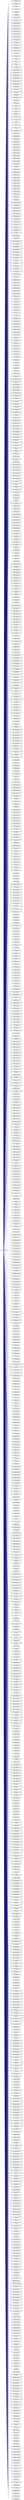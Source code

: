 digraph "Graphical Class Hierarchy"
{
 // LATEX_PDF_SIZE
  edge [fontname="Helvetica",fontsize="10",labelfontname="Helvetica",labelfontsize="10"];
  node [fontname="Helvetica",fontsize="10",shape=record];
  rankdir="LR";
  Node4156 [label="EnumeratedValidator",height=0.2,width=0.4,color="grey75", fillcolor="white", style="filled",tooltip=" "];
  Node4156 -> Node0 [dir="back",color="midnightblue",fontsize="10",style="solid",fontname="Helvetica"];
  Node0 [label="plotly.validators.area.hoverlabel.\lAlignValidator",height=0.2,width=0.4,color="black", fillcolor="white", style="filled",URL="$classplotly_1_1validators_1_1area_1_1hoverlabel_1_1_align_validator.html",tooltip=" "];
  Node4156 -> Node4158 [dir="back",color="midnightblue",fontsize="10",style="solid",fontname="Helvetica"];
  Node4158 [label="plotly.validators.area.marker.\lSymbolValidator",height=0.2,width=0.4,color="black", fillcolor="white", style="filled",URL="$classplotly_1_1validators_1_1area_1_1marker_1_1_symbol_validator.html",tooltip=" "];
  Node4156 -> Node4159 [dir="back",color="midnightblue",fontsize="10",style="solid",fontname="Helvetica"];
  Node4159 [label="plotly.validators.area.Visible\lValidator",height=0.2,width=0.4,color="black", fillcolor="white", style="filled",URL="$classplotly_1_1validators_1_1area_1_1_visible_validator.html",tooltip=" "];
  Node4156 -> Node4160 [dir="back",color="midnightblue",fontsize="10",style="solid",fontname="Helvetica"];
  Node4160 [label="plotly.validators.bar.Constraintext\lValidator",height=0.2,width=0.4,color="black", fillcolor="white", style="filled",URL="$classplotly_1_1validators_1_1bar_1_1_constraintext_validator.html",tooltip=" "];
  Node4156 -> Node4161 [dir="back",color="midnightblue",fontsize="10",style="solid",fontname="Helvetica"];
  Node4161 [label="plotly.validators.bar.error\l_x.TypeValidator",height=0.2,width=0.4,color="black", fillcolor="white", style="filled",URL="$classplotly_1_1validators_1_1bar_1_1error__x_1_1_type_validator.html",tooltip=" "];
  Node4156 -> Node4162 [dir="back",color="midnightblue",fontsize="10",style="solid",fontname="Helvetica"];
  Node4162 [label="plotly.validators.bar.error\l_y.TypeValidator",height=0.2,width=0.4,color="black", fillcolor="white", style="filled",URL="$classplotly_1_1validators_1_1bar_1_1error__y_1_1_type_validator.html",tooltip=" "];
  Node4156 -> Node4163 [dir="back",color="midnightblue",fontsize="10",style="solid",fontname="Helvetica"];
  Node4163 [label="plotly.validators.bar.hoverlabel.\lAlignValidator",height=0.2,width=0.4,color="black", fillcolor="white", style="filled",URL="$classplotly_1_1validators_1_1bar_1_1hoverlabel_1_1_align_validator.html",tooltip=" "];
  Node4156 -> Node4164 [dir="back",color="midnightblue",fontsize="10",style="solid",fontname="Helvetica"];
  Node4164 [label="plotly.validators.bar.Insidetextanchor\lValidator",height=0.2,width=0.4,color="black", fillcolor="white", style="filled",URL="$classplotly_1_1validators_1_1bar_1_1_insidetextanchor_validator.html",tooltip=" "];
  Node4156 -> Node4165 [dir="back",color="midnightblue",fontsize="10",style="solid",fontname="Helvetica"];
  Node4165 [label="plotly.validators.bar.marker.colorbar.\lExponentformatValidator",height=0.2,width=0.4,color="black", fillcolor="white", style="filled",URL="$classplotly_1_1validators_1_1bar_1_1marker_1_1colorbar_1_1_exponentformat_validator.html",tooltip=" "];
  Node4156 -> Node4166 [dir="back",color="midnightblue",fontsize="10",style="solid",fontname="Helvetica"];
  Node4166 [label="plotly.validators.bar.marker.colorbar.\lLenmodeValidator",height=0.2,width=0.4,color="black", fillcolor="white", style="filled",URL="$classplotly_1_1validators_1_1bar_1_1marker_1_1colorbar_1_1_lenmode_validator.html",tooltip=" "];
  Node4156 -> Node4167 [dir="back",color="midnightblue",fontsize="10",style="solid",fontname="Helvetica"];
  Node4167 [label="plotly.validators.bar.marker.colorbar.\lShowexponentValidator",height=0.2,width=0.4,color="black", fillcolor="white", style="filled",URL="$classplotly_1_1validators_1_1bar_1_1marker_1_1colorbar_1_1_showexponent_validator.html",tooltip=" "];
  Node4156 -> Node4168 [dir="back",color="midnightblue",fontsize="10",style="solid",fontname="Helvetica"];
  Node4168 [label="plotly.validators.bar.marker.colorbar.\lShowtickprefixValidator",height=0.2,width=0.4,color="black", fillcolor="white", style="filled",URL="$classplotly_1_1validators_1_1bar_1_1marker_1_1colorbar_1_1_showtickprefix_validator.html",tooltip=" "];
  Node4156 -> Node4169 [dir="back",color="midnightblue",fontsize="10",style="solid",fontname="Helvetica"];
  Node4169 [label="plotly.validators.bar.marker.colorbar.\lShowticksuffixValidator",height=0.2,width=0.4,color="black", fillcolor="white", style="filled",URL="$classplotly_1_1validators_1_1bar_1_1marker_1_1colorbar_1_1_showticksuffix_validator.html",tooltip=" "];
  Node4156 -> Node4170 [dir="back",color="midnightblue",fontsize="10",style="solid",fontname="Helvetica"];
  Node4170 [label="plotly.validators.bar.marker.colorbar.\lThicknessmodeValidator",height=0.2,width=0.4,color="black", fillcolor="white", style="filled",URL="$classplotly_1_1validators_1_1bar_1_1marker_1_1colorbar_1_1_thicknessmode_validator.html",tooltip=" "];
  Node4156 -> Node4171 [dir="back",color="midnightblue",fontsize="10",style="solid",fontname="Helvetica"];
  Node4171 [label="plotly.validators.bar.marker.colorbar.\lTickmodeValidator",height=0.2,width=0.4,color="black", fillcolor="white", style="filled",URL="$classplotly_1_1validators_1_1bar_1_1marker_1_1colorbar_1_1_tickmode_validator.html",tooltip=" "];
  Node4156 -> Node4172 [dir="back",color="midnightblue",fontsize="10",style="solid",fontname="Helvetica"];
  Node4172 [label="plotly.validators.bar.marker.colorbar.\lTicksValidator",height=0.2,width=0.4,color="black", fillcolor="white", style="filled",URL="$classplotly_1_1validators_1_1bar_1_1marker_1_1colorbar_1_1_ticks_validator.html",tooltip=" "];
  Node4156 -> Node4173 [dir="back",color="midnightblue",fontsize="10",style="solid",fontname="Helvetica"];
  Node4173 [label="plotly.validators.bar.marker.colorbar.title.\lSideValidator",height=0.2,width=0.4,color="black", fillcolor="white", style="filled",URL="$classplotly_1_1validators_1_1bar_1_1marker_1_1colorbar_1_1title_1_1_side_validator.html",tooltip=" "];
  Node4156 -> Node4174 [dir="back",color="midnightblue",fontsize="10",style="solid",fontname="Helvetica"];
  Node4174 [label="plotly.validators.bar.marker.colorbar.\lXanchorValidator",height=0.2,width=0.4,color="black", fillcolor="white", style="filled",URL="$classplotly_1_1validators_1_1bar_1_1marker_1_1colorbar_1_1_xanchor_validator.html",tooltip=" "];
  Node4156 -> Node4175 [dir="back",color="midnightblue",fontsize="10",style="solid",fontname="Helvetica"];
  Node4175 [label="plotly.validators.bar.marker.colorbar.\lYanchorValidator",height=0.2,width=0.4,color="black", fillcolor="white", style="filled",URL="$classplotly_1_1validators_1_1bar_1_1marker_1_1colorbar_1_1_yanchor_validator.html",tooltip=" "];
  Node4156 -> Node4176 [dir="back",color="midnightblue",fontsize="10",style="solid",fontname="Helvetica"];
  Node4176 [label="plotly.validators.bar.Orientation\lValidator",height=0.2,width=0.4,color="black", fillcolor="white", style="filled",URL="$classplotly_1_1validators_1_1bar_1_1_orientation_validator.html",tooltip=" "];
  Node4156 -> Node4177 [dir="back",color="midnightblue",fontsize="10",style="solid",fontname="Helvetica"];
  Node4177 [label="plotly.validators.bar.Textposition\lValidator",height=0.2,width=0.4,color="black", fillcolor="white", style="filled",URL="$classplotly_1_1validators_1_1bar_1_1_textposition_validator.html",tooltip=" "];
  Node4156 -> Node4178 [dir="back",color="midnightblue",fontsize="10",style="solid",fontname="Helvetica"];
  Node4178 [label="plotly.validators.bar.Visible\lValidator",height=0.2,width=0.4,color="black", fillcolor="white", style="filled",URL="$classplotly_1_1validators_1_1bar_1_1_visible_validator.html",tooltip=" "];
  Node4156 -> Node4179 [dir="back",color="midnightblue",fontsize="10",style="solid",fontname="Helvetica"];
  Node4179 [label="plotly.validators.bar.Xcalendar\lValidator",height=0.2,width=0.4,color="black", fillcolor="white", style="filled",URL="$classplotly_1_1validators_1_1bar_1_1_xcalendar_validator.html",tooltip=" "];
  Node4156 -> Node4180 [dir="back",color="midnightblue",fontsize="10",style="solid",fontname="Helvetica"];
  Node4180 [label="plotly.validators.bar.Ycalendar\lValidator",height=0.2,width=0.4,color="black", fillcolor="white", style="filled",URL="$classplotly_1_1validators_1_1bar_1_1_ycalendar_validator.html",tooltip=" "];
  Node4156 -> Node4181 [dir="back",color="midnightblue",fontsize="10",style="solid",fontname="Helvetica"];
  Node4181 [label="plotly.validators.barpolar.hoverlabel.\lAlignValidator",height=0.2,width=0.4,color="black", fillcolor="white", style="filled",URL="$classplotly_1_1validators_1_1barpolar_1_1hoverlabel_1_1_align_validator.html",tooltip=" "];
  Node4156 -> Node4182 [dir="back",color="midnightblue",fontsize="10",style="solid",fontname="Helvetica"];
  Node4182 [label="plotly.validators.barpolar.marker.colorbar.\lExponentformatValidator",height=0.2,width=0.4,color="black", fillcolor="white", style="filled",URL="$classplotly_1_1validators_1_1barpolar_1_1marker_1_1colorbar_1_1_exponentformat_validator.html",tooltip=" "];
  Node4156 -> Node4183 [dir="back",color="midnightblue",fontsize="10",style="solid",fontname="Helvetica"];
  Node4183 [label="plotly.validators.barpolar.marker.colorbar.\lLenmodeValidator",height=0.2,width=0.4,color="black", fillcolor="white", style="filled",URL="$classplotly_1_1validators_1_1barpolar_1_1marker_1_1colorbar_1_1_lenmode_validator.html",tooltip=" "];
  Node4156 -> Node4184 [dir="back",color="midnightblue",fontsize="10",style="solid",fontname="Helvetica"];
  Node4184 [label="plotly.validators.barpolar.marker.colorbar.\lShowexponentValidator",height=0.2,width=0.4,color="black", fillcolor="white", style="filled",URL="$classplotly_1_1validators_1_1barpolar_1_1marker_1_1colorbar_1_1_showexponent_validator.html",tooltip=" "];
  Node4156 -> Node4185 [dir="back",color="midnightblue",fontsize="10",style="solid",fontname="Helvetica"];
  Node4185 [label="plotly.validators.barpolar.marker.colorbar.\lShowtickprefixValidator",height=0.2,width=0.4,color="black", fillcolor="white", style="filled",URL="$classplotly_1_1validators_1_1barpolar_1_1marker_1_1colorbar_1_1_showtickprefix_validator.html",tooltip=" "];
  Node4156 -> Node4186 [dir="back",color="midnightblue",fontsize="10",style="solid",fontname="Helvetica"];
  Node4186 [label="plotly.validators.barpolar.marker.colorbar.\lShowticksuffixValidator",height=0.2,width=0.4,color="black", fillcolor="white", style="filled",URL="$classplotly_1_1validators_1_1barpolar_1_1marker_1_1colorbar_1_1_showticksuffix_validator.html",tooltip=" "];
  Node4156 -> Node4187 [dir="back",color="midnightblue",fontsize="10",style="solid",fontname="Helvetica"];
  Node4187 [label="plotly.validators.barpolar.marker.colorbar.\lThicknessmodeValidator",height=0.2,width=0.4,color="black", fillcolor="white", style="filled",URL="$classplotly_1_1validators_1_1barpolar_1_1marker_1_1colorbar_1_1_thicknessmode_validator.html",tooltip=" "];
  Node4156 -> Node4188 [dir="back",color="midnightblue",fontsize="10",style="solid",fontname="Helvetica"];
  Node4188 [label="plotly.validators.barpolar.marker.colorbar.\lTickmodeValidator",height=0.2,width=0.4,color="black", fillcolor="white", style="filled",URL="$classplotly_1_1validators_1_1barpolar_1_1marker_1_1colorbar_1_1_tickmode_validator.html",tooltip=" "];
  Node4156 -> Node4189 [dir="back",color="midnightblue",fontsize="10",style="solid",fontname="Helvetica"];
  Node4189 [label="plotly.validators.barpolar.marker.colorbar.\lTicksValidator",height=0.2,width=0.4,color="black", fillcolor="white", style="filled",URL="$classplotly_1_1validators_1_1barpolar_1_1marker_1_1colorbar_1_1_ticks_validator.html",tooltip=" "];
  Node4156 -> Node4190 [dir="back",color="midnightblue",fontsize="10",style="solid",fontname="Helvetica"];
  Node4190 [label="plotly.validators.barpolar.marker.colorbar.title.\lSideValidator",height=0.2,width=0.4,color="black", fillcolor="white", style="filled",URL="$classplotly_1_1validators_1_1barpolar_1_1marker_1_1colorbar_1_1title_1_1_side_validator.html",tooltip=" "];
  Node4156 -> Node4191 [dir="back",color="midnightblue",fontsize="10",style="solid",fontname="Helvetica"];
  Node4191 [label="plotly.validators.barpolar.marker.colorbar.\lXanchorValidator",height=0.2,width=0.4,color="black", fillcolor="white", style="filled",URL="$classplotly_1_1validators_1_1barpolar_1_1marker_1_1colorbar_1_1_xanchor_validator.html",tooltip=" "];
  Node4156 -> Node4192 [dir="back",color="midnightblue",fontsize="10",style="solid",fontname="Helvetica"];
  Node4192 [label="plotly.validators.barpolar.marker.colorbar.\lYanchorValidator",height=0.2,width=0.4,color="black", fillcolor="white", style="filled",URL="$classplotly_1_1validators_1_1barpolar_1_1marker_1_1colorbar_1_1_yanchor_validator.html",tooltip=" "];
  Node4156 -> Node4193 [dir="back",color="midnightblue",fontsize="10",style="solid",fontname="Helvetica"];
  Node4193 [label="plotly.validators.barpolar.\lThetaunitValidator",height=0.2,width=0.4,color="black", fillcolor="white", style="filled",URL="$classplotly_1_1validators_1_1barpolar_1_1_thetaunit_validator.html",tooltip=" "];
  Node4156 -> Node4194 [dir="back",color="midnightblue",fontsize="10",style="solid",fontname="Helvetica"];
  Node4194 [label="plotly.validators.barpolar.\lVisibleValidator",height=0.2,width=0.4,color="black", fillcolor="white", style="filled",URL="$classplotly_1_1validators_1_1barpolar_1_1_visible_validator.html",tooltip=" "];
  Node4156 -> Node4195 [dir="back",color="midnightblue",fontsize="10",style="solid",fontname="Helvetica"];
  Node4195 [label="plotly.validators.box.Boxmean\lValidator",height=0.2,width=0.4,color="black", fillcolor="white", style="filled",URL="$classplotly_1_1validators_1_1box_1_1_boxmean_validator.html",tooltip=" "];
  Node4156 -> Node4196 [dir="back",color="midnightblue",fontsize="10",style="solid",fontname="Helvetica"];
  Node4196 [label="plotly.validators.box.Boxpoints\lValidator",height=0.2,width=0.4,color="black", fillcolor="white", style="filled",URL="$classplotly_1_1validators_1_1box_1_1_boxpoints_validator.html",tooltip=" "];
  Node4156 -> Node4197 [dir="back",color="midnightblue",fontsize="10",style="solid",fontname="Helvetica"];
  Node4197 [label="plotly.validators.box.hoverlabel.\lAlignValidator",height=0.2,width=0.4,color="black", fillcolor="white", style="filled",URL="$classplotly_1_1validators_1_1box_1_1hoverlabel_1_1_align_validator.html",tooltip=" "];
  Node4156 -> Node4198 [dir="back",color="midnightblue",fontsize="10",style="solid",fontname="Helvetica"];
  Node4198 [label="plotly.validators.box.marker.\lSymbolValidator",height=0.2,width=0.4,color="black", fillcolor="white", style="filled",URL="$classplotly_1_1validators_1_1box_1_1marker_1_1_symbol_validator.html",tooltip=" "];
  Node4156 -> Node4199 [dir="back",color="midnightblue",fontsize="10",style="solid",fontname="Helvetica"];
  Node4199 [label="plotly.validators.box.Orientation\lValidator",height=0.2,width=0.4,color="black", fillcolor="white", style="filled",URL="$classplotly_1_1validators_1_1box_1_1_orientation_validator.html",tooltip=" "];
  Node4156 -> Node4200 [dir="back",color="midnightblue",fontsize="10",style="solid",fontname="Helvetica"];
  Node4200 [label="plotly.validators.box.Quartilemethod\lValidator",height=0.2,width=0.4,color="black", fillcolor="white", style="filled",URL="$classplotly_1_1validators_1_1box_1_1_quartilemethod_validator.html",tooltip=" "];
  Node4156 -> Node4201 [dir="back",color="midnightblue",fontsize="10",style="solid",fontname="Helvetica"];
  Node4201 [label="plotly.validators.box.Visible\lValidator",height=0.2,width=0.4,color="black", fillcolor="white", style="filled",URL="$classplotly_1_1validators_1_1box_1_1_visible_validator.html",tooltip=" "];
  Node4156 -> Node4202 [dir="back",color="midnightblue",fontsize="10",style="solid",fontname="Helvetica"];
  Node4202 [label="plotly.validators.box.Xcalendar\lValidator",height=0.2,width=0.4,color="black", fillcolor="white", style="filled",URL="$classplotly_1_1validators_1_1box_1_1_xcalendar_validator.html",tooltip=" "];
  Node4156 -> Node4203 [dir="back",color="midnightblue",fontsize="10",style="solid",fontname="Helvetica"];
  Node4203 [label="plotly.validators.box.Ycalendar\lValidator",height=0.2,width=0.4,color="black", fillcolor="white", style="filled",URL="$classplotly_1_1validators_1_1box_1_1_ycalendar_validator.html",tooltip=" "];
  Node4156 -> Node4204 [dir="back",color="midnightblue",fontsize="10",style="solid",fontname="Helvetica"];
  Node4204 [label="plotly.validators.candlestick.hoverlabel.\lAlignValidator",height=0.2,width=0.4,color="black", fillcolor="white", style="filled",URL="$classplotly_1_1validators_1_1candlestick_1_1hoverlabel_1_1_align_validator.html",tooltip=" "];
  Node4156 -> Node4205 [dir="back",color="midnightblue",fontsize="10",style="solid",fontname="Helvetica"];
  Node4205 [label="plotly.validators.candlestick.\lVisibleValidator",height=0.2,width=0.4,color="black", fillcolor="white", style="filled",URL="$classplotly_1_1validators_1_1candlestick_1_1_visible_validator.html",tooltip=" "];
  Node4156 -> Node4206 [dir="back",color="midnightblue",fontsize="10",style="solid",fontname="Helvetica"];
  Node4206 [label="plotly.validators.candlestick.\lXcalendarValidator",height=0.2,width=0.4,color="black", fillcolor="white", style="filled",URL="$classplotly_1_1validators_1_1candlestick_1_1_xcalendar_validator.html",tooltip=" "];
  Node4156 -> Node4207 [dir="back",color="midnightblue",fontsize="10",style="solid",fontname="Helvetica"];
  Node4207 [label="plotly.validators.carpet.aaxis.\lAutorangeValidator",height=0.2,width=0.4,color="black", fillcolor="white", style="filled",URL="$classplotly_1_1validators_1_1carpet_1_1aaxis_1_1_autorange_validator.html",tooltip=" "];
  Node4156 -> Node4208 [dir="back",color="midnightblue",fontsize="10",style="solid",fontname="Helvetica"];
  Node4208 [label="plotly.validators.carpet.aaxis.\lCategoryorderValidator",height=0.2,width=0.4,color="black", fillcolor="white", style="filled",URL="$classplotly_1_1validators_1_1carpet_1_1aaxis_1_1_categoryorder_validator.html",tooltip=" "];
  Node4156 -> Node4209 [dir="back",color="midnightblue",fontsize="10",style="solid",fontname="Helvetica"];
  Node4209 [label="plotly.validators.carpet.aaxis.\lCheatertypeValidator",height=0.2,width=0.4,color="black", fillcolor="white", style="filled",URL="$classplotly_1_1validators_1_1carpet_1_1aaxis_1_1_cheatertype_validator.html",tooltip=" "];
  Node4156 -> Node4210 [dir="back",color="midnightblue",fontsize="10",style="solid",fontname="Helvetica"];
  Node4210 [label="plotly.validators.carpet.aaxis.\lExponentformatValidator",height=0.2,width=0.4,color="black", fillcolor="white", style="filled",URL="$classplotly_1_1validators_1_1carpet_1_1aaxis_1_1_exponentformat_validator.html",tooltip=" "];
  Node4156 -> Node4211 [dir="back",color="midnightblue",fontsize="10",style="solid",fontname="Helvetica"];
  Node4211 [label="plotly.validators.carpet.aaxis.\lRangemodeValidator",height=0.2,width=0.4,color="black", fillcolor="white", style="filled",URL="$classplotly_1_1validators_1_1carpet_1_1aaxis_1_1_rangemode_validator.html",tooltip=" "];
  Node4156 -> Node4212 [dir="back",color="midnightblue",fontsize="10",style="solid",fontname="Helvetica"];
  Node4212 [label="plotly.validators.carpet.aaxis.\lShowexponentValidator",height=0.2,width=0.4,color="black", fillcolor="white", style="filled",URL="$classplotly_1_1validators_1_1carpet_1_1aaxis_1_1_showexponent_validator.html",tooltip=" "];
  Node4156 -> Node4213 [dir="back",color="midnightblue",fontsize="10",style="solid",fontname="Helvetica"];
  Node4213 [label="plotly.validators.carpet.aaxis.\lShowticklabelsValidator",height=0.2,width=0.4,color="black", fillcolor="white", style="filled",URL="$classplotly_1_1validators_1_1carpet_1_1aaxis_1_1_showticklabels_validator.html",tooltip=" "];
  Node4156 -> Node4214 [dir="back",color="midnightblue",fontsize="10",style="solid",fontname="Helvetica"];
  Node4214 [label="plotly.validators.carpet.aaxis.\lShowtickprefixValidator",height=0.2,width=0.4,color="black", fillcolor="white", style="filled",URL="$classplotly_1_1validators_1_1carpet_1_1aaxis_1_1_showtickprefix_validator.html",tooltip=" "];
  Node4156 -> Node4215 [dir="back",color="midnightblue",fontsize="10",style="solid",fontname="Helvetica"];
  Node4215 [label="plotly.validators.carpet.aaxis.\lShowticksuffixValidator",height=0.2,width=0.4,color="black", fillcolor="white", style="filled",URL="$classplotly_1_1validators_1_1carpet_1_1aaxis_1_1_showticksuffix_validator.html",tooltip=" "];
  Node4156 -> Node4216 [dir="back",color="midnightblue",fontsize="10",style="solid",fontname="Helvetica"];
  Node4216 [label="plotly.validators.carpet.aaxis.\lTickmodeValidator",height=0.2,width=0.4,color="black", fillcolor="white", style="filled",URL="$classplotly_1_1validators_1_1carpet_1_1aaxis_1_1_tickmode_validator.html",tooltip=" "];
  Node4156 -> Node4217 [dir="back",color="midnightblue",fontsize="10",style="solid",fontname="Helvetica"];
  Node4217 [label="plotly.validators.carpet.aaxis.\lTypeValidator",height=0.2,width=0.4,color="black", fillcolor="white", style="filled",URL="$classplotly_1_1validators_1_1carpet_1_1aaxis_1_1_type_validator.html",tooltip=" "];
  Node4156 -> Node4218 [dir="back",color="midnightblue",fontsize="10",style="solid",fontname="Helvetica"];
  Node4218 [label="plotly.validators.carpet.baxis.\lAutorangeValidator",height=0.2,width=0.4,color="black", fillcolor="white", style="filled",URL="$classplotly_1_1validators_1_1carpet_1_1baxis_1_1_autorange_validator.html",tooltip=" "];
  Node4156 -> Node4219 [dir="back",color="midnightblue",fontsize="10",style="solid",fontname="Helvetica"];
  Node4219 [label="plotly.validators.carpet.baxis.\lCategoryorderValidator",height=0.2,width=0.4,color="black", fillcolor="white", style="filled",URL="$classplotly_1_1validators_1_1carpet_1_1baxis_1_1_categoryorder_validator.html",tooltip=" "];
  Node4156 -> Node4220 [dir="back",color="midnightblue",fontsize="10",style="solid",fontname="Helvetica"];
  Node4220 [label="plotly.validators.carpet.baxis.\lCheatertypeValidator",height=0.2,width=0.4,color="black", fillcolor="white", style="filled",URL="$classplotly_1_1validators_1_1carpet_1_1baxis_1_1_cheatertype_validator.html",tooltip=" "];
  Node4156 -> Node4221 [dir="back",color="midnightblue",fontsize="10",style="solid",fontname="Helvetica"];
  Node4221 [label="plotly.validators.carpet.baxis.\lExponentformatValidator",height=0.2,width=0.4,color="black", fillcolor="white", style="filled",URL="$classplotly_1_1validators_1_1carpet_1_1baxis_1_1_exponentformat_validator.html",tooltip=" "];
  Node4156 -> Node4222 [dir="back",color="midnightblue",fontsize="10",style="solid",fontname="Helvetica"];
  Node4222 [label="plotly.validators.carpet.baxis.\lRangemodeValidator",height=0.2,width=0.4,color="black", fillcolor="white", style="filled",URL="$classplotly_1_1validators_1_1carpet_1_1baxis_1_1_rangemode_validator.html",tooltip=" "];
  Node4156 -> Node4223 [dir="back",color="midnightblue",fontsize="10",style="solid",fontname="Helvetica"];
  Node4223 [label="plotly.validators.carpet.baxis.\lShowexponentValidator",height=0.2,width=0.4,color="black", fillcolor="white", style="filled",URL="$classplotly_1_1validators_1_1carpet_1_1baxis_1_1_showexponent_validator.html",tooltip=" "];
  Node4156 -> Node4224 [dir="back",color="midnightblue",fontsize="10",style="solid",fontname="Helvetica"];
  Node4224 [label="plotly.validators.carpet.baxis.\lShowticklabelsValidator",height=0.2,width=0.4,color="black", fillcolor="white", style="filled",URL="$classplotly_1_1validators_1_1carpet_1_1baxis_1_1_showticklabels_validator.html",tooltip=" "];
  Node4156 -> Node4225 [dir="back",color="midnightblue",fontsize="10",style="solid",fontname="Helvetica"];
  Node4225 [label="plotly.validators.carpet.baxis.\lShowtickprefixValidator",height=0.2,width=0.4,color="black", fillcolor="white", style="filled",URL="$classplotly_1_1validators_1_1carpet_1_1baxis_1_1_showtickprefix_validator.html",tooltip=" "];
  Node4156 -> Node4226 [dir="back",color="midnightblue",fontsize="10",style="solid",fontname="Helvetica"];
  Node4226 [label="plotly.validators.carpet.baxis.\lShowticksuffixValidator",height=0.2,width=0.4,color="black", fillcolor="white", style="filled",URL="$classplotly_1_1validators_1_1carpet_1_1baxis_1_1_showticksuffix_validator.html",tooltip=" "];
  Node4156 -> Node4227 [dir="back",color="midnightblue",fontsize="10",style="solid",fontname="Helvetica"];
  Node4227 [label="plotly.validators.carpet.baxis.\lTickmodeValidator",height=0.2,width=0.4,color="black", fillcolor="white", style="filled",URL="$classplotly_1_1validators_1_1carpet_1_1baxis_1_1_tickmode_validator.html",tooltip=" "];
  Node4156 -> Node4228 [dir="back",color="midnightblue",fontsize="10",style="solid",fontname="Helvetica"];
  Node4228 [label="plotly.validators.carpet.baxis.\lTypeValidator",height=0.2,width=0.4,color="black", fillcolor="white", style="filled",URL="$classplotly_1_1validators_1_1carpet_1_1baxis_1_1_type_validator.html",tooltip=" "];
  Node4156 -> Node4229 [dir="back",color="midnightblue",fontsize="10",style="solid",fontname="Helvetica"];
  Node4229 [label="plotly.validators.carpet.\lVisibleValidator",height=0.2,width=0.4,color="black", fillcolor="white", style="filled",URL="$classplotly_1_1validators_1_1carpet_1_1_visible_validator.html",tooltip=" "];
  Node4156 -> Node4230 [dir="back",color="midnightblue",fontsize="10",style="solid",fontname="Helvetica"];
  Node4230 [label="plotly.validators.choropleth.colorbar.\lExponentformatValidator",height=0.2,width=0.4,color="black", fillcolor="white", style="filled",URL="$classplotly_1_1validators_1_1choropleth_1_1colorbar_1_1_exponentformat_validator.html",tooltip=" "];
  Node4156 -> Node4231 [dir="back",color="midnightblue",fontsize="10",style="solid",fontname="Helvetica"];
  Node4231 [label="plotly.validators.choropleth.colorbar.\lLenmodeValidator",height=0.2,width=0.4,color="black", fillcolor="white", style="filled",URL="$classplotly_1_1validators_1_1choropleth_1_1colorbar_1_1_lenmode_validator.html",tooltip=" "];
  Node4156 -> Node4232 [dir="back",color="midnightblue",fontsize="10",style="solid",fontname="Helvetica"];
  Node4232 [label="plotly.validators.choropleth.colorbar.\lShowexponentValidator",height=0.2,width=0.4,color="black", fillcolor="white", style="filled",URL="$classplotly_1_1validators_1_1choropleth_1_1colorbar_1_1_showexponent_validator.html",tooltip=" "];
  Node4156 -> Node4233 [dir="back",color="midnightblue",fontsize="10",style="solid",fontname="Helvetica"];
  Node4233 [label="plotly.validators.choropleth.colorbar.\lShowtickprefixValidator",height=0.2,width=0.4,color="black", fillcolor="white", style="filled",URL="$classplotly_1_1validators_1_1choropleth_1_1colorbar_1_1_showtickprefix_validator.html",tooltip=" "];
  Node4156 -> Node4234 [dir="back",color="midnightblue",fontsize="10",style="solid",fontname="Helvetica"];
  Node4234 [label="plotly.validators.choropleth.colorbar.\lShowticksuffixValidator",height=0.2,width=0.4,color="black", fillcolor="white", style="filled",URL="$classplotly_1_1validators_1_1choropleth_1_1colorbar_1_1_showticksuffix_validator.html",tooltip=" "];
  Node4156 -> Node4235 [dir="back",color="midnightblue",fontsize="10",style="solid",fontname="Helvetica"];
  Node4235 [label="plotly.validators.choropleth.colorbar.\lThicknessmodeValidator",height=0.2,width=0.4,color="black", fillcolor="white", style="filled",URL="$classplotly_1_1validators_1_1choropleth_1_1colorbar_1_1_thicknessmode_validator.html",tooltip=" "];
  Node4156 -> Node4236 [dir="back",color="midnightblue",fontsize="10",style="solid",fontname="Helvetica"];
  Node4236 [label="plotly.validators.choropleth.colorbar.\lTickmodeValidator",height=0.2,width=0.4,color="black", fillcolor="white", style="filled",URL="$classplotly_1_1validators_1_1choropleth_1_1colorbar_1_1_tickmode_validator.html",tooltip=" "];
  Node4156 -> Node4237 [dir="back",color="midnightblue",fontsize="10",style="solid",fontname="Helvetica"];
  Node4237 [label="plotly.validators.choropleth.colorbar.\lTicksValidator",height=0.2,width=0.4,color="black", fillcolor="white", style="filled",URL="$classplotly_1_1validators_1_1choropleth_1_1colorbar_1_1_ticks_validator.html",tooltip=" "];
  Node4156 -> Node4238 [dir="back",color="midnightblue",fontsize="10",style="solid",fontname="Helvetica"];
  Node4238 [label="plotly.validators.choropleth.colorbar.title.\lSideValidator",height=0.2,width=0.4,color="black", fillcolor="white", style="filled",URL="$classplotly_1_1validators_1_1choropleth_1_1colorbar_1_1title_1_1_side_validator.html",tooltip=" "];
  Node4156 -> Node4239 [dir="back",color="midnightblue",fontsize="10",style="solid",fontname="Helvetica"];
  Node4239 [label="plotly.validators.choropleth.colorbar.\lXanchorValidator",height=0.2,width=0.4,color="black", fillcolor="white", style="filled",URL="$classplotly_1_1validators_1_1choropleth_1_1colorbar_1_1_xanchor_validator.html",tooltip=" "];
  Node4156 -> Node4240 [dir="back",color="midnightblue",fontsize="10",style="solid",fontname="Helvetica"];
  Node4240 [label="plotly.validators.choropleth.colorbar.\lYanchorValidator",height=0.2,width=0.4,color="black", fillcolor="white", style="filled",URL="$classplotly_1_1validators_1_1choropleth_1_1colorbar_1_1_yanchor_validator.html",tooltip=" "];
  Node4156 -> Node4241 [dir="back",color="midnightblue",fontsize="10",style="solid",fontname="Helvetica"];
  Node4241 [label="plotly.validators.choropleth.hoverlabel.\lAlignValidator",height=0.2,width=0.4,color="black", fillcolor="white", style="filled",URL="$classplotly_1_1validators_1_1choropleth_1_1hoverlabel_1_1_align_validator.html",tooltip=" "];
  Node4156 -> Node4242 [dir="back",color="midnightblue",fontsize="10",style="solid",fontname="Helvetica"];
  Node4242 [label="plotly.validators.choropleth.\lLocationmodeValidator",height=0.2,width=0.4,color="black", fillcolor="white", style="filled",URL="$classplotly_1_1validators_1_1choropleth_1_1_locationmode_validator.html",tooltip=" "];
  Node4156 -> Node4243 [dir="back",color="midnightblue",fontsize="10",style="solid",fontname="Helvetica"];
  Node4243 [label="plotly.validators.choropleth.\lVisibleValidator",height=0.2,width=0.4,color="black", fillcolor="white", style="filled",URL="$classplotly_1_1validators_1_1choropleth_1_1_visible_validator.html",tooltip=" "];
  Node4156 -> Node4244 [dir="back",color="midnightblue",fontsize="10",style="solid",fontname="Helvetica"];
  Node4244 [label="plotly.validators.choroplethmapbox.colorbar.\lExponentformatValidator",height=0.2,width=0.4,color="black", fillcolor="white", style="filled",URL="$classplotly_1_1validators_1_1choroplethmapbox_1_1colorbar_1_1_exponentformat_validator.html",tooltip=" "];
  Node4156 -> Node4245 [dir="back",color="midnightblue",fontsize="10",style="solid",fontname="Helvetica"];
  Node4245 [label="plotly.validators.choroplethmapbox.colorbar.\lLenmodeValidator",height=0.2,width=0.4,color="black", fillcolor="white", style="filled",URL="$classplotly_1_1validators_1_1choroplethmapbox_1_1colorbar_1_1_lenmode_validator.html",tooltip=" "];
  Node4156 -> Node4246 [dir="back",color="midnightblue",fontsize="10",style="solid",fontname="Helvetica"];
  Node4246 [label="plotly.validators.choroplethmapbox.colorbar.\lShowexponentValidator",height=0.2,width=0.4,color="black", fillcolor="white", style="filled",URL="$classplotly_1_1validators_1_1choroplethmapbox_1_1colorbar_1_1_showexponent_validator.html",tooltip=" "];
  Node4156 -> Node4247 [dir="back",color="midnightblue",fontsize="10",style="solid",fontname="Helvetica"];
  Node4247 [label="plotly.validators.choroplethmapbox.colorbar.\lShowtickprefixValidator",height=0.2,width=0.4,color="black", fillcolor="white", style="filled",URL="$classplotly_1_1validators_1_1choroplethmapbox_1_1colorbar_1_1_showtickprefix_validator.html",tooltip=" "];
  Node4156 -> Node4248 [dir="back",color="midnightblue",fontsize="10",style="solid",fontname="Helvetica"];
  Node4248 [label="plotly.validators.choroplethmapbox.colorbar.\lShowticksuffixValidator",height=0.2,width=0.4,color="black", fillcolor="white", style="filled",URL="$classplotly_1_1validators_1_1choroplethmapbox_1_1colorbar_1_1_showticksuffix_validator.html",tooltip=" "];
  Node4156 -> Node4249 [dir="back",color="midnightblue",fontsize="10",style="solid",fontname="Helvetica"];
  Node4249 [label="plotly.validators.choroplethmapbox.colorbar.\lThicknessmodeValidator",height=0.2,width=0.4,color="black", fillcolor="white", style="filled",URL="$classplotly_1_1validators_1_1choroplethmapbox_1_1colorbar_1_1_thicknessmode_validator.html",tooltip=" "];
  Node4156 -> Node4250 [dir="back",color="midnightblue",fontsize="10",style="solid",fontname="Helvetica"];
  Node4250 [label="plotly.validators.choroplethmapbox.colorbar.\lTickmodeValidator",height=0.2,width=0.4,color="black", fillcolor="white", style="filled",URL="$classplotly_1_1validators_1_1choroplethmapbox_1_1colorbar_1_1_tickmode_validator.html",tooltip=" "];
  Node4156 -> Node4251 [dir="back",color="midnightblue",fontsize="10",style="solid",fontname="Helvetica"];
  Node4251 [label="plotly.validators.choroplethmapbox.colorbar.\lTicksValidator",height=0.2,width=0.4,color="black", fillcolor="white", style="filled",URL="$classplotly_1_1validators_1_1choroplethmapbox_1_1colorbar_1_1_ticks_validator.html",tooltip=" "];
  Node4156 -> Node4252 [dir="back",color="midnightblue",fontsize="10",style="solid",fontname="Helvetica"];
  Node4252 [label="plotly.validators.choroplethmapbox.colorbar.title.\lSideValidator",height=0.2,width=0.4,color="black", fillcolor="white", style="filled",URL="$classplotly_1_1validators_1_1choroplethmapbox_1_1colorbar_1_1title_1_1_side_validator.html",tooltip=" "];
  Node4156 -> Node4253 [dir="back",color="midnightblue",fontsize="10",style="solid",fontname="Helvetica"];
  Node4253 [label="plotly.validators.choroplethmapbox.colorbar.\lXanchorValidator",height=0.2,width=0.4,color="black", fillcolor="white", style="filled",URL="$classplotly_1_1validators_1_1choroplethmapbox_1_1colorbar_1_1_xanchor_validator.html",tooltip=" "];
  Node4156 -> Node4254 [dir="back",color="midnightblue",fontsize="10",style="solid",fontname="Helvetica"];
  Node4254 [label="plotly.validators.choroplethmapbox.colorbar.\lYanchorValidator",height=0.2,width=0.4,color="black", fillcolor="white", style="filled",URL="$classplotly_1_1validators_1_1choroplethmapbox_1_1colorbar_1_1_yanchor_validator.html",tooltip=" "];
  Node4156 -> Node4255 [dir="back",color="midnightblue",fontsize="10",style="solid",fontname="Helvetica"];
  Node4255 [label="plotly.validators.choroplethmapbox.hoverlabel.\lAlignValidator",height=0.2,width=0.4,color="black", fillcolor="white", style="filled",URL="$classplotly_1_1validators_1_1choroplethmapbox_1_1hoverlabel_1_1_align_validator.html",tooltip=" "];
  Node4156 -> Node4256 [dir="back",color="midnightblue",fontsize="10",style="solid",fontname="Helvetica"];
  Node4256 [label="plotly.validators.choroplethmapbox.\lVisibleValidator",height=0.2,width=0.4,color="black", fillcolor="white", style="filled",URL="$classplotly_1_1validators_1_1choroplethmapbox_1_1_visible_validator.html",tooltip=" "];
  Node4156 -> Node4257 [dir="back",color="midnightblue",fontsize="10",style="solid",fontname="Helvetica"];
  Node4257 [label="plotly.validators.cone.Anchor\lValidator",height=0.2,width=0.4,color="black", fillcolor="white", style="filled",URL="$classplotly_1_1validators_1_1cone_1_1_anchor_validator.html",tooltip=" "];
  Node4156 -> Node4258 [dir="back",color="midnightblue",fontsize="10",style="solid",fontname="Helvetica"];
  Node4258 [label="plotly.validators.cone.colorbar.\lExponentformatValidator",height=0.2,width=0.4,color="black", fillcolor="white", style="filled",URL="$classplotly_1_1validators_1_1cone_1_1colorbar_1_1_exponentformat_validator.html",tooltip=" "];
  Node4156 -> Node4259 [dir="back",color="midnightblue",fontsize="10",style="solid",fontname="Helvetica"];
  Node4259 [label="plotly.validators.cone.colorbar.\lLenmodeValidator",height=0.2,width=0.4,color="black", fillcolor="white", style="filled",URL="$classplotly_1_1validators_1_1cone_1_1colorbar_1_1_lenmode_validator.html",tooltip=" "];
  Node4156 -> Node4260 [dir="back",color="midnightblue",fontsize="10",style="solid",fontname="Helvetica"];
  Node4260 [label="plotly.validators.cone.colorbar.\lShowexponentValidator",height=0.2,width=0.4,color="black", fillcolor="white", style="filled",URL="$classplotly_1_1validators_1_1cone_1_1colorbar_1_1_showexponent_validator.html",tooltip=" "];
  Node4156 -> Node4261 [dir="back",color="midnightblue",fontsize="10",style="solid",fontname="Helvetica"];
  Node4261 [label="plotly.validators.cone.colorbar.\lShowtickprefixValidator",height=0.2,width=0.4,color="black", fillcolor="white", style="filled",URL="$classplotly_1_1validators_1_1cone_1_1colorbar_1_1_showtickprefix_validator.html",tooltip=" "];
  Node4156 -> Node4262 [dir="back",color="midnightblue",fontsize="10",style="solid",fontname="Helvetica"];
  Node4262 [label="plotly.validators.cone.colorbar.\lShowticksuffixValidator",height=0.2,width=0.4,color="black", fillcolor="white", style="filled",URL="$classplotly_1_1validators_1_1cone_1_1colorbar_1_1_showticksuffix_validator.html",tooltip=" "];
  Node4156 -> Node4263 [dir="back",color="midnightblue",fontsize="10",style="solid",fontname="Helvetica"];
  Node4263 [label="plotly.validators.cone.colorbar.\lThicknessmodeValidator",height=0.2,width=0.4,color="black", fillcolor="white", style="filled",URL="$classplotly_1_1validators_1_1cone_1_1colorbar_1_1_thicknessmode_validator.html",tooltip=" "];
  Node4156 -> Node4264 [dir="back",color="midnightblue",fontsize="10",style="solid",fontname="Helvetica"];
  Node4264 [label="plotly.validators.cone.colorbar.\lTickmodeValidator",height=0.2,width=0.4,color="black", fillcolor="white", style="filled",URL="$classplotly_1_1validators_1_1cone_1_1colorbar_1_1_tickmode_validator.html",tooltip=" "];
  Node4156 -> Node4265 [dir="back",color="midnightblue",fontsize="10",style="solid",fontname="Helvetica"];
  Node4265 [label="plotly.validators.cone.colorbar.\lTicksValidator",height=0.2,width=0.4,color="black", fillcolor="white", style="filled",URL="$classplotly_1_1validators_1_1cone_1_1colorbar_1_1_ticks_validator.html",tooltip=" "];
  Node4156 -> Node4266 [dir="back",color="midnightblue",fontsize="10",style="solid",fontname="Helvetica"];
  Node4266 [label="plotly.validators.cone.colorbar.title.\lSideValidator",height=0.2,width=0.4,color="black", fillcolor="white", style="filled",URL="$classplotly_1_1validators_1_1cone_1_1colorbar_1_1title_1_1_side_validator.html",tooltip=" "];
  Node4156 -> Node4267 [dir="back",color="midnightblue",fontsize="10",style="solid",fontname="Helvetica"];
  Node4267 [label="plotly.validators.cone.colorbar.\lXanchorValidator",height=0.2,width=0.4,color="black", fillcolor="white", style="filled",URL="$classplotly_1_1validators_1_1cone_1_1colorbar_1_1_xanchor_validator.html",tooltip=" "];
  Node4156 -> Node4268 [dir="back",color="midnightblue",fontsize="10",style="solid",fontname="Helvetica"];
  Node4268 [label="plotly.validators.cone.colorbar.\lYanchorValidator",height=0.2,width=0.4,color="black", fillcolor="white", style="filled",URL="$classplotly_1_1validators_1_1cone_1_1colorbar_1_1_yanchor_validator.html",tooltip=" "];
  Node4156 -> Node4269 [dir="back",color="midnightblue",fontsize="10",style="solid",fontname="Helvetica"];
  Node4269 [label="plotly.validators.cone.hoverlabel.\lAlignValidator",height=0.2,width=0.4,color="black", fillcolor="white", style="filled",URL="$classplotly_1_1validators_1_1cone_1_1hoverlabel_1_1_align_validator.html",tooltip=" "];
  Node4156 -> Node4270 [dir="back",color="midnightblue",fontsize="10",style="solid",fontname="Helvetica"];
  Node4270 [label="plotly.validators.cone.Sizemode\lValidator",height=0.2,width=0.4,color="black", fillcolor="white", style="filled",URL="$classplotly_1_1validators_1_1cone_1_1_sizemode_validator.html",tooltip=" "];
  Node4156 -> Node4271 [dir="back",color="midnightblue",fontsize="10",style="solid",fontname="Helvetica"];
  Node4271 [label="plotly.validators.cone.Visible\lValidator",height=0.2,width=0.4,color="black", fillcolor="white", style="filled",URL="$classplotly_1_1validators_1_1cone_1_1_visible_validator.html",tooltip=" "];
  Node4156 -> Node4272 [dir="back",color="midnightblue",fontsize="10",style="solid",fontname="Helvetica"];
  Node4272 [label="plotly.validators.contour.colorbar.\lExponentformatValidator",height=0.2,width=0.4,color="black", fillcolor="white", style="filled",URL="$classplotly_1_1validators_1_1contour_1_1colorbar_1_1_exponentformat_validator.html",tooltip=" "];
  Node4156 -> Node4273 [dir="back",color="midnightblue",fontsize="10",style="solid",fontname="Helvetica"];
  Node4273 [label="plotly.validators.contour.colorbar.\lLenmodeValidator",height=0.2,width=0.4,color="black", fillcolor="white", style="filled",URL="$classplotly_1_1validators_1_1contour_1_1colorbar_1_1_lenmode_validator.html",tooltip=" "];
  Node4156 -> Node4274 [dir="back",color="midnightblue",fontsize="10",style="solid",fontname="Helvetica"];
  Node4274 [label="plotly.validators.contour.colorbar.\lShowexponentValidator",height=0.2,width=0.4,color="black", fillcolor="white", style="filled",URL="$classplotly_1_1validators_1_1contour_1_1colorbar_1_1_showexponent_validator.html",tooltip=" "];
  Node4156 -> Node4275 [dir="back",color="midnightblue",fontsize="10",style="solid",fontname="Helvetica"];
  Node4275 [label="plotly.validators.contour.colorbar.\lShowtickprefixValidator",height=0.2,width=0.4,color="black", fillcolor="white", style="filled",URL="$classplotly_1_1validators_1_1contour_1_1colorbar_1_1_showtickprefix_validator.html",tooltip=" "];
  Node4156 -> Node4276 [dir="back",color="midnightblue",fontsize="10",style="solid",fontname="Helvetica"];
  Node4276 [label="plotly.validators.contour.colorbar.\lShowticksuffixValidator",height=0.2,width=0.4,color="black", fillcolor="white", style="filled",URL="$classplotly_1_1validators_1_1contour_1_1colorbar_1_1_showticksuffix_validator.html",tooltip=" "];
  Node4156 -> Node4277 [dir="back",color="midnightblue",fontsize="10",style="solid",fontname="Helvetica"];
  Node4277 [label="plotly.validators.contour.colorbar.\lThicknessmodeValidator",height=0.2,width=0.4,color="black", fillcolor="white", style="filled",URL="$classplotly_1_1validators_1_1contour_1_1colorbar_1_1_thicknessmode_validator.html",tooltip=" "];
  Node4156 -> Node4278 [dir="back",color="midnightblue",fontsize="10",style="solid",fontname="Helvetica"];
  Node4278 [label="plotly.validators.contour.colorbar.\lTickmodeValidator",height=0.2,width=0.4,color="black", fillcolor="white", style="filled",URL="$classplotly_1_1validators_1_1contour_1_1colorbar_1_1_tickmode_validator.html",tooltip=" "];
  Node4156 -> Node4279 [dir="back",color="midnightblue",fontsize="10",style="solid",fontname="Helvetica"];
  Node4279 [label="plotly.validators.contour.colorbar.\lTicksValidator",height=0.2,width=0.4,color="black", fillcolor="white", style="filled",URL="$classplotly_1_1validators_1_1contour_1_1colorbar_1_1_ticks_validator.html",tooltip=" "];
  Node4156 -> Node4280 [dir="back",color="midnightblue",fontsize="10",style="solid",fontname="Helvetica"];
  Node4280 [label="plotly.validators.contour.colorbar.title.\lSideValidator",height=0.2,width=0.4,color="black", fillcolor="white", style="filled",URL="$classplotly_1_1validators_1_1contour_1_1colorbar_1_1title_1_1_side_validator.html",tooltip=" "];
  Node4156 -> Node4281 [dir="back",color="midnightblue",fontsize="10",style="solid",fontname="Helvetica"];
  Node4281 [label="plotly.validators.contour.colorbar.\lXanchorValidator",height=0.2,width=0.4,color="black", fillcolor="white", style="filled",URL="$classplotly_1_1validators_1_1contour_1_1colorbar_1_1_xanchor_validator.html",tooltip=" "];
  Node4156 -> Node4282 [dir="back",color="midnightblue",fontsize="10",style="solid",fontname="Helvetica"];
  Node4282 [label="plotly.validators.contour.colorbar.\lYanchorValidator",height=0.2,width=0.4,color="black", fillcolor="white", style="filled",URL="$classplotly_1_1validators_1_1contour_1_1colorbar_1_1_yanchor_validator.html",tooltip=" "];
  Node4156 -> Node4283 [dir="back",color="midnightblue",fontsize="10",style="solid",fontname="Helvetica"];
  Node4283 [label="plotly.validators.contour.contours.\lColoringValidator",height=0.2,width=0.4,color="black", fillcolor="white", style="filled",URL="$classplotly_1_1validators_1_1contour_1_1contours_1_1_coloring_validator.html",tooltip=" "];
  Node4156 -> Node4284 [dir="back",color="midnightblue",fontsize="10",style="solid",fontname="Helvetica"];
  Node4284 [label="plotly.validators.contour.contours.\lOperationValidator",height=0.2,width=0.4,color="black", fillcolor="white", style="filled",URL="$classplotly_1_1validators_1_1contour_1_1contours_1_1_operation_validator.html",tooltip=" "];
  Node4156 -> Node4285 [dir="back",color="midnightblue",fontsize="10",style="solid",fontname="Helvetica"];
  Node4285 [label="plotly.validators.contour.contours.\lTypeValidator",height=0.2,width=0.4,color="black", fillcolor="white", style="filled",URL="$classplotly_1_1validators_1_1contour_1_1contours_1_1_type_validator.html",tooltip=" "];
  Node4156 -> Node4286 [dir="back",color="midnightblue",fontsize="10",style="solid",fontname="Helvetica"];
  Node4286 [label="plotly.validators.contour.hoverlabel.\lAlignValidator",height=0.2,width=0.4,color="black", fillcolor="white", style="filled",URL="$classplotly_1_1validators_1_1contour_1_1hoverlabel_1_1_align_validator.html",tooltip=" "];
  Node4156 -> Node4287 [dir="back",color="midnightblue",fontsize="10",style="solid",fontname="Helvetica"];
  Node4287 [label="plotly.validators.contour.\lVisibleValidator",height=0.2,width=0.4,color="black", fillcolor="white", style="filled",URL="$classplotly_1_1validators_1_1contour_1_1_visible_validator.html",tooltip=" "];
  Node4156 -> Node4288 [dir="back",color="midnightblue",fontsize="10",style="solid",fontname="Helvetica"];
  Node4288 [label="plotly.validators.contour.\lXcalendarValidator",height=0.2,width=0.4,color="black", fillcolor="white", style="filled",URL="$classplotly_1_1validators_1_1contour_1_1_xcalendar_validator.html",tooltip=" "];
  Node4156 -> Node4289 [dir="back",color="midnightblue",fontsize="10",style="solid",fontname="Helvetica"];
  Node4289 [label="plotly.validators.contour.\lXtypeValidator",height=0.2,width=0.4,color="black", fillcolor="white", style="filled",URL="$classplotly_1_1validators_1_1contour_1_1_xtype_validator.html",tooltip=" "];
  Node4156 -> Node4290 [dir="back",color="midnightblue",fontsize="10",style="solid",fontname="Helvetica"];
  Node4290 [label="plotly.validators.contour.\lYcalendarValidator",height=0.2,width=0.4,color="black", fillcolor="white", style="filled",URL="$classplotly_1_1validators_1_1contour_1_1_ycalendar_validator.html",tooltip=" "];
  Node4156 -> Node4291 [dir="back",color="midnightblue",fontsize="10",style="solid",fontname="Helvetica"];
  Node4291 [label="plotly.validators.contour.\lYtypeValidator",height=0.2,width=0.4,color="black", fillcolor="white", style="filled",URL="$classplotly_1_1validators_1_1contour_1_1_ytype_validator.html",tooltip=" "];
  Node4156 -> Node4292 [dir="back",color="midnightblue",fontsize="10",style="solid",fontname="Helvetica"];
  Node4292 [label="plotly.validators.contourcarpet.\lAtypeValidator",height=0.2,width=0.4,color="black", fillcolor="white", style="filled",URL="$classplotly_1_1validators_1_1contourcarpet_1_1_atype_validator.html",tooltip=" "];
  Node4156 -> Node4293 [dir="back",color="midnightblue",fontsize="10",style="solid",fontname="Helvetica"];
  Node4293 [label="plotly.validators.contourcarpet.\lBtypeValidator",height=0.2,width=0.4,color="black", fillcolor="white", style="filled",URL="$classplotly_1_1validators_1_1contourcarpet_1_1_btype_validator.html",tooltip=" "];
  Node4156 -> Node4294 [dir="back",color="midnightblue",fontsize="10",style="solid",fontname="Helvetica"];
  Node4294 [label="plotly.validators.contourcarpet.colorbar.\lExponentformatValidator",height=0.2,width=0.4,color="black", fillcolor="white", style="filled",URL="$classplotly_1_1validators_1_1contourcarpet_1_1colorbar_1_1_exponentformat_validator.html",tooltip=" "];
  Node4156 -> Node4295 [dir="back",color="midnightblue",fontsize="10",style="solid",fontname="Helvetica"];
  Node4295 [label="plotly.validators.contourcarpet.colorbar.\lLenmodeValidator",height=0.2,width=0.4,color="black", fillcolor="white", style="filled",URL="$classplotly_1_1validators_1_1contourcarpet_1_1colorbar_1_1_lenmode_validator.html",tooltip=" "];
  Node4156 -> Node4296 [dir="back",color="midnightblue",fontsize="10",style="solid",fontname="Helvetica"];
  Node4296 [label="plotly.validators.contourcarpet.colorbar.\lShowexponentValidator",height=0.2,width=0.4,color="black", fillcolor="white", style="filled",URL="$classplotly_1_1validators_1_1contourcarpet_1_1colorbar_1_1_showexponent_validator.html",tooltip=" "];
  Node4156 -> Node4297 [dir="back",color="midnightblue",fontsize="10",style="solid",fontname="Helvetica"];
  Node4297 [label="plotly.validators.contourcarpet.colorbar.\lShowtickprefixValidator",height=0.2,width=0.4,color="black", fillcolor="white", style="filled",URL="$classplotly_1_1validators_1_1contourcarpet_1_1colorbar_1_1_showtickprefix_validator.html",tooltip=" "];
  Node4156 -> Node4298 [dir="back",color="midnightblue",fontsize="10",style="solid",fontname="Helvetica"];
  Node4298 [label="plotly.validators.contourcarpet.colorbar.\lShowticksuffixValidator",height=0.2,width=0.4,color="black", fillcolor="white", style="filled",URL="$classplotly_1_1validators_1_1contourcarpet_1_1colorbar_1_1_showticksuffix_validator.html",tooltip=" "];
  Node4156 -> Node4299 [dir="back",color="midnightblue",fontsize="10",style="solid",fontname="Helvetica"];
  Node4299 [label="plotly.validators.contourcarpet.colorbar.\lThicknessmodeValidator",height=0.2,width=0.4,color="black", fillcolor="white", style="filled",URL="$classplotly_1_1validators_1_1contourcarpet_1_1colorbar_1_1_thicknessmode_validator.html",tooltip=" "];
  Node4156 -> Node4300 [dir="back",color="midnightblue",fontsize="10",style="solid",fontname="Helvetica"];
  Node4300 [label="plotly.validators.contourcarpet.colorbar.\lTickmodeValidator",height=0.2,width=0.4,color="black", fillcolor="white", style="filled",URL="$classplotly_1_1validators_1_1contourcarpet_1_1colorbar_1_1_tickmode_validator.html",tooltip=" "];
  Node4156 -> Node4301 [dir="back",color="midnightblue",fontsize="10",style="solid",fontname="Helvetica"];
  Node4301 [label="plotly.validators.contourcarpet.colorbar.\lTicksValidator",height=0.2,width=0.4,color="black", fillcolor="white", style="filled",URL="$classplotly_1_1validators_1_1contourcarpet_1_1colorbar_1_1_ticks_validator.html",tooltip=" "];
  Node4156 -> Node4302 [dir="back",color="midnightblue",fontsize="10",style="solid",fontname="Helvetica"];
  Node4302 [label="plotly.validators.contourcarpet.colorbar.title.\lSideValidator",height=0.2,width=0.4,color="black", fillcolor="white", style="filled",URL="$classplotly_1_1validators_1_1contourcarpet_1_1colorbar_1_1title_1_1_side_validator.html",tooltip=" "];
  Node4156 -> Node4303 [dir="back",color="midnightblue",fontsize="10",style="solid",fontname="Helvetica"];
  Node4303 [label="plotly.validators.contourcarpet.colorbar.\lXanchorValidator",height=0.2,width=0.4,color="black", fillcolor="white", style="filled",URL="$classplotly_1_1validators_1_1contourcarpet_1_1colorbar_1_1_xanchor_validator.html",tooltip=" "];
  Node4156 -> Node4304 [dir="back",color="midnightblue",fontsize="10",style="solid",fontname="Helvetica"];
  Node4304 [label="plotly.validators.contourcarpet.colorbar.\lYanchorValidator",height=0.2,width=0.4,color="black", fillcolor="white", style="filled",URL="$classplotly_1_1validators_1_1contourcarpet_1_1colorbar_1_1_yanchor_validator.html",tooltip=" "];
  Node4156 -> Node4305 [dir="back",color="midnightblue",fontsize="10",style="solid",fontname="Helvetica"];
  Node4305 [label="plotly.validators.contourcarpet.contours.\lColoringValidator",height=0.2,width=0.4,color="black", fillcolor="white", style="filled",URL="$classplotly_1_1validators_1_1contourcarpet_1_1contours_1_1_coloring_validator.html",tooltip=" "];
  Node4156 -> Node4306 [dir="back",color="midnightblue",fontsize="10",style="solid",fontname="Helvetica"];
  Node4306 [label="plotly.validators.contourcarpet.contours.\lOperationValidator",height=0.2,width=0.4,color="black", fillcolor="white", style="filled",URL="$classplotly_1_1validators_1_1contourcarpet_1_1contours_1_1_operation_validator.html",tooltip=" "];
  Node4156 -> Node4307 [dir="back",color="midnightblue",fontsize="10",style="solid",fontname="Helvetica"];
  Node4307 [label="plotly.validators.contourcarpet.contours.\lTypeValidator",height=0.2,width=0.4,color="black", fillcolor="white", style="filled",URL="$classplotly_1_1validators_1_1contourcarpet_1_1contours_1_1_type_validator.html",tooltip=" "];
  Node4156 -> Node4308 [dir="back",color="midnightblue",fontsize="10",style="solid",fontname="Helvetica"];
  Node4308 [label="plotly.validators.contourcarpet.\lVisibleValidator",height=0.2,width=0.4,color="black", fillcolor="white", style="filled",URL="$classplotly_1_1validators_1_1contourcarpet_1_1_visible_validator.html",tooltip=" "];
  Node4156 -> Node4309 [dir="back",color="midnightblue",fontsize="10",style="solid",fontname="Helvetica"];
  Node4309 [label="plotly.validators.densitymapbox.colorbar.\lExponentformatValidator",height=0.2,width=0.4,color="black", fillcolor="white", style="filled",URL="$classplotly_1_1validators_1_1densitymapbox_1_1colorbar_1_1_exponentformat_validator.html",tooltip=" "];
  Node4156 -> Node4310 [dir="back",color="midnightblue",fontsize="10",style="solid",fontname="Helvetica"];
  Node4310 [label="plotly.validators.densitymapbox.colorbar.\lLenmodeValidator",height=0.2,width=0.4,color="black", fillcolor="white", style="filled",URL="$classplotly_1_1validators_1_1densitymapbox_1_1colorbar_1_1_lenmode_validator.html",tooltip=" "];
  Node4156 -> Node4311 [dir="back",color="midnightblue",fontsize="10",style="solid",fontname="Helvetica"];
  Node4311 [label="plotly.validators.densitymapbox.colorbar.\lShowexponentValidator",height=0.2,width=0.4,color="black", fillcolor="white", style="filled",URL="$classplotly_1_1validators_1_1densitymapbox_1_1colorbar_1_1_showexponent_validator.html",tooltip=" "];
  Node4156 -> Node4312 [dir="back",color="midnightblue",fontsize="10",style="solid",fontname="Helvetica"];
  Node4312 [label="plotly.validators.densitymapbox.colorbar.\lShowtickprefixValidator",height=0.2,width=0.4,color="black", fillcolor="white", style="filled",URL="$classplotly_1_1validators_1_1densitymapbox_1_1colorbar_1_1_showtickprefix_validator.html",tooltip=" "];
  Node4156 -> Node4313 [dir="back",color="midnightblue",fontsize="10",style="solid",fontname="Helvetica"];
  Node4313 [label="plotly.validators.densitymapbox.colorbar.\lShowticksuffixValidator",height=0.2,width=0.4,color="black", fillcolor="white", style="filled",URL="$classplotly_1_1validators_1_1densitymapbox_1_1colorbar_1_1_showticksuffix_validator.html",tooltip=" "];
  Node4156 -> Node4314 [dir="back",color="midnightblue",fontsize="10",style="solid",fontname="Helvetica"];
  Node4314 [label="plotly.validators.densitymapbox.colorbar.\lThicknessmodeValidator",height=0.2,width=0.4,color="black", fillcolor="white", style="filled",URL="$classplotly_1_1validators_1_1densitymapbox_1_1colorbar_1_1_thicknessmode_validator.html",tooltip=" "];
  Node4156 -> Node4315 [dir="back",color="midnightblue",fontsize="10",style="solid",fontname="Helvetica"];
  Node4315 [label="plotly.validators.densitymapbox.colorbar.\lTickmodeValidator",height=0.2,width=0.4,color="black", fillcolor="white", style="filled",URL="$classplotly_1_1validators_1_1densitymapbox_1_1colorbar_1_1_tickmode_validator.html",tooltip=" "];
  Node4156 -> Node4316 [dir="back",color="midnightblue",fontsize="10",style="solid",fontname="Helvetica"];
  Node4316 [label="plotly.validators.densitymapbox.colorbar.\lTicksValidator",height=0.2,width=0.4,color="black", fillcolor="white", style="filled",URL="$classplotly_1_1validators_1_1densitymapbox_1_1colorbar_1_1_ticks_validator.html",tooltip=" "];
  Node4156 -> Node4317 [dir="back",color="midnightblue",fontsize="10",style="solid",fontname="Helvetica"];
  Node4317 [label="plotly.validators.densitymapbox.colorbar.title.\lSideValidator",height=0.2,width=0.4,color="black", fillcolor="white", style="filled",URL="$classplotly_1_1validators_1_1densitymapbox_1_1colorbar_1_1title_1_1_side_validator.html",tooltip=" "];
  Node4156 -> Node4318 [dir="back",color="midnightblue",fontsize="10",style="solid",fontname="Helvetica"];
  Node4318 [label="plotly.validators.densitymapbox.colorbar.\lXanchorValidator",height=0.2,width=0.4,color="black", fillcolor="white", style="filled",URL="$classplotly_1_1validators_1_1densitymapbox_1_1colorbar_1_1_xanchor_validator.html",tooltip=" "];
  Node4156 -> Node4319 [dir="back",color="midnightblue",fontsize="10",style="solid",fontname="Helvetica"];
  Node4319 [label="plotly.validators.densitymapbox.colorbar.\lYanchorValidator",height=0.2,width=0.4,color="black", fillcolor="white", style="filled",URL="$classplotly_1_1validators_1_1densitymapbox_1_1colorbar_1_1_yanchor_validator.html",tooltip=" "];
  Node4156 -> Node4320 [dir="back",color="midnightblue",fontsize="10",style="solid",fontname="Helvetica"];
  Node4320 [label="plotly.validators.densitymapbox.hoverlabel.\lAlignValidator",height=0.2,width=0.4,color="black", fillcolor="white", style="filled",URL="$classplotly_1_1validators_1_1densitymapbox_1_1hoverlabel_1_1_align_validator.html",tooltip=" "];
  Node4156 -> Node4321 [dir="back",color="midnightblue",fontsize="10",style="solid",fontname="Helvetica"];
  Node4321 [label="plotly.validators.densitymapbox.\lVisibleValidator",height=0.2,width=0.4,color="black", fillcolor="white", style="filled",URL="$classplotly_1_1validators_1_1densitymapbox_1_1_visible_validator.html",tooltip=" "];
  Node4156 -> Node4322 [dir="back",color="midnightblue",fontsize="10",style="solid",fontname="Helvetica"];
  Node4322 [label="plotly.validators.funnel.\lConstraintextValidator",height=0.2,width=0.4,color="black", fillcolor="white", style="filled",URL="$classplotly_1_1validators_1_1funnel_1_1_constraintext_validator.html",tooltip=" "];
  Node4156 -> Node4323 [dir="back",color="midnightblue",fontsize="10",style="solid",fontname="Helvetica"];
  Node4323 [label="plotly.validators.funnel.hoverlabel.\lAlignValidator",height=0.2,width=0.4,color="black", fillcolor="white", style="filled",URL="$classplotly_1_1validators_1_1funnel_1_1hoverlabel_1_1_align_validator.html",tooltip=" "];
  Node4156 -> Node4324 [dir="back",color="midnightblue",fontsize="10",style="solid",fontname="Helvetica"];
  Node4324 [label="plotly.validators.funnel.\lInsidetextanchorValidator",height=0.2,width=0.4,color="black", fillcolor="white", style="filled",URL="$classplotly_1_1validators_1_1funnel_1_1_insidetextanchor_validator.html",tooltip=" "];
  Node4156 -> Node4325 [dir="back",color="midnightblue",fontsize="10",style="solid",fontname="Helvetica"];
  Node4325 [label="plotly.validators.funnel.marker.colorbar.\lExponentformatValidator",height=0.2,width=0.4,color="black", fillcolor="white", style="filled",URL="$classplotly_1_1validators_1_1funnel_1_1marker_1_1colorbar_1_1_exponentformat_validator.html",tooltip=" "];
  Node4156 -> Node4326 [dir="back",color="midnightblue",fontsize="10",style="solid",fontname="Helvetica"];
  Node4326 [label="plotly.validators.funnel.marker.colorbar.\lLenmodeValidator",height=0.2,width=0.4,color="black", fillcolor="white", style="filled",URL="$classplotly_1_1validators_1_1funnel_1_1marker_1_1colorbar_1_1_lenmode_validator.html",tooltip=" "];
  Node4156 -> Node4327 [dir="back",color="midnightblue",fontsize="10",style="solid",fontname="Helvetica"];
  Node4327 [label="plotly.validators.funnel.marker.colorbar.\lShowexponentValidator",height=0.2,width=0.4,color="black", fillcolor="white", style="filled",URL="$classplotly_1_1validators_1_1funnel_1_1marker_1_1colorbar_1_1_showexponent_validator.html",tooltip=" "];
  Node4156 -> Node4328 [dir="back",color="midnightblue",fontsize="10",style="solid",fontname="Helvetica"];
  Node4328 [label="plotly.validators.funnel.marker.colorbar.\lShowtickprefixValidator",height=0.2,width=0.4,color="black", fillcolor="white", style="filled",URL="$classplotly_1_1validators_1_1funnel_1_1marker_1_1colorbar_1_1_showtickprefix_validator.html",tooltip=" "];
  Node4156 -> Node4329 [dir="back",color="midnightblue",fontsize="10",style="solid",fontname="Helvetica"];
  Node4329 [label="plotly.validators.funnel.marker.colorbar.\lShowticksuffixValidator",height=0.2,width=0.4,color="black", fillcolor="white", style="filled",URL="$classplotly_1_1validators_1_1funnel_1_1marker_1_1colorbar_1_1_showticksuffix_validator.html",tooltip=" "];
  Node4156 -> Node4330 [dir="back",color="midnightblue",fontsize="10",style="solid",fontname="Helvetica"];
  Node4330 [label="plotly.validators.funnel.marker.colorbar.\lThicknessmodeValidator",height=0.2,width=0.4,color="black", fillcolor="white", style="filled",URL="$classplotly_1_1validators_1_1funnel_1_1marker_1_1colorbar_1_1_thicknessmode_validator.html",tooltip=" "];
  Node4156 -> Node4331 [dir="back",color="midnightblue",fontsize="10",style="solid",fontname="Helvetica"];
  Node4331 [label="plotly.validators.funnel.marker.colorbar.\lTickmodeValidator",height=0.2,width=0.4,color="black", fillcolor="white", style="filled",URL="$classplotly_1_1validators_1_1funnel_1_1marker_1_1colorbar_1_1_tickmode_validator.html",tooltip=" "];
  Node4156 -> Node4332 [dir="back",color="midnightblue",fontsize="10",style="solid",fontname="Helvetica"];
  Node4332 [label="plotly.validators.funnel.marker.colorbar.\lTicksValidator",height=0.2,width=0.4,color="black", fillcolor="white", style="filled",URL="$classplotly_1_1validators_1_1funnel_1_1marker_1_1colorbar_1_1_ticks_validator.html",tooltip=" "];
  Node4156 -> Node4333 [dir="back",color="midnightblue",fontsize="10",style="solid",fontname="Helvetica"];
  Node4333 [label="plotly.validators.funnel.marker.colorbar.title.\lSideValidator",height=0.2,width=0.4,color="black", fillcolor="white", style="filled",URL="$classplotly_1_1validators_1_1funnel_1_1marker_1_1colorbar_1_1title_1_1_side_validator.html",tooltip=" "];
  Node4156 -> Node4334 [dir="back",color="midnightblue",fontsize="10",style="solid",fontname="Helvetica"];
  Node4334 [label="plotly.validators.funnel.marker.colorbar.\lXanchorValidator",height=0.2,width=0.4,color="black", fillcolor="white", style="filled",URL="$classplotly_1_1validators_1_1funnel_1_1marker_1_1colorbar_1_1_xanchor_validator.html",tooltip=" "];
  Node4156 -> Node4335 [dir="back",color="midnightblue",fontsize="10",style="solid",fontname="Helvetica"];
  Node4335 [label="plotly.validators.funnel.marker.colorbar.\lYanchorValidator",height=0.2,width=0.4,color="black", fillcolor="white", style="filled",URL="$classplotly_1_1validators_1_1funnel_1_1marker_1_1colorbar_1_1_yanchor_validator.html",tooltip=" "];
  Node4156 -> Node4336 [dir="back",color="midnightblue",fontsize="10",style="solid",fontname="Helvetica"];
  Node4336 [label="plotly.validators.funnel.\lOrientationValidator",height=0.2,width=0.4,color="black", fillcolor="white", style="filled",URL="$classplotly_1_1validators_1_1funnel_1_1_orientation_validator.html",tooltip=" "];
  Node4156 -> Node4337 [dir="back",color="midnightblue",fontsize="10",style="solid",fontname="Helvetica"];
  Node4337 [label="plotly.validators.funnel.\lTextpositionValidator",height=0.2,width=0.4,color="black", fillcolor="white", style="filled",URL="$classplotly_1_1validators_1_1funnel_1_1_textposition_validator.html",tooltip=" "];
  Node4156 -> Node4338 [dir="back",color="midnightblue",fontsize="10",style="solid",fontname="Helvetica"];
  Node4338 [label="plotly.validators.funnel.\lVisibleValidator",height=0.2,width=0.4,color="black", fillcolor="white", style="filled",URL="$classplotly_1_1validators_1_1funnel_1_1_visible_validator.html",tooltip=" "];
  Node4156 -> Node4339 [dir="back",color="midnightblue",fontsize="10",style="solid",fontname="Helvetica"];
  Node4339 [label="plotly.validators.funnelarea.hoverlabel.\lAlignValidator",height=0.2,width=0.4,color="black", fillcolor="white", style="filled",URL="$classplotly_1_1validators_1_1funnelarea_1_1hoverlabel_1_1_align_validator.html",tooltip=" "];
  Node4156 -> Node4340 [dir="back",color="midnightblue",fontsize="10",style="solid",fontname="Helvetica"];
  Node4340 [label="plotly.validators.funnelarea.\lTextpositionValidator",height=0.2,width=0.4,color="black", fillcolor="white", style="filled",URL="$classplotly_1_1validators_1_1funnelarea_1_1_textposition_validator.html",tooltip=" "];
  Node4156 -> Node4341 [dir="back",color="midnightblue",fontsize="10",style="solid",fontname="Helvetica"];
  Node4341 [label="plotly.validators.funnelarea.title.\lPositionValidator",height=0.2,width=0.4,color="black", fillcolor="white", style="filled",URL="$classplotly_1_1validators_1_1funnelarea_1_1title_1_1_position_validator.html",tooltip=" "];
  Node4156 -> Node4342 [dir="back",color="midnightblue",fontsize="10",style="solid",fontname="Helvetica"];
  Node4342 [label="plotly.validators.funnelarea.\lVisibleValidator",height=0.2,width=0.4,color="black", fillcolor="white", style="filled",URL="$classplotly_1_1validators_1_1funnelarea_1_1_visible_validator.html",tooltip=" "];
  Node4156 -> Node4343 [dir="back",color="midnightblue",fontsize="10",style="solid",fontname="Helvetica"];
  Node4343 [label="plotly.validators.heatmap.colorbar.\lExponentformatValidator",height=0.2,width=0.4,color="black", fillcolor="white", style="filled",URL="$classplotly_1_1validators_1_1heatmap_1_1colorbar_1_1_exponentformat_validator.html",tooltip=" "];
  Node4156 -> Node4344 [dir="back",color="midnightblue",fontsize="10",style="solid",fontname="Helvetica"];
  Node4344 [label="plotly.validators.heatmap.colorbar.\lLenmodeValidator",height=0.2,width=0.4,color="black", fillcolor="white", style="filled",URL="$classplotly_1_1validators_1_1heatmap_1_1colorbar_1_1_lenmode_validator.html",tooltip=" "];
  Node4156 -> Node4345 [dir="back",color="midnightblue",fontsize="10",style="solid",fontname="Helvetica"];
  Node4345 [label="plotly.validators.heatmap.colorbar.\lShowexponentValidator",height=0.2,width=0.4,color="black", fillcolor="white", style="filled",URL="$classplotly_1_1validators_1_1heatmap_1_1colorbar_1_1_showexponent_validator.html",tooltip=" "];
  Node4156 -> Node4346 [dir="back",color="midnightblue",fontsize="10",style="solid",fontname="Helvetica"];
  Node4346 [label="plotly.validators.heatmap.colorbar.\lShowtickprefixValidator",height=0.2,width=0.4,color="black", fillcolor="white", style="filled",URL="$classplotly_1_1validators_1_1heatmap_1_1colorbar_1_1_showtickprefix_validator.html",tooltip=" "];
  Node4156 -> Node4347 [dir="back",color="midnightblue",fontsize="10",style="solid",fontname="Helvetica"];
  Node4347 [label="plotly.validators.heatmap.colorbar.\lShowticksuffixValidator",height=0.2,width=0.4,color="black", fillcolor="white", style="filled",URL="$classplotly_1_1validators_1_1heatmap_1_1colorbar_1_1_showticksuffix_validator.html",tooltip=" "];
  Node4156 -> Node4348 [dir="back",color="midnightblue",fontsize="10",style="solid",fontname="Helvetica"];
  Node4348 [label="plotly.validators.heatmap.colorbar.\lThicknessmodeValidator",height=0.2,width=0.4,color="black", fillcolor="white", style="filled",URL="$classplotly_1_1validators_1_1heatmap_1_1colorbar_1_1_thicknessmode_validator.html",tooltip=" "];
  Node4156 -> Node4349 [dir="back",color="midnightblue",fontsize="10",style="solid",fontname="Helvetica"];
  Node4349 [label="plotly.validators.heatmap.colorbar.\lTickmodeValidator",height=0.2,width=0.4,color="black", fillcolor="white", style="filled",URL="$classplotly_1_1validators_1_1heatmap_1_1colorbar_1_1_tickmode_validator.html",tooltip=" "];
  Node4156 -> Node4350 [dir="back",color="midnightblue",fontsize="10",style="solid",fontname="Helvetica"];
  Node4350 [label="plotly.validators.heatmap.colorbar.\lTicksValidator",height=0.2,width=0.4,color="black", fillcolor="white", style="filled",URL="$classplotly_1_1validators_1_1heatmap_1_1colorbar_1_1_ticks_validator.html",tooltip=" "];
  Node4156 -> Node4351 [dir="back",color="midnightblue",fontsize="10",style="solid",fontname="Helvetica"];
  Node4351 [label="plotly.validators.heatmap.colorbar.title.\lSideValidator",height=0.2,width=0.4,color="black", fillcolor="white", style="filled",URL="$classplotly_1_1validators_1_1heatmap_1_1colorbar_1_1title_1_1_side_validator.html",tooltip=" "];
  Node4156 -> Node4352 [dir="back",color="midnightblue",fontsize="10",style="solid",fontname="Helvetica"];
  Node4352 [label="plotly.validators.heatmap.colorbar.\lXanchorValidator",height=0.2,width=0.4,color="black", fillcolor="white", style="filled",URL="$classplotly_1_1validators_1_1heatmap_1_1colorbar_1_1_xanchor_validator.html",tooltip=" "];
  Node4156 -> Node4353 [dir="back",color="midnightblue",fontsize="10",style="solid",fontname="Helvetica"];
  Node4353 [label="plotly.validators.heatmap.colorbar.\lYanchorValidator",height=0.2,width=0.4,color="black", fillcolor="white", style="filled",URL="$classplotly_1_1validators_1_1heatmap_1_1colorbar_1_1_yanchor_validator.html",tooltip=" "];
  Node4156 -> Node4354 [dir="back",color="midnightblue",fontsize="10",style="solid",fontname="Helvetica"];
  Node4354 [label="plotly.validators.heatmap.hoverlabel.\lAlignValidator",height=0.2,width=0.4,color="black", fillcolor="white", style="filled",URL="$classplotly_1_1validators_1_1heatmap_1_1hoverlabel_1_1_align_validator.html",tooltip=" "];
  Node4156 -> Node4355 [dir="back",color="midnightblue",fontsize="10",style="solid",fontname="Helvetica"];
  Node4355 [label="plotly.validators.heatmap.\lVisibleValidator",height=0.2,width=0.4,color="black", fillcolor="white", style="filled",URL="$classplotly_1_1validators_1_1heatmap_1_1_visible_validator.html",tooltip=" "];
  Node4156 -> Node4356 [dir="back",color="midnightblue",fontsize="10",style="solid",fontname="Helvetica"];
  Node4356 [label="plotly.validators.heatmap.\lXcalendarValidator",height=0.2,width=0.4,color="black", fillcolor="white", style="filled",URL="$classplotly_1_1validators_1_1heatmap_1_1_xcalendar_validator.html",tooltip=" "];
  Node4156 -> Node4357 [dir="back",color="midnightblue",fontsize="10",style="solid",fontname="Helvetica"];
  Node4357 [label="plotly.validators.heatmap.\lXtypeValidator",height=0.2,width=0.4,color="black", fillcolor="white", style="filled",URL="$classplotly_1_1validators_1_1heatmap_1_1_xtype_validator.html",tooltip=" "];
  Node4156 -> Node4358 [dir="back",color="midnightblue",fontsize="10",style="solid",fontname="Helvetica"];
  Node4358 [label="plotly.validators.heatmap.\lYcalendarValidator",height=0.2,width=0.4,color="black", fillcolor="white", style="filled",URL="$classplotly_1_1validators_1_1heatmap_1_1_ycalendar_validator.html",tooltip=" "];
  Node4156 -> Node4359 [dir="back",color="midnightblue",fontsize="10",style="solid",fontname="Helvetica"];
  Node4359 [label="plotly.validators.heatmap.\lYtypeValidator",height=0.2,width=0.4,color="black", fillcolor="white", style="filled",URL="$classplotly_1_1validators_1_1heatmap_1_1_ytype_validator.html",tooltip=" "];
  Node4156 -> Node4360 [dir="back",color="midnightblue",fontsize="10",style="solid",fontname="Helvetica"];
  Node4360 [label="plotly.validators.heatmap.\lZsmoothValidator",height=0.2,width=0.4,color="black", fillcolor="white", style="filled",URL="$classplotly_1_1validators_1_1heatmap_1_1_zsmooth_validator.html",tooltip=" "];
  Node4156 -> Node4361 [dir="back",color="midnightblue",fontsize="10",style="solid",fontname="Helvetica"];
  Node4361 [label="plotly.validators.heatmapgl.colorbar.\lExponentformatValidator",height=0.2,width=0.4,color="black", fillcolor="white", style="filled",URL="$classplotly_1_1validators_1_1heatmapgl_1_1colorbar_1_1_exponentformat_validator.html",tooltip=" "];
  Node4156 -> Node4362 [dir="back",color="midnightblue",fontsize="10",style="solid",fontname="Helvetica"];
  Node4362 [label="plotly.validators.heatmapgl.colorbar.\lLenmodeValidator",height=0.2,width=0.4,color="black", fillcolor="white", style="filled",URL="$classplotly_1_1validators_1_1heatmapgl_1_1colorbar_1_1_lenmode_validator.html",tooltip=" "];
  Node4156 -> Node4363 [dir="back",color="midnightblue",fontsize="10",style="solid",fontname="Helvetica"];
  Node4363 [label="plotly.validators.heatmapgl.colorbar.\lShowexponentValidator",height=0.2,width=0.4,color="black", fillcolor="white", style="filled",URL="$classplotly_1_1validators_1_1heatmapgl_1_1colorbar_1_1_showexponent_validator.html",tooltip=" "];
  Node4156 -> Node4364 [dir="back",color="midnightblue",fontsize="10",style="solid",fontname="Helvetica"];
  Node4364 [label="plotly.validators.heatmapgl.colorbar.\lShowtickprefixValidator",height=0.2,width=0.4,color="black", fillcolor="white", style="filled",URL="$classplotly_1_1validators_1_1heatmapgl_1_1colorbar_1_1_showtickprefix_validator.html",tooltip=" "];
  Node4156 -> Node4365 [dir="back",color="midnightblue",fontsize="10",style="solid",fontname="Helvetica"];
  Node4365 [label="plotly.validators.heatmapgl.colorbar.\lShowticksuffixValidator",height=0.2,width=0.4,color="black", fillcolor="white", style="filled",URL="$classplotly_1_1validators_1_1heatmapgl_1_1colorbar_1_1_showticksuffix_validator.html",tooltip=" "];
  Node4156 -> Node4366 [dir="back",color="midnightblue",fontsize="10",style="solid",fontname="Helvetica"];
  Node4366 [label="plotly.validators.heatmapgl.colorbar.\lThicknessmodeValidator",height=0.2,width=0.4,color="black", fillcolor="white", style="filled",URL="$classplotly_1_1validators_1_1heatmapgl_1_1colorbar_1_1_thicknessmode_validator.html",tooltip=" "];
  Node4156 -> Node4367 [dir="back",color="midnightblue",fontsize="10",style="solid",fontname="Helvetica"];
  Node4367 [label="plotly.validators.heatmapgl.colorbar.\lTickmodeValidator",height=0.2,width=0.4,color="black", fillcolor="white", style="filled",URL="$classplotly_1_1validators_1_1heatmapgl_1_1colorbar_1_1_tickmode_validator.html",tooltip=" "];
  Node4156 -> Node4368 [dir="back",color="midnightblue",fontsize="10",style="solid",fontname="Helvetica"];
  Node4368 [label="plotly.validators.heatmapgl.colorbar.\lTicksValidator",height=0.2,width=0.4,color="black", fillcolor="white", style="filled",URL="$classplotly_1_1validators_1_1heatmapgl_1_1colorbar_1_1_ticks_validator.html",tooltip=" "];
  Node4156 -> Node4369 [dir="back",color="midnightblue",fontsize="10",style="solid",fontname="Helvetica"];
  Node4369 [label="plotly.validators.heatmapgl.colorbar.title.\lSideValidator",height=0.2,width=0.4,color="black", fillcolor="white", style="filled",URL="$classplotly_1_1validators_1_1heatmapgl_1_1colorbar_1_1title_1_1_side_validator.html",tooltip=" "];
  Node4156 -> Node4370 [dir="back",color="midnightblue",fontsize="10",style="solid",fontname="Helvetica"];
  Node4370 [label="plotly.validators.heatmapgl.colorbar.\lXanchorValidator",height=0.2,width=0.4,color="black", fillcolor="white", style="filled",URL="$classplotly_1_1validators_1_1heatmapgl_1_1colorbar_1_1_xanchor_validator.html",tooltip=" "];
  Node4156 -> Node4371 [dir="back",color="midnightblue",fontsize="10",style="solid",fontname="Helvetica"];
  Node4371 [label="plotly.validators.heatmapgl.colorbar.\lYanchorValidator",height=0.2,width=0.4,color="black", fillcolor="white", style="filled",URL="$classplotly_1_1validators_1_1heatmapgl_1_1colorbar_1_1_yanchor_validator.html",tooltip=" "];
  Node4156 -> Node4372 [dir="back",color="midnightblue",fontsize="10",style="solid",fontname="Helvetica"];
  Node4372 [label="plotly.validators.heatmapgl.hoverlabel.\lAlignValidator",height=0.2,width=0.4,color="black", fillcolor="white", style="filled",URL="$classplotly_1_1validators_1_1heatmapgl_1_1hoverlabel_1_1_align_validator.html",tooltip=" "];
  Node4156 -> Node4373 [dir="back",color="midnightblue",fontsize="10",style="solid",fontname="Helvetica"];
  Node4373 [label="plotly.validators.heatmapgl.\lVisibleValidator",height=0.2,width=0.4,color="black", fillcolor="white", style="filled",URL="$classplotly_1_1validators_1_1heatmapgl_1_1_visible_validator.html",tooltip=" "];
  Node4156 -> Node4374 [dir="back",color="midnightblue",fontsize="10",style="solid",fontname="Helvetica"];
  Node4374 [label="plotly.validators.heatmapgl.\lXtypeValidator",height=0.2,width=0.4,color="black", fillcolor="white", style="filled",URL="$classplotly_1_1validators_1_1heatmapgl_1_1_xtype_validator.html",tooltip=" "];
  Node4156 -> Node4375 [dir="back",color="midnightblue",fontsize="10",style="solid",fontname="Helvetica"];
  Node4375 [label="plotly.validators.heatmapgl.\lYtypeValidator",height=0.2,width=0.4,color="black", fillcolor="white", style="filled",URL="$classplotly_1_1validators_1_1heatmapgl_1_1_ytype_validator.html",tooltip=" "];
  Node4156 -> Node4376 [dir="back",color="midnightblue",fontsize="10",style="solid",fontname="Helvetica"];
  Node4376 [label="plotly.validators.histogram2d.colorbar.\lExponentformatValidator",height=0.2,width=0.4,color="black", fillcolor="white", style="filled",URL="$classplotly_1_1validators_1_1histogram2d_1_1colorbar_1_1_exponentformat_validator.html",tooltip=" "];
  Node4156 -> Node4377 [dir="back",color="midnightblue",fontsize="10",style="solid",fontname="Helvetica"];
  Node4377 [label="plotly.validators.histogram2d.colorbar.\lLenmodeValidator",height=0.2,width=0.4,color="black", fillcolor="white", style="filled",URL="$classplotly_1_1validators_1_1histogram2d_1_1colorbar_1_1_lenmode_validator.html",tooltip=" "];
  Node4156 -> Node4378 [dir="back",color="midnightblue",fontsize="10",style="solid",fontname="Helvetica"];
  Node4378 [label="plotly.validators.histogram2d.colorbar.\lShowexponentValidator",height=0.2,width=0.4,color="black", fillcolor="white", style="filled",URL="$classplotly_1_1validators_1_1histogram2d_1_1colorbar_1_1_showexponent_validator.html",tooltip=" "];
  Node4156 -> Node4379 [dir="back",color="midnightblue",fontsize="10",style="solid",fontname="Helvetica"];
  Node4379 [label="plotly.validators.histogram2d.colorbar.\lShowtickprefixValidator",height=0.2,width=0.4,color="black", fillcolor="white", style="filled",URL="$classplotly_1_1validators_1_1histogram2d_1_1colorbar_1_1_showtickprefix_validator.html",tooltip=" "];
  Node4156 -> Node4380 [dir="back",color="midnightblue",fontsize="10",style="solid",fontname="Helvetica"];
  Node4380 [label="plotly.validators.histogram2d.colorbar.\lShowticksuffixValidator",height=0.2,width=0.4,color="black", fillcolor="white", style="filled",URL="$classplotly_1_1validators_1_1histogram2d_1_1colorbar_1_1_showticksuffix_validator.html",tooltip=" "];
  Node4156 -> Node4381 [dir="back",color="midnightblue",fontsize="10",style="solid",fontname="Helvetica"];
  Node4381 [label="plotly.validators.histogram2d.colorbar.\lThicknessmodeValidator",height=0.2,width=0.4,color="black", fillcolor="white", style="filled",URL="$classplotly_1_1validators_1_1histogram2d_1_1colorbar_1_1_thicknessmode_validator.html",tooltip=" "];
  Node4156 -> Node4382 [dir="back",color="midnightblue",fontsize="10",style="solid",fontname="Helvetica"];
  Node4382 [label="plotly.validators.histogram2d.colorbar.\lTickmodeValidator",height=0.2,width=0.4,color="black", fillcolor="white", style="filled",URL="$classplotly_1_1validators_1_1histogram2d_1_1colorbar_1_1_tickmode_validator.html",tooltip=" "];
  Node4156 -> Node4383 [dir="back",color="midnightblue",fontsize="10",style="solid",fontname="Helvetica"];
  Node4383 [label="plotly.validators.histogram2d.colorbar.\lTicksValidator",height=0.2,width=0.4,color="black", fillcolor="white", style="filled",URL="$classplotly_1_1validators_1_1histogram2d_1_1colorbar_1_1_ticks_validator.html",tooltip=" "];
  Node4156 -> Node4384 [dir="back",color="midnightblue",fontsize="10",style="solid",fontname="Helvetica"];
  Node4384 [label="plotly.validators.histogram2d.colorbar.title.\lSideValidator",height=0.2,width=0.4,color="black", fillcolor="white", style="filled",URL="$classplotly_1_1validators_1_1histogram2d_1_1colorbar_1_1title_1_1_side_validator.html",tooltip=" "];
  Node4156 -> Node4385 [dir="back",color="midnightblue",fontsize="10",style="solid",fontname="Helvetica"];
  Node4385 [label="plotly.validators.histogram2d.colorbar.\lXanchorValidator",height=0.2,width=0.4,color="black", fillcolor="white", style="filled",URL="$classplotly_1_1validators_1_1histogram2d_1_1colorbar_1_1_xanchor_validator.html",tooltip=" "];
  Node4156 -> Node4386 [dir="back",color="midnightblue",fontsize="10",style="solid",fontname="Helvetica"];
  Node4386 [label="plotly.validators.histogram2d.colorbar.\lYanchorValidator",height=0.2,width=0.4,color="black", fillcolor="white", style="filled",URL="$classplotly_1_1validators_1_1histogram2d_1_1colorbar_1_1_yanchor_validator.html",tooltip=" "];
  Node4156 -> Node4387 [dir="back",color="midnightblue",fontsize="10",style="solid",fontname="Helvetica"];
  Node4387 [label="plotly.validators.histogram2d.\lHistfuncValidator",height=0.2,width=0.4,color="black", fillcolor="white", style="filled",URL="$classplotly_1_1validators_1_1histogram2d_1_1_histfunc_validator.html",tooltip=" "];
  Node4156 -> Node4388 [dir="back",color="midnightblue",fontsize="10",style="solid",fontname="Helvetica"];
  Node4388 [label="plotly.validators.histogram2d.\lHistnormValidator",height=0.2,width=0.4,color="black", fillcolor="white", style="filled",URL="$classplotly_1_1validators_1_1histogram2d_1_1_histnorm_validator.html",tooltip=" "];
  Node4156 -> Node4389 [dir="back",color="midnightblue",fontsize="10",style="solid",fontname="Helvetica"];
  Node4389 [label="plotly.validators.histogram2d.hoverlabel.\lAlignValidator",height=0.2,width=0.4,color="black", fillcolor="white", style="filled",URL="$classplotly_1_1validators_1_1histogram2d_1_1hoverlabel_1_1_align_validator.html",tooltip=" "];
  Node4156 -> Node4390 [dir="back",color="midnightblue",fontsize="10",style="solid",fontname="Helvetica"];
  Node4390 [label="plotly.validators.histogram2d.\lVisibleValidator",height=0.2,width=0.4,color="black", fillcolor="white", style="filled",URL="$classplotly_1_1validators_1_1histogram2d_1_1_visible_validator.html",tooltip=" "];
  Node4156 -> Node4391 [dir="back",color="midnightblue",fontsize="10",style="solid",fontname="Helvetica"];
  Node4391 [label="plotly.validators.histogram2d.\lXcalendarValidator",height=0.2,width=0.4,color="black", fillcolor="white", style="filled",URL="$classplotly_1_1validators_1_1histogram2d_1_1_xcalendar_validator.html",tooltip=" "];
  Node4156 -> Node4392 [dir="back",color="midnightblue",fontsize="10",style="solid",fontname="Helvetica"];
  Node4392 [label="plotly.validators.histogram2d.\lYcalendarValidator",height=0.2,width=0.4,color="black", fillcolor="white", style="filled",URL="$classplotly_1_1validators_1_1histogram2d_1_1_ycalendar_validator.html",tooltip=" "];
  Node4156 -> Node4393 [dir="back",color="midnightblue",fontsize="10",style="solid",fontname="Helvetica"];
  Node4393 [label="plotly.validators.histogram2d.\lZsmoothValidator",height=0.2,width=0.4,color="black", fillcolor="white", style="filled",URL="$classplotly_1_1validators_1_1histogram2d_1_1_zsmooth_validator.html",tooltip=" "];
  Node4156 -> Node4394 [dir="back",color="midnightblue",fontsize="10",style="solid",fontname="Helvetica"];
  Node4394 [label="plotly.validators.histogram2dcontour.colorbar.\lExponentformatValidator",height=0.2,width=0.4,color="black", fillcolor="white", style="filled",URL="$classplotly_1_1validators_1_1histogram2dcontour_1_1colorbar_1_1_exponentformat_validator.html",tooltip=" "];
  Node4156 -> Node4395 [dir="back",color="midnightblue",fontsize="10",style="solid",fontname="Helvetica"];
  Node4395 [label="plotly.validators.histogram2dcontour.colorbar.\lLenmodeValidator",height=0.2,width=0.4,color="black", fillcolor="white", style="filled",URL="$classplotly_1_1validators_1_1histogram2dcontour_1_1colorbar_1_1_lenmode_validator.html",tooltip=" "];
  Node4156 -> Node4396 [dir="back",color="midnightblue",fontsize="10",style="solid",fontname="Helvetica"];
  Node4396 [label="plotly.validators.histogram2dcontour.colorbar.\lShowexponentValidator",height=0.2,width=0.4,color="black", fillcolor="white", style="filled",URL="$classplotly_1_1validators_1_1histogram2dcontour_1_1colorbar_1_1_showexponent_validator.html",tooltip=" "];
  Node4156 -> Node4397 [dir="back",color="midnightblue",fontsize="10",style="solid",fontname="Helvetica"];
  Node4397 [label="plotly.validators.histogram2dcontour.colorbar.\lShowtickprefixValidator",height=0.2,width=0.4,color="black", fillcolor="white", style="filled",URL="$classplotly_1_1validators_1_1histogram2dcontour_1_1colorbar_1_1_showtickprefix_validator.html",tooltip=" "];
  Node4156 -> Node4398 [dir="back",color="midnightblue",fontsize="10",style="solid",fontname="Helvetica"];
  Node4398 [label="plotly.validators.histogram2dcontour.colorbar.\lShowticksuffixValidator",height=0.2,width=0.4,color="black", fillcolor="white", style="filled",URL="$classplotly_1_1validators_1_1histogram2dcontour_1_1colorbar_1_1_showticksuffix_validator.html",tooltip=" "];
  Node4156 -> Node4399 [dir="back",color="midnightblue",fontsize="10",style="solid",fontname="Helvetica"];
  Node4399 [label="plotly.validators.histogram2dcontour.colorbar.\lThicknessmodeValidator",height=0.2,width=0.4,color="black", fillcolor="white", style="filled",URL="$classplotly_1_1validators_1_1histogram2dcontour_1_1colorbar_1_1_thicknessmode_validator.html",tooltip=" "];
  Node4156 -> Node4400 [dir="back",color="midnightblue",fontsize="10",style="solid",fontname="Helvetica"];
  Node4400 [label="plotly.validators.histogram2dcontour.colorbar.\lTickmodeValidator",height=0.2,width=0.4,color="black", fillcolor="white", style="filled",URL="$classplotly_1_1validators_1_1histogram2dcontour_1_1colorbar_1_1_tickmode_validator.html",tooltip=" "];
  Node4156 -> Node4401 [dir="back",color="midnightblue",fontsize="10",style="solid",fontname="Helvetica"];
  Node4401 [label="plotly.validators.histogram2dcontour.colorbar.\lTicksValidator",height=0.2,width=0.4,color="black", fillcolor="white", style="filled",URL="$classplotly_1_1validators_1_1histogram2dcontour_1_1colorbar_1_1_ticks_validator.html",tooltip=" "];
  Node4156 -> Node4402 [dir="back",color="midnightblue",fontsize="10",style="solid",fontname="Helvetica"];
  Node4402 [label="plotly.validators.histogram2dcontour.colorbar.title.\lSideValidator",height=0.2,width=0.4,color="black", fillcolor="white", style="filled",URL="$classplotly_1_1validators_1_1histogram2dcontour_1_1colorbar_1_1title_1_1_side_validator.html",tooltip=" "];
  Node4156 -> Node4403 [dir="back",color="midnightblue",fontsize="10",style="solid",fontname="Helvetica"];
  Node4403 [label="plotly.validators.histogram2dcontour.colorbar.\lXanchorValidator",height=0.2,width=0.4,color="black", fillcolor="white", style="filled",URL="$classplotly_1_1validators_1_1histogram2dcontour_1_1colorbar_1_1_xanchor_validator.html",tooltip=" "];
  Node4156 -> Node4404 [dir="back",color="midnightblue",fontsize="10",style="solid",fontname="Helvetica"];
  Node4404 [label="plotly.validators.histogram2dcontour.colorbar.\lYanchorValidator",height=0.2,width=0.4,color="black", fillcolor="white", style="filled",URL="$classplotly_1_1validators_1_1histogram2dcontour_1_1colorbar_1_1_yanchor_validator.html",tooltip=" "];
  Node4156 -> Node4405 [dir="back",color="midnightblue",fontsize="10",style="solid",fontname="Helvetica"];
  Node4405 [label="plotly.validators.histogram2dcontour.contours.\lColoringValidator",height=0.2,width=0.4,color="black", fillcolor="white", style="filled",URL="$classplotly_1_1validators_1_1histogram2dcontour_1_1contours_1_1_coloring_validator.html",tooltip=" "];
  Node4156 -> Node4406 [dir="back",color="midnightblue",fontsize="10",style="solid",fontname="Helvetica"];
  Node4406 [label="plotly.validators.histogram2dcontour.contours.\lOperationValidator",height=0.2,width=0.4,color="black", fillcolor="white", style="filled",URL="$classplotly_1_1validators_1_1histogram2dcontour_1_1contours_1_1_operation_validator.html",tooltip=" "];
  Node4156 -> Node4407 [dir="back",color="midnightblue",fontsize="10",style="solid",fontname="Helvetica"];
  Node4407 [label="plotly.validators.histogram2dcontour.contours.\lTypeValidator",height=0.2,width=0.4,color="black", fillcolor="white", style="filled",URL="$classplotly_1_1validators_1_1histogram2dcontour_1_1contours_1_1_type_validator.html",tooltip=" "];
  Node4156 -> Node4408 [dir="back",color="midnightblue",fontsize="10",style="solid",fontname="Helvetica"];
  Node4408 [label="plotly.validators.histogram2dcontour.\lHistfuncValidator",height=0.2,width=0.4,color="black", fillcolor="white", style="filled",URL="$classplotly_1_1validators_1_1histogram2dcontour_1_1_histfunc_validator.html",tooltip=" "];
  Node4156 -> Node4409 [dir="back",color="midnightblue",fontsize="10",style="solid",fontname="Helvetica"];
  Node4409 [label="plotly.validators.histogram2dcontour.\lHistnormValidator",height=0.2,width=0.4,color="black", fillcolor="white", style="filled",URL="$classplotly_1_1validators_1_1histogram2dcontour_1_1_histnorm_validator.html",tooltip=" "];
  Node4156 -> Node4410 [dir="back",color="midnightblue",fontsize="10",style="solid",fontname="Helvetica"];
  Node4410 [label="plotly.validators.histogram2dcontour.hoverlabel.\lAlignValidator",height=0.2,width=0.4,color="black", fillcolor="white", style="filled",URL="$classplotly_1_1validators_1_1histogram2dcontour_1_1hoverlabel_1_1_align_validator.html",tooltip=" "];
  Node4156 -> Node4411 [dir="back",color="midnightblue",fontsize="10",style="solid",fontname="Helvetica"];
  Node4411 [label="plotly.validators.histogram2dcontour.\lVisibleValidator",height=0.2,width=0.4,color="black", fillcolor="white", style="filled",URL="$classplotly_1_1validators_1_1histogram2dcontour_1_1_visible_validator.html",tooltip=" "];
  Node4156 -> Node4412 [dir="back",color="midnightblue",fontsize="10",style="solid",fontname="Helvetica"];
  Node4412 [label="plotly.validators.histogram2dcontour.\lXcalendarValidator",height=0.2,width=0.4,color="black", fillcolor="white", style="filled",URL="$classplotly_1_1validators_1_1histogram2dcontour_1_1_xcalendar_validator.html",tooltip=" "];
  Node4156 -> Node4413 [dir="back",color="midnightblue",fontsize="10",style="solid",fontname="Helvetica"];
  Node4413 [label="plotly.validators.histogram2dcontour.\lYcalendarValidator",height=0.2,width=0.4,color="black", fillcolor="white", style="filled",URL="$classplotly_1_1validators_1_1histogram2dcontour_1_1_ycalendar_validator.html",tooltip=" "];
  Node4156 -> Node4414 [dir="back",color="midnightblue",fontsize="10",style="solid",fontname="Helvetica"];
  Node4414 [label="plotly.validators.histogram.cumulative.\lCurrentbinValidator",height=0.2,width=0.4,color="black", fillcolor="white", style="filled",URL="$classplotly_1_1validators_1_1histogram_1_1cumulative_1_1_currentbin_validator.html",tooltip=" "];
  Node4156 -> Node4415 [dir="back",color="midnightblue",fontsize="10",style="solid",fontname="Helvetica"];
  Node4415 [label="plotly.validators.histogram.cumulative.\lDirectionValidator",height=0.2,width=0.4,color="black", fillcolor="white", style="filled",URL="$classplotly_1_1validators_1_1histogram_1_1cumulative_1_1_direction_validator.html",tooltip=" "];
  Node4156 -> Node4416 [dir="back",color="midnightblue",fontsize="10",style="solid",fontname="Helvetica"];
  Node4416 [label="plotly.validators.histogram.error\l_x.TypeValidator",height=0.2,width=0.4,color="black", fillcolor="white", style="filled",URL="$classplotly_1_1validators_1_1histogram_1_1error__x_1_1_type_validator.html",tooltip=" "];
  Node4156 -> Node4417 [dir="back",color="midnightblue",fontsize="10",style="solid",fontname="Helvetica"];
  Node4417 [label="plotly.validators.histogram.error\l_y.TypeValidator",height=0.2,width=0.4,color="black", fillcolor="white", style="filled",URL="$classplotly_1_1validators_1_1histogram_1_1error__y_1_1_type_validator.html",tooltip=" "];
  Node4156 -> Node4418 [dir="back",color="midnightblue",fontsize="10",style="solid",fontname="Helvetica"];
  Node4418 [label="plotly.validators.histogram.\lHistfuncValidator",height=0.2,width=0.4,color="black", fillcolor="white", style="filled",URL="$classplotly_1_1validators_1_1histogram_1_1_histfunc_validator.html",tooltip=" "];
  Node4156 -> Node4419 [dir="back",color="midnightblue",fontsize="10",style="solid",fontname="Helvetica"];
  Node4419 [label="plotly.validators.histogram.\lHistnormValidator",height=0.2,width=0.4,color="black", fillcolor="white", style="filled",URL="$classplotly_1_1validators_1_1histogram_1_1_histnorm_validator.html",tooltip=" "];
  Node4156 -> Node4420 [dir="back",color="midnightblue",fontsize="10",style="solid",fontname="Helvetica"];
  Node4420 [label="plotly.validators.histogram.hoverlabel.\lAlignValidator",height=0.2,width=0.4,color="black", fillcolor="white", style="filled",URL="$classplotly_1_1validators_1_1histogram_1_1hoverlabel_1_1_align_validator.html",tooltip=" "];
  Node4156 -> Node4421 [dir="back",color="midnightblue",fontsize="10",style="solid",fontname="Helvetica"];
  Node4421 [label="plotly.validators.histogram.marker.colorbar.\lExponentformatValidator",height=0.2,width=0.4,color="black", fillcolor="white", style="filled",URL="$classplotly_1_1validators_1_1histogram_1_1marker_1_1colorbar_1_1_exponentformat_validator.html",tooltip=" "];
  Node4156 -> Node4422 [dir="back",color="midnightblue",fontsize="10",style="solid",fontname="Helvetica"];
  Node4422 [label="plotly.validators.histogram.marker.colorbar.\lLenmodeValidator",height=0.2,width=0.4,color="black", fillcolor="white", style="filled",URL="$classplotly_1_1validators_1_1histogram_1_1marker_1_1colorbar_1_1_lenmode_validator.html",tooltip=" "];
  Node4156 -> Node4423 [dir="back",color="midnightblue",fontsize="10",style="solid",fontname="Helvetica"];
  Node4423 [label="plotly.validators.histogram.marker.colorbar.\lShowexponentValidator",height=0.2,width=0.4,color="black", fillcolor="white", style="filled",URL="$classplotly_1_1validators_1_1histogram_1_1marker_1_1colorbar_1_1_showexponent_validator.html",tooltip=" "];
  Node4156 -> Node4424 [dir="back",color="midnightblue",fontsize="10",style="solid",fontname="Helvetica"];
  Node4424 [label="plotly.validators.histogram.marker.colorbar.\lShowtickprefixValidator",height=0.2,width=0.4,color="black", fillcolor="white", style="filled",URL="$classplotly_1_1validators_1_1histogram_1_1marker_1_1colorbar_1_1_showtickprefix_validator.html",tooltip=" "];
  Node4156 -> Node4425 [dir="back",color="midnightblue",fontsize="10",style="solid",fontname="Helvetica"];
  Node4425 [label="plotly.validators.histogram.marker.colorbar.\lShowticksuffixValidator",height=0.2,width=0.4,color="black", fillcolor="white", style="filled",URL="$classplotly_1_1validators_1_1histogram_1_1marker_1_1colorbar_1_1_showticksuffix_validator.html",tooltip=" "];
  Node4156 -> Node4426 [dir="back",color="midnightblue",fontsize="10",style="solid",fontname="Helvetica"];
  Node4426 [label="plotly.validators.histogram.marker.colorbar.\lThicknessmodeValidator",height=0.2,width=0.4,color="black", fillcolor="white", style="filled",URL="$classplotly_1_1validators_1_1histogram_1_1marker_1_1colorbar_1_1_thicknessmode_validator.html",tooltip=" "];
  Node4156 -> Node4427 [dir="back",color="midnightblue",fontsize="10",style="solid",fontname="Helvetica"];
  Node4427 [label="plotly.validators.histogram.marker.colorbar.\lTickmodeValidator",height=0.2,width=0.4,color="black", fillcolor="white", style="filled",URL="$classplotly_1_1validators_1_1histogram_1_1marker_1_1colorbar_1_1_tickmode_validator.html",tooltip=" "];
  Node4156 -> Node4428 [dir="back",color="midnightblue",fontsize="10",style="solid",fontname="Helvetica"];
  Node4428 [label="plotly.validators.histogram.marker.colorbar.\lTicksValidator",height=0.2,width=0.4,color="black", fillcolor="white", style="filled",URL="$classplotly_1_1validators_1_1histogram_1_1marker_1_1colorbar_1_1_ticks_validator.html",tooltip=" "];
  Node4156 -> Node4429 [dir="back",color="midnightblue",fontsize="10",style="solid",fontname="Helvetica"];
  Node4429 [label="plotly.validators.histogram.marker.colorbar.title.\lSideValidator",height=0.2,width=0.4,color="black", fillcolor="white", style="filled",URL="$classplotly_1_1validators_1_1histogram_1_1marker_1_1colorbar_1_1title_1_1_side_validator.html",tooltip=" "];
  Node4156 -> Node4430 [dir="back",color="midnightblue",fontsize="10",style="solid",fontname="Helvetica"];
  Node4430 [label="plotly.validators.histogram.marker.colorbar.\lXanchorValidator",height=0.2,width=0.4,color="black", fillcolor="white", style="filled",URL="$classplotly_1_1validators_1_1histogram_1_1marker_1_1colorbar_1_1_xanchor_validator.html",tooltip=" "];
  Node4156 -> Node4431 [dir="back",color="midnightblue",fontsize="10",style="solid",fontname="Helvetica"];
  Node4431 [label="plotly.validators.histogram.marker.colorbar.\lYanchorValidator",height=0.2,width=0.4,color="black", fillcolor="white", style="filled",URL="$classplotly_1_1validators_1_1histogram_1_1marker_1_1colorbar_1_1_yanchor_validator.html",tooltip=" "];
  Node4156 -> Node4432 [dir="back",color="midnightblue",fontsize="10",style="solid",fontname="Helvetica"];
  Node4432 [label="plotly.validators.histogram.\lOrientationValidator",height=0.2,width=0.4,color="black", fillcolor="white", style="filled",URL="$classplotly_1_1validators_1_1histogram_1_1_orientation_validator.html",tooltip=" "];
  Node4156 -> Node4433 [dir="back",color="midnightblue",fontsize="10",style="solid",fontname="Helvetica"];
  Node4433 [label="plotly.validators.histogram.\lVisibleValidator",height=0.2,width=0.4,color="black", fillcolor="white", style="filled",URL="$classplotly_1_1validators_1_1histogram_1_1_visible_validator.html",tooltip=" "];
  Node4156 -> Node4434 [dir="back",color="midnightblue",fontsize="10",style="solid",fontname="Helvetica"];
  Node4434 [label="plotly.validators.histogram.\lXcalendarValidator",height=0.2,width=0.4,color="black", fillcolor="white", style="filled",URL="$classplotly_1_1validators_1_1histogram_1_1_xcalendar_validator.html",tooltip=" "];
  Node4156 -> Node4435 [dir="back",color="midnightblue",fontsize="10",style="solid",fontname="Helvetica"];
  Node4435 [label="plotly.validators.histogram.\lYcalendarValidator",height=0.2,width=0.4,color="black", fillcolor="white", style="filled",URL="$classplotly_1_1validators_1_1histogram_1_1_ycalendar_validator.html",tooltip=" "];
  Node4156 -> Node4436 [dir="back",color="midnightblue",fontsize="10",style="solid",fontname="Helvetica"];
  Node4436 [label="plotly.validators.image.\lColormodelValidator",height=0.2,width=0.4,color="black", fillcolor="white", style="filled",URL="$classplotly_1_1validators_1_1image_1_1_colormodel_validator.html",tooltip=" "];
  Node4156 -> Node4437 [dir="back",color="midnightblue",fontsize="10",style="solid",fontname="Helvetica"];
  Node4437 [label="plotly.validators.image.hoverlabel.\lAlignValidator",height=0.2,width=0.4,color="black", fillcolor="white", style="filled",URL="$classplotly_1_1validators_1_1image_1_1hoverlabel_1_1_align_validator.html",tooltip=" "];
  Node4156 -> Node4438 [dir="back",color="midnightblue",fontsize="10",style="solid",fontname="Helvetica"];
  Node4438 [label="plotly.validators.image.\lVisibleValidator",height=0.2,width=0.4,color="black", fillcolor="white", style="filled",URL="$classplotly_1_1validators_1_1image_1_1_visible_validator.html",tooltip=" "];
  Node4156 -> Node4439 [dir="back",color="midnightblue",fontsize="10",style="solid",fontname="Helvetica"];
  Node4439 [label="plotly.validators.indicator.\lAlignValidator",height=0.2,width=0.4,color="black", fillcolor="white", style="filled",URL="$classplotly_1_1validators_1_1indicator_1_1_align_validator.html",tooltip=" "];
  Node4156 -> Node4440 [dir="back",color="midnightblue",fontsize="10",style="solid",fontname="Helvetica"];
  Node4440 [label="plotly.validators.indicator.delta.\lPositionValidator",height=0.2,width=0.4,color="black", fillcolor="white", style="filled",URL="$classplotly_1_1validators_1_1indicator_1_1delta_1_1_position_validator.html",tooltip=" "];
  Node4156 -> Node4441 [dir="back",color="midnightblue",fontsize="10",style="solid",fontname="Helvetica"];
  Node4441 [label="plotly.validators.indicator.gauge.axis.\lExponentformatValidator",height=0.2,width=0.4,color="black", fillcolor="white", style="filled",URL="$classplotly_1_1validators_1_1indicator_1_1gauge_1_1axis_1_1_exponentformat_validator.html",tooltip=" "];
  Node4156 -> Node4442 [dir="back",color="midnightblue",fontsize="10",style="solid",fontname="Helvetica"];
  Node4442 [label="plotly.validators.indicator.gauge.axis.\lShowexponentValidator",height=0.2,width=0.4,color="black", fillcolor="white", style="filled",URL="$classplotly_1_1validators_1_1indicator_1_1gauge_1_1axis_1_1_showexponent_validator.html",tooltip=" "];
  Node4156 -> Node4443 [dir="back",color="midnightblue",fontsize="10",style="solid",fontname="Helvetica"];
  Node4443 [label="plotly.validators.indicator.gauge.axis.\lShowtickprefixValidator",height=0.2,width=0.4,color="black", fillcolor="white", style="filled",URL="$classplotly_1_1validators_1_1indicator_1_1gauge_1_1axis_1_1_showtickprefix_validator.html",tooltip=" "];
  Node4156 -> Node4444 [dir="back",color="midnightblue",fontsize="10",style="solid",fontname="Helvetica"];
  Node4444 [label="plotly.validators.indicator.gauge.axis.\lShowticksuffixValidator",height=0.2,width=0.4,color="black", fillcolor="white", style="filled",URL="$classplotly_1_1validators_1_1indicator_1_1gauge_1_1axis_1_1_showticksuffix_validator.html",tooltip=" "];
  Node4156 -> Node4445 [dir="back",color="midnightblue",fontsize="10",style="solid",fontname="Helvetica"];
  Node4445 [label="plotly.validators.indicator.gauge.axis.\lTickmodeValidator",height=0.2,width=0.4,color="black", fillcolor="white", style="filled",URL="$classplotly_1_1validators_1_1indicator_1_1gauge_1_1axis_1_1_tickmode_validator.html",tooltip=" "];
  Node4156 -> Node4446 [dir="back",color="midnightblue",fontsize="10",style="solid",fontname="Helvetica"];
  Node4446 [label="plotly.validators.indicator.gauge.axis.\lTicksValidator",height=0.2,width=0.4,color="black", fillcolor="white", style="filled",URL="$classplotly_1_1validators_1_1indicator_1_1gauge_1_1axis_1_1_ticks_validator.html",tooltip=" "];
  Node4156 -> Node4447 [dir="back",color="midnightblue",fontsize="10",style="solid",fontname="Helvetica"];
  Node4447 [label="plotly.validators.indicator.gauge.\lShapeValidator",height=0.2,width=0.4,color="black", fillcolor="white", style="filled",URL="$classplotly_1_1validators_1_1indicator_1_1gauge_1_1_shape_validator.html",tooltip=" "];
  Node4156 -> Node4448 [dir="back",color="midnightblue",fontsize="10",style="solid",fontname="Helvetica"];
  Node4448 [label="plotly.validators.indicator.title.\lAlignValidator",height=0.2,width=0.4,color="black", fillcolor="white", style="filled",URL="$classplotly_1_1validators_1_1indicator_1_1title_1_1_align_validator.html",tooltip=" "];
  Node4156 -> Node4449 [dir="back",color="midnightblue",fontsize="10",style="solid",fontname="Helvetica"];
  Node4449 [label="plotly.validators.indicator.\lVisibleValidator",height=0.2,width=0.4,color="black", fillcolor="white", style="filled",URL="$classplotly_1_1validators_1_1indicator_1_1_visible_validator.html",tooltip=" "];
  Node4156 -> Node4450 [dir="back",color="midnightblue",fontsize="10",style="solid",fontname="Helvetica"];
  Node4450 [label="plotly.validators.isosurface.colorbar.\lExponentformatValidator",height=0.2,width=0.4,color="black", fillcolor="white", style="filled",URL="$classplotly_1_1validators_1_1isosurface_1_1colorbar_1_1_exponentformat_validator.html",tooltip=" "];
  Node4156 -> Node4451 [dir="back",color="midnightblue",fontsize="10",style="solid",fontname="Helvetica"];
  Node4451 [label="plotly.validators.isosurface.colorbar.\lLenmodeValidator",height=0.2,width=0.4,color="black", fillcolor="white", style="filled",URL="$classplotly_1_1validators_1_1isosurface_1_1colorbar_1_1_lenmode_validator.html",tooltip=" "];
  Node4156 -> Node4452 [dir="back",color="midnightblue",fontsize="10",style="solid",fontname="Helvetica"];
  Node4452 [label="plotly.validators.isosurface.colorbar.\lShowexponentValidator",height=0.2,width=0.4,color="black", fillcolor="white", style="filled",URL="$classplotly_1_1validators_1_1isosurface_1_1colorbar_1_1_showexponent_validator.html",tooltip=" "];
  Node4156 -> Node4453 [dir="back",color="midnightblue",fontsize="10",style="solid",fontname="Helvetica"];
  Node4453 [label="plotly.validators.isosurface.colorbar.\lShowtickprefixValidator",height=0.2,width=0.4,color="black", fillcolor="white", style="filled",URL="$classplotly_1_1validators_1_1isosurface_1_1colorbar_1_1_showtickprefix_validator.html",tooltip=" "];
  Node4156 -> Node4454 [dir="back",color="midnightblue",fontsize="10",style="solid",fontname="Helvetica"];
  Node4454 [label="plotly.validators.isosurface.colorbar.\lShowticksuffixValidator",height=0.2,width=0.4,color="black", fillcolor="white", style="filled",URL="$classplotly_1_1validators_1_1isosurface_1_1colorbar_1_1_showticksuffix_validator.html",tooltip=" "];
  Node4156 -> Node4455 [dir="back",color="midnightblue",fontsize="10",style="solid",fontname="Helvetica"];
  Node4455 [label="plotly.validators.isosurface.colorbar.\lThicknessmodeValidator",height=0.2,width=0.4,color="black", fillcolor="white", style="filled",URL="$classplotly_1_1validators_1_1isosurface_1_1colorbar_1_1_thicknessmode_validator.html",tooltip=" "];
  Node4156 -> Node4456 [dir="back",color="midnightblue",fontsize="10",style="solid",fontname="Helvetica"];
  Node4456 [label="plotly.validators.isosurface.colorbar.\lTickmodeValidator",height=0.2,width=0.4,color="black", fillcolor="white", style="filled",URL="$classplotly_1_1validators_1_1isosurface_1_1colorbar_1_1_tickmode_validator.html",tooltip=" "];
  Node4156 -> Node4457 [dir="back",color="midnightblue",fontsize="10",style="solid",fontname="Helvetica"];
  Node4457 [label="plotly.validators.isosurface.colorbar.\lTicksValidator",height=0.2,width=0.4,color="black", fillcolor="white", style="filled",URL="$classplotly_1_1validators_1_1isosurface_1_1colorbar_1_1_ticks_validator.html",tooltip=" "];
  Node4156 -> Node4458 [dir="back",color="midnightblue",fontsize="10",style="solid",fontname="Helvetica"];
  Node4458 [label="plotly.validators.isosurface.colorbar.title.\lSideValidator",height=0.2,width=0.4,color="black", fillcolor="white", style="filled",URL="$classplotly_1_1validators_1_1isosurface_1_1colorbar_1_1title_1_1_side_validator.html",tooltip=" "];
  Node4156 -> Node4459 [dir="back",color="midnightblue",fontsize="10",style="solid",fontname="Helvetica"];
  Node4459 [label="plotly.validators.isosurface.colorbar.\lXanchorValidator",height=0.2,width=0.4,color="black", fillcolor="white", style="filled",URL="$classplotly_1_1validators_1_1isosurface_1_1colorbar_1_1_xanchor_validator.html",tooltip=" "];
  Node4156 -> Node4460 [dir="back",color="midnightblue",fontsize="10",style="solid",fontname="Helvetica"];
  Node4460 [label="plotly.validators.isosurface.colorbar.\lYanchorValidator",height=0.2,width=0.4,color="black", fillcolor="white", style="filled",URL="$classplotly_1_1validators_1_1isosurface_1_1colorbar_1_1_yanchor_validator.html",tooltip=" "];
  Node4156 -> Node4461 [dir="back",color="midnightblue",fontsize="10",style="solid",fontname="Helvetica"];
  Node4461 [label="plotly.validators.isosurface.hoverlabel.\lAlignValidator",height=0.2,width=0.4,color="black", fillcolor="white", style="filled",URL="$classplotly_1_1validators_1_1isosurface_1_1hoverlabel_1_1_align_validator.html",tooltip=" "];
  Node4156 -> Node4462 [dir="back",color="midnightblue",fontsize="10",style="solid",fontname="Helvetica"];
  Node4462 [label="plotly.validators.isosurface.\lVisibleValidator",height=0.2,width=0.4,color="black", fillcolor="white", style="filled",URL="$classplotly_1_1validators_1_1isosurface_1_1_visible_validator.html",tooltip=" "];
  Node4156 -> Node4463 [dir="back",color="midnightblue",fontsize="10",style="solid",fontname="Helvetica"];
  Node4463 [label="plotly.validators.layout.angularaxis.\lTickorientationValidator",height=0.2,width=0.4,color="black", fillcolor="white", style="filled",URL="$classplotly_1_1validators_1_1layout_1_1angularaxis_1_1_tickorientation_validator.html",tooltip=" "];
  Node4156 -> Node4464 [dir="back",color="midnightblue",fontsize="10",style="solid",fontname="Helvetica"];
  Node4464 [label="plotly.validators.layout.annotation.\lAlignValidator",height=0.2,width=0.4,color="black", fillcolor="white", style="filled",URL="$classplotly_1_1validators_1_1layout_1_1annotation_1_1_align_validator.html",tooltip=" "];
  Node4156 -> Node4465 [dir="back",color="midnightblue",fontsize="10",style="solid",fontname="Helvetica"];
  Node4465 [label="plotly.validators.layout.annotation.\lAxrefValidator",height=0.2,width=0.4,color="black", fillcolor="white", style="filled",URL="$classplotly_1_1validators_1_1layout_1_1annotation_1_1_axref_validator.html",tooltip=" "];
  Node4156 -> Node4466 [dir="back",color="midnightblue",fontsize="10",style="solid",fontname="Helvetica"];
  Node4466 [label="plotly.validators.layout.annotation.\lAyrefValidator",height=0.2,width=0.4,color="black", fillcolor="white", style="filled",URL="$classplotly_1_1validators_1_1layout_1_1annotation_1_1_ayref_validator.html",tooltip=" "];
  Node4156 -> Node4467 [dir="back",color="midnightblue",fontsize="10",style="solid",fontname="Helvetica"];
  Node4467 [label="plotly.validators.layout.annotation.\lClicktoshowValidator",height=0.2,width=0.4,color="black", fillcolor="white", style="filled",URL="$classplotly_1_1validators_1_1layout_1_1annotation_1_1_clicktoshow_validator.html",tooltip=" "];
  Node4156 -> Node4468 [dir="back",color="midnightblue",fontsize="10",style="solid",fontname="Helvetica"];
  Node4468 [label="plotly.validators.layout.annotation.\lValignValidator",height=0.2,width=0.4,color="black", fillcolor="white", style="filled",URL="$classplotly_1_1validators_1_1layout_1_1annotation_1_1_valign_validator.html",tooltip=" "];
  Node4156 -> Node4469 [dir="back",color="midnightblue",fontsize="10",style="solid",fontname="Helvetica"];
  Node4469 [label="plotly.validators.layout.annotation.\lXanchorValidator",height=0.2,width=0.4,color="black", fillcolor="white", style="filled",URL="$classplotly_1_1validators_1_1layout_1_1annotation_1_1_xanchor_validator.html",tooltip=" "];
  Node4156 -> Node4470 [dir="back",color="midnightblue",fontsize="10",style="solid",fontname="Helvetica"];
  Node4470 [label="plotly.validators.layout.annotation.\lXrefValidator",height=0.2,width=0.4,color="black", fillcolor="white", style="filled",URL="$classplotly_1_1validators_1_1layout_1_1annotation_1_1_xref_validator.html",tooltip=" "];
  Node4156 -> Node4471 [dir="back",color="midnightblue",fontsize="10",style="solid",fontname="Helvetica"];
  Node4471 [label="plotly.validators.layout.annotation.\lYanchorValidator",height=0.2,width=0.4,color="black", fillcolor="white", style="filled",URL="$classplotly_1_1validators_1_1layout_1_1annotation_1_1_yanchor_validator.html",tooltip=" "];
  Node4156 -> Node4472 [dir="back",color="midnightblue",fontsize="10",style="solid",fontname="Helvetica"];
  Node4472 [label="plotly.validators.layout.annotation.\lYrefValidator",height=0.2,width=0.4,color="black", fillcolor="white", style="filled",URL="$classplotly_1_1validators_1_1layout_1_1annotation_1_1_yref_validator.html",tooltip=" "];
  Node4156 -> Node4473 [dir="back",color="midnightblue",fontsize="10",style="solid",fontname="Helvetica"];
  Node4473 [label="plotly.validators.layout.\lBarmodeValidator",height=0.2,width=0.4,color="black", fillcolor="white", style="filled",URL="$classplotly_1_1validators_1_1layout_1_1_barmode_validator.html",tooltip=" "];
  Node4156 -> Node4474 [dir="back",color="midnightblue",fontsize="10",style="solid",fontname="Helvetica"];
  Node4474 [label="plotly.validators.layout.\lBarnormValidator",height=0.2,width=0.4,color="black", fillcolor="white", style="filled",URL="$classplotly_1_1validators_1_1layout_1_1_barnorm_validator.html",tooltip=" "];
  Node4156 -> Node4475 [dir="back",color="midnightblue",fontsize="10",style="solid",fontname="Helvetica"];
  Node4475 [label="plotly.validators.layout.\lBoxmodeValidator",height=0.2,width=0.4,color="black", fillcolor="white", style="filled",URL="$classplotly_1_1validators_1_1layout_1_1_boxmode_validator.html",tooltip=" "];
  Node4156 -> Node4476 [dir="back",color="midnightblue",fontsize="10",style="solid",fontname="Helvetica"];
  Node4476 [label="plotly.validators.layout.\lCalendarValidator",height=0.2,width=0.4,color="black", fillcolor="white", style="filled",URL="$classplotly_1_1validators_1_1layout_1_1_calendar_validator.html",tooltip=" "];
  Node4156 -> Node4477 [dir="back",color="midnightblue",fontsize="10",style="solid",fontname="Helvetica"];
  Node4477 [label="plotly.validators.layout.coloraxis.colorbar.\lExponentformatValidator",height=0.2,width=0.4,color="black", fillcolor="white", style="filled",URL="$classplotly_1_1validators_1_1layout_1_1coloraxis_1_1colorbar_1_1_exponentformat_validator.html",tooltip=" "];
  Node4156 -> Node4478 [dir="back",color="midnightblue",fontsize="10",style="solid",fontname="Helvetica"];
  Node4478 [label="plotly.validators.layout.coloraxis.colorbar.\lLenmodeValidator",height=0.2,width=0.4,color="black", fillcolor="white", style="filled",URL="$classplotly_1_1validators_1_1layout_1_1coloraxis_1_1colorbar_1_1_lenmode_validator.html",tooltip=" "];
  Node4156 -> Node4479 [dir="back",color="midnightblue",fontsize="10",style="solid",fontname="Helvetica"];
  Node4479 [label="plotly.validators.layout.coloraxis.colorbar.\lShowexponentValidator",height=0.2,width=0.4,color="black", fillcolor="white", style="filled",URL="$classplotly_1_1validators_1_1layout_1_1coloraxis_1_1colorbar_1_1_showexponent_validator.html",tooltip=" "];
  Node4156 -> Node4480 [dir="back",color="midnightblue",fontsize="10",style="solid",fontname="Helvetica"];
  Node4480 [label="plotly.validators.layout.coloraxis.colorbar.\lShowtickprefixValidator",height=0.2,width=0.4,color="black", fillcolor="white", style="filled",URL="$classplotly_1_1validators_1_1layout_1_1coloraxis_1_1colorbar_1_1_showtickprefix_validator.html",tooltip=" "];
  Node4156 -> Node4481 [dir="back",color="midnightblue",fontsize="10",style="solid",fontname="Helvetica"];
  Node4481 [label="plotly.validators.layout.coloraxis.colorbar.\lShowticksuffixValidator",height=0.2,width=0.4,color="black", fillcolor="white", style="filled",URL="$classplotly_1_1validators_1_1layout_1_1coloraxis_1_1colorbar_1_1_showticksuffix_validator.html",tooltip=" "];
  Node4156 -> Node4482 [dir="back",color="midnightblue",fontsize="10",style="solid",fontname="Helvetica"];
  Node4482 [label="plotly.validators.layout.coloraxis.colorbar.\lThicknessmodeValidator",height=0.2,width=0.4,color="black", fillcolor="white", style="filled",URL="$classplotly_1_1validators_1_1layout_1_1coloraxis_1_1colorbar_1_1_thicknessmode_validator.html",tooltip=" "];
  Node4156 -> Node4483 [dir="back",color="midnightblue",fontsize="10",style="solid",fontname="Helvetica"];
  Node4483 [label="plotly.validators.layout.coloraxis.colorbar.\lTickmodeValidator",height=0.2,width=0.4,color="black", fillcolor="white", style="filled",URL="$classplotly_1_1validators_1_1layout_1_1coloraxis_1_1colorbar_1_1_tickmode_validator.html",tooltip=" "];
  Node4156 -> Node4484 [dir="back",color="midnightblue",fontsize="10",style="solid",fontname="Helvetica"];
  Node4484 [label="plotly.validators.layout.coloraxis.colorbar.\lTicksValidator",height=0.2,width=0.4,color="black", fillcolor="white", style="filled",URL="$classplotly_1_1validators_1_1layout_1_1coloraxis_1_1colorbar_1_1_ticks_validator.html",tooltip=" "];
  Node4156 -> Node4485 [dir="back",color="midnightblue",fontsize="10",style="solid",fontname="Helvetica"];
  Node4485 [label="plotly.validators.layout.coloraxis.colorbar.title.\lSideValidator",height=0.2,width=0.4,color="black", fillcolor="white", style="filled",URL="$classplotly_1_1validators_1_1layout_1_1coloraxis_1_1colorbar_1_1title_1_1_side_validator.html",tooltip=" "];
  Node4156 -> Node4486 [dir="back",color="midnightblue",fontsize="10",style="solid",fontname="Helvetica"];
  Node4486 [label="plotly.validators.layout.coloraxis.colorbar.\lXanchorValidator",height=0.2,width=0.4,color="black", fillcolor="white", style="filled",URL="$classplotly_1_1validators_1_1layout_1_1coloraxis_1_1colorbar_1_1_xanchor_validator.html",tooltip=" "];
  Node4156 -> Node4487 [dir="back",color="midnightblue",fontsize="10",style="solid",fontname="Helvetica"];
  Node4487 [label="plotly.validators.layout.coloraxis.colorbar.\lYanchorValidator",height=0.2,width=0.4,color="black", fillcolor="white", style="filled",URL="$classplotly_1_1validators_1_1layout_1_1coloraxis_1_1colorbar_1_1_yanchor_validator.html",tooltip=" "];
  Node4156 -> Node4488 [dir="back",color="midnightblue",fontsize="10",style="solid",fontname="Helvetica"];
  Node4488 [label="plotly.validators.layout.\lDirectionValidator",height=0.2,width=0.4,color="black", fillcolor="white", style="filled",URL="$classplotly_1_1validators_1_1layout_1_1_direction_validator.html",tooltip=" "];
  Node4156 -> Node4489 [dir="back",color="midnightblue",fontsize="10",style="solid",fontname="Helvetica"];
  Node4489 [label="plotly.validators.layout.\lDragmodeValidator",height=0.2,width=0.4,color="black", fillcolor="white", style="filled",URL="$classplotly_1_1validators_1_1layout_1_1_dragmode_validator.html",tooltip=" "];
  Node4156 -> Node4490 [dir="back",color="midnightblue",fontsize="10",style="solid",fontname="Helvetica"];
  Node4490 [label="plotly.validators.layout.\lFunnelmodeValidator",height=0.2,width=0.4,color="black", fillcolor="white", style="filled",URL="$classplotly_1_1validators_1_1layout_1_1_funnelmode_validator.html",tooltip=" "];
  Node4156 -> Node4491 [dir="back",color="midnightblue",fontsize="10",style="solid",fontname="Helvetica"];
  Node4491 [label="plotly.validators.layout.geo.\lFitboundsValidator",height=0.2,width=0.4,color="black", fillcolor="white", style="filled",URL="$classplotly_1_1validators_1_1layout_1_1geo_1_1_fitbounds_validator.html",tooltip=" "];
  Node4156 -> Node4492 [dir="back",color="midnightblue",fontsize="10",style="solid",fontname="Helvetica"];
  Node4492 [label="plotly.validators.layout.geo.projection.\lTypeValidator",height=0.2,width=0.4,color="black", fillcolor="white", style="filled",URL="$classplotly_1_1validators_1_1layout_1_1geo_1_1projection_1_1_type_validator.html",tooltip=" "];
  Node4156 -> Node4493 [dir="back",color="midnightblue",fontsize="10",style="solid",fontname="Helvetica"];
  Node4493 [label="plotly.validators.layout.geo.\lResolutionValidator",height=0.2,width=0.4,color="black", fillcolor="white", style="filled",URL="$classplotly_1_1validators_1_1layout_1_1geo_1_1_resolution_validator.html",tooltip=" "];
  Node4156 -> Node4494 [dir="back",color="midnightblue",fontsize="10",style="solid",fontname="Helvetica"];
  Node4494 [label="plotly.validators.layout.geo.\lScopeValidator",height=0.2,width=0.4,color="black", fillcolor="white", style="filled",URL="$classplotly_1_1validators_1_1layout_1_1geo_1_1_scope_validator.html",tooltip=" "];
  Node4156 -> Node4495 [dir="back",color="midnightblue",fontsize="10",style="solid",fontname="Helvetica"];
  Node4495 [label="plotly.validators.layout.grid.\lPatternValidator",height=0.2,width=0.4,color="black", fillcolor="white", style="filled",URL="$classplotly_1_1validators_1_1layout_1_1grid_1_1_pattern_validator.html",tooltip=" "];
  Node4156 -> Node4496 [dir="back",color="midnightblue",fontsize="10",style="solid",fontname="Helvetica"];
  Node4496 [label="plotly.validators.layout.grid.\lRoworderValidator",height=0.2,width=0.4,color="black", fillcolor="white", style="filled",URL="$classplotly_1_1validators_1_1layout_1_1grid_1_1_roworder_validator.html",tooltip=" "];
  Node4156 -> Node4497 [dir="back",color="midnightblue",fontsize="10",style="solid",fontname="Helvetica"];
  Node4497 [label="plotly.validators.layout.grid.\lXsideValidator",height=0.2,width=0.4,color="black", fillcolor="white", style="filled",URL="$classplotly_1_1validators_1_1layout_1_1grid_1_1_xside_validator.html",tooltip=" "];
  Node4156 -> Node4498 [dir="back",color="midnightblue",fontsize="10",style="solid",fontname="Helvetica"];
  Node4498 [label="plotly.validators.layout.grid.\lYsideValidator",height=0.2,width=0.4,color="black", fillcolor="white", style="filled",URL="$classplotly_1_1validators_1_1layout_1_1grid_1_1_yside_validator.html",tooltip=" "];
  Node4156 -> Node4499 [dir="back",color="midnightblue",fontsize="10",style="solid",fontname="Helvetica"];
  Node4499 [label="plotly.validators.layout.hoverlabel.\lAlignValidator",height=0.2,width=0.4,color="black", fillcolor="white", style="filled",URL="$classplotly_1_1validators_1_1layout_1_1hoverlabel_1_1_align_validator.html",tooltip=" "];
  Node4156 -> Node4500 [dir="back",color="midnightblue",fontsize="10",style="solid",fontname="Helvetica"];
  Node4500 [label="plotly.validators.layout.\lHovermodeValidator",height=0.2,width=0.4,color="black", fillcolor="white", style="filled",URL="$classplotly_1_1validators_1_1layout_1_1_hovermode_validator.html",tooltip=" "];
  Node4156 -> Node4501 [dir="back",color="midnightblue",fontsize="10",style="solid",fontname="Helvetica"];
  Node4501 [label="plotly.validators.layout.image.\lLayerValidator",height=0.2,width=0.4,color="black", fillcolor="white", style="filled",URL="$classplotly_1_1validators_1_1layout_1_1image_1_1_layer_validator.html",tooltip=" "];
  Node4156 -> Node4502 [dir="back",color="midnightblue",fontsize="10",style="solid",fontname="Helvetica"];
  Node4502 [label="plotly.validators.layout.image.\lSizingValidator",height=0.2,width=0.4,color="black", fillcolor="white", style="filled",URL="$classplotly_1_1validators_1_1layout_1_1image_1_1_sizing_validator.html",tooltip=" "];
  Node4156 -> Node4503 [dir="back",color="midnightblue",fontsize="10",style="solid",fontname="Helvetica"];
  Node4503 [label="plotly.validators.layout.image.\lXanchorValidator",height=0.2,width=0.4,color="black", fillcolor="white", style="filled",URL="$classplotly_1_1validators_1_1layout_1_1image_1_1_xanchor_validator.html",tooltip=" "];
  Node4156 -> Node4504 [dir="back",color="midnightblue",fontsize="10",style="solid",fontname="Helvetica"];
  Node4504 [label="plotly.validators.layout.image.\lXrefValidator",height=0.2,width=0.4,color="black", fillcolor="white", style="filled",URL="$classplotly_1_1validators_1_1layout_1_1image_1_1_xref_validator.html",tooltip=" "];
  Node4156 -> Node4505 [dir="back",color="midnightblue",fontsize="10",style="solid",fontname="Helvetica"];
  Node4505 [label="plotly.validators.layout.image.\lYanchorValidator",height=0.2,width=0.4,color="black", fillcolor="white", style="filled",URL="$classplotly_1_1validators_1_1layout_1_1image_1_1_yanchor_validator.html",tooltip=" "];
  Node4156 -> Node4506 [dir="back",color="midnightblue",fontsize="10",style="solid",fontname="Helvetica"];
  Node4506 [label="plotly.validators.layout.image.\lYrefValidator",height=0.2,width=0.4,color="black", fillcolor="white", style="filled",URL="$classplotly_1_1validators_1_1layout_1_1image_1_1_yref_validator.html",tooltip=" "];
  Node4156 -> Node4507 [dir="back",color="midnightblue",fontsize="10",style="solid",fontname="Helvetica"];
  Node4507 [label="plotly.validators.layout.legend.\lItemclickValidator",height=0.2,width=0.4,color="black", fillcolor="white", style="filled",URL="$classplotly_1_1validators_1_1layout_1_1legend_1_1_itemclick_validator.html",tooltip=" "];
  Node4156 -> Node4508 [dir="back",color="midnightblue",fontsize="10",style="solid",fontname="Helvetica"];
  Node4508 [label="plotly.validators.layout.legend.\lItemdoubleclickValidator",height=0.2,width=0.4,color="black", fillcolor="white", style="filled",URL="$classplotly_1_1validators_1_1layout_1_1legend_1_1_itemdoubleclick_validator.html",tooltip=" "];
  Node4156 -> Node4509 [dir="back",color="midnightblue",fontsize="10",style="solid",fontname="Helvetica"];
  Node4509 [label="plotly.validators.layout.legend.\lItemsizingValidator",height=0.2,width=0.4,color="black", fillcolor="white", style="filled",URL="$classplotly_1_1validators_1_1layout_1_1legend_1_1_itemsizing_validator.html",tooltip=" "];
  Node4156 -> Node4510 [dir="back",color="midnightblue",fontsize="10",style="solid",fontname="Helvetica"];
  Node4510 [label="plotly.validators.layout.legend.\lOrientationValidator",height=0.2,width=0.4,color="black", fillcolor="white", style="filled",URL="$classplotly_1_1validators_1_1layout_1_1legend_1_1_orientation_validator.html",tooltip=" "];
  Node4156 -> Node4511 [dir="back",color="midnightblue",fontsize="10",style="solid",fontname="Helvetica"];
  Node4511 [label="plotly.validators.layout.legend.title.\lSideValidator",height=0.2,width=0.4,color="black", fillcolor="white", style="filled",URL="$classplotly_1_1validators_1_1layout_1_1legend_1_1title_1_1_side_validator.html",tooltip=" "];
  Node4156 -> Node4512 [dir="back",color="midnightblue",fontsize="10",style="solid",fontname="Helvetica"];
  Node4512 [label="plotly.validators.layout.legend.\lValignValidator",height=0.2,width=0.4,color="black", fillcolor="white", style="filled",URL="$classplotly_1_1validators_1_1layout_1_1legend_1_1_valign_validator.html",tooltip=" "];
  Node4156 -> Node4513 [dir="back",color="midnightblue",fontsize="10",style="solid",fontname="Helvetica"];
  Node4513 [label="plotly.validators.layout.legend.\lXanchorValidator",height=0.2,width=0.4,color="black", fillcolor="white", style="filled",URL="$classplotly_1_1validators_1_1layout_1_1legend_1_1_xanchor_validator.html",tooltip=" "];
  Node4156 -> Node4514 [dir="back",color="midnightblue",fontsize="10",style="solid",fontname="Helvetica"];
  Node4514 [label="plotly.validators.layout.legend.\lYanchorValidator",height=0.2,width=0.4,color="black", fillcolor="white", style="filled",URL="$classplotly_1_1validators_1_1layout_1_1legend_1_1_yanchor_validator.html",tooltip=" "];
  Node4156 -> Node4515 [dir="back",color="midnightblue",fontsize="10",style="solid",fontname="Helvetica"];
  Node4515 [label="plotly.validators.layout.mapbox.layer.\lSourcetypeValidator",height=0.2,width=0.4,color="black", fillcolor="white", style="filled",URL="$classplotly_1_1validators_1_1layout_1_1mapbox_1_1layer_1_1_sourcetype_validator.html",tooltip=" "];
  Node4156 -> Node4516 [dir="back",color="midnightblue",fontsize="10",style="solid",fontname="Helvetica"];
  Node4516 [label="plotly.validators.layout.mapbox.layer.symbol.\lPlacementValidator",height=0.2,width=0.4,color="black", fillcolor="white", style="filled",URL="$classplotly_1_1validators_1_1layout_1_1mapbox_1_1layer_1_1symbol_1_1_placement_validator.html",tooltip=" "];
  Node4156 -> Node4517 [dir="back",color="midnightblue",fontsize="10",style="solid",fontname="Helvetica"];
  Node4517 [label="plotly.validators.layout.mapbox.layer.symbol.\lTextpositionValidator",height=0.2,width=0.4,color="black", fillcolor="white", style="filled",URL="$classplotly_1_1validators_1_1layout_1_1mapbox_1_1layer_1_1symbol_1_1_textposition_validator.html",tooltip=" "];
  Node4156 -> Node4518 [dir="back",color="midnightblue",fontsize="10",style="solid",fontname="Helvetica"];
  Node4518 [label="plotly.validators.layout.mapbox.layer.\lTypeValidator",height=0.2,width=0.4,color="black", fillcolor="white", style="filled",URL="$classplotly_1_1validators_1_1layout_1_1mapbox_1_1layer_1_1_type_validator.html",tooltip=" "];
  Node4156 -> Node4519 [dir="back",color="midnightblue",fontsize="10",style="solid",fontname="Helvetica"];
  Node4519 [label="plotly.validators.layout.modebar.\lOrientationValidator",height=0.2,width=0.4,color="black", fillcolor="white", style="filled",URL="$classplotly_1_1validators_1_1layout_1_1modebar_1_1_orientation_validator.html",tooltip=" "];
  Node4156 -> Node4520 [dir="back",color="midnightblue",fontsize="10",style="solid",fontname="Helvetica"];
  Node4520 [label="plotly.validators.layout.polar.angularaxis.\lCategoryorderValidator",height=0.2,width=0.4,color="black", fillcolor="white", style="filled",URL="$classplotly_1_1validators_1_1layout_1_1polar_1_1angularaxis_1_1_categoryorder_validator.html",tooltip=" "];
  Node4156 -> Node4521 [dir="back",color="midnightblue",fontsize="10",style="solid",fontname="Helvetica"];
  Node4521 [label="plotly.validators.layout.polar.angularaxis.\lDirectionValidator",height=0.2,width=0.4,color="black", fillcolor="white", style="filled",URL="$classplotly_1_1validators_1_1layout_1_1polar_1_1angularaxis_1_1_direction_validator.html",tooltip=" "];
  Node4156 -> Node4522 [dir="back",color="midnightblue",fontsize="10",style="solid",fontname="Helvetica"];
  Node4522 [label="plotly.validators.layout.polar.angularaxis.\lExponentformatValidator",height=0.2,width=0.4,color="black", fillcolor="white", style="filled",URL="$classplotly_1_1validators_1_1layout_1_1polar_1_1angularaxis_1_1_exponentformat_validator.html",tooltip=" "];
  Node4156 -> Node4523 [dir="back",color="midnightblue",fontsize="10",style="solid",fontname="Helvetica"];
  Node4523 [label="plotly.validators.layout.polar.angularaxis.\lLayerValidator",height=0.2,width=0.4,color="black", fillcolor="white", style="filled",URL="$classplotly_1_1validators_1_1layout_1_1polar_1_1angularaxis_1_1_layer_validator.html",tooltip=" "];
  Node4156 -> Node4524 [dir="back",color="midnightblue",fontsize="10",style="solid",fontname="Helvetica"];
  Node4524 [label="plotly.validators.layout.polar.angularaxis.\lShowexponentValidator",height=0.2,width=0.4,color="black", fillcolor="white", style="filled",URL="$classplotly_1_1validators_1_1layout_1_1polar_1_1angularaxis_1_1_showexponent_validator.html",tooltip=" "];
  Node4156 -> Node4525 [dir="back",color="midnightblue",fontsize="10",style="solid",fontname="Helvetica"];
  Node4525 [label="plotly.validators.layout.polar.angularaxis.\lShowtickprefixValidator",height=0.2,width=0.4,color="black", fillcolor="white", style="filled",URL="$classplotly_1_1validators_1_1layout_1_1polar_1_1angularaxis_1_1_showtickprefix_validator.html",tooltip=" "];
  Node4156 -> Node4526 [dir="back",color="midnightblue",fontsize="10",style="solid",fontname="Helvetica"];
  Node4526 [label="plotly.validators.layout.polar.angularaxis.\lShowticksuffixValidator",height=0.2,width=0.4,color="black", fillcolor="white", style="filled",URL="$classplotly_1_1validators_1_1layout_1_1polar_1_1angularaxis_1_1_showticksuffix_validator.html",tooltip=" "];
  Node4156 -> Node4527 [dir="back",color="midnightblue",fontsize="10",style="solid",fontname="Helvetica"];
  Node4527 [label="plotly.validators.layout.polar.angularaxis.\lThetaunitValidator",height=0.2,width=0.4,color="black", fillcolor="white", style="filled",URL="$classplotly_1_1validators_1_1layout_1_1polar_1_1angularaxis_1_1_thetaunit_validator.html",tooltip=" "];
  Node4156 -> Node4528 [dir="back",color="midnightblue",fontsize="10",style="solid",fontname="Helvetica"];
  Node4528 [label="plotly.validators.layout.polar.angularaxis.\lTickmodeValidator",height=0.2,width=0.4,color="black", fillcolor="white", style="filled",URL="$classplotly_1_1validators_1_1layout_1_1polar_1_1angularaxis_1_1_tickmode_validator.html",tooltip=" "];
  Node4156 -> Node4529 [dir="back",color="midnightblue",fontsize="10",style="solid",fontname="Helvetica"];
  Node4529 [label="plotly.validators.layout.polar.angularaxis.\lTicksValidator",height=0.2,width=0.4,color="black", fillcolor="white", style="filled",URL="$classplotly_1_1validators_1_1layout_1_1polar_1_1angularaxis_1_1_ticks_validator.html",tooltip=" "];
  Node4156 -> Node4530 [dir="back",color="midnightblue",fontsize="10",style="solid",fontname="Helvetica"];
  Node4530 [label="plotly.validators.layout.polar.angularaxis.\lTypeValidator",height=0.2,width=0.4,color="black", fillcolor="white", style="filled",URL="$classplotly_1_1validators_1_1layout_1_1polar_1_1angularaxis_1_1_type_validator.html",tooltip=" "];
  Node4156 -> Node4531 [dir="back",color="midnightblue",fontsize="10",style="solid",fontname="Helvetica"];
  Node4531 [label="plotly.validators.layout.polar.\lBarmodeValidator",height=0.2,width=0.4,color="black", fillcolor="white", style="filled",URL="$classplotly_1_1validators_1_1layout_1_1polar_1_1_barmode_validator.html",tooltip=" "];
  Node4156 -> Node4532 [dir="back",color="midnightblue",fontsize="10",style="solid",fontname="Helvetica"];
  Node4532 [label="plotly.validators.layout.polar.\lGridshapeValidator",height=0.2,width=0.4,color="black", fillcolor="white", style="filled",URL="$classplotly_1_1validators_1_1layout_1_1polar_1_1_gridshape_validator.html",tooltip=" "];
  Node4156 -> Node4533 [dir="back",color="midnightblue",fontsize="10",style="solid",fontname="Helvetica"];
  Node4533 [label="plotly.validators.layout.polar.radialaxis.\lAutorangeValidator",height=0.2,width=0.4,color="black", fillcolor="white", style="filled",URL="$classplotly_1_1validators_1_1layout_1_1polar_1_1radialaxis_1_1_autorange_validator.html",tooltip=" "];
  Node4156 -> Node4534 [dir="back",color="midnightblue",fontsize="10",style="solid",fontname="Helvetica"];
  Node4534 [label="plotly.validators.layout.polar.radialaxis.\lCalendarValidator",height=0.2,width=0.4,color="black", fillcolor="white", style="filled",URL="$classplotly_1_1validators_1_1layout_1_1polar_1_1radialaxis_1_1_calendar_validator.html",tooltip=" "];
  Node4156 -> Node4535 [dir="back",color="midnightblue",fontsize="10",style="solid",fontname="Helvetica"];
  Node4535 [label="plotly.validators.layout.polar.radialaxis.\lCategoryorderValidator",height=0.2,width=0.4,color="black", fillcolor="white", style="filled",URL="$classplotly_1_1validators_1_1layout_1_1polar_1_1radialaxis_1_1_categoryorder_validator.html",tooltip=" "];
  Node4156 -> Node4536 [dir="back",color="midnightblue",fontsize="10",style="solid",fontname="Helvetica"];
  Node4536 [label="plotly.validators.layout.polar.radialaxis.\lExponentformatValidator",height=0.2,width=0.4,color="black", fillcolor="white", style="filled",URL="$classplotly_1_1validators_1_1layout_1_1polar_1_1radialaxis_1_1_exponentformat_validator.html",tooltip=" "];
  Node4156 -> Node4537 [dir="back",color="midnightblue",fontsize="10",style="solid",fontname="Helvetica"];
  Node4537 [label="plotly.validators.layout.polar.radialaxis.\lLayerValidator",height=0.2,width=0.4,color="black", fillcolor="white", style="filled",URL="$classplotly_1_1validators_1_1layout_1_1polar_1_1radialaxis_1_1_layer_validator.html",tooltip=" "];
  Node4156 -> Node4538 [dir="back",color="midnightblue",fontsize="10",style="solid",fontname="Helvetica"];
  Node4538 [label="plotly.validators.layout.polar.radialaxis.\lRangemodeValidator",height=0.2,width=0.4,color="black", fillcolor="white", style="filled",URL="$classplotly_1_1validators_1_1layout_1_1polar_1_1radialaxis_1_1_rangemode_validator.html",tooltip=" "];
  Node4156 -> Node4539 [dir="back",color="midnightblue",fontsize="10",style="solid",fontname="Helvetica"];
  Node4539 [label="plotly.validators.layout.polar.radialaxis.\lShowexponentValidator",height=0.2,width=0.4,color="black", fillcolor="white", style="filled",URL="$classplotly_1_1validators_1_1layout_1_1polar_1_1radialaxis_1_1_showexponent_validator.html",tooltip=" "];
  Node4156 -> Node4540 [dir="back",color="midnightblue",fontsize="10",style="solid",fontname="Helvetica"];
  Node4540 [label="plotly.validators.layout.polar.radialaxis.\lShowtickprefixValidator",height=0.2,width=0.4,color="black", fillcolor="white", style="filled",URL="$classplotly_1_1validators_1_1layout_1_1polar_1_1radialaxis_1_1_showtickprefix_validator.html",tooltip=" "];
  Node4156 -> Node4541 [dir="back",color="midnightblue",fontsize="10",style="solid",fontname="Helvetica"];
  Node4541 [label="plotly.validators.layout.polar.radialaxis.\lShowticksuffixValidator",height=0.2,width=0.4,color="black", fillcolor="white", style="filled",URL="$classplotly_1_1validators_1_1layout_1_1polar_1_1radialaxis_1_1_showticksuffix_validator.html",tooltip=" "];
  Node4156 -> Node4542 [dir="back",color="midnightblue",fontsize="10",style="solid",fontname="Helvetica"];
  Node4542 [label="plotly.validators.layout.polar.radialaxis.\lSideValidator",height=0.2,width=0.4,color="black", fillcolor="white", style="filled",URL="$classplotly_1_1validators_1_1layout_1_1polar_1_1radialaxis_1_1_side_validator.html",tooltip=" "];
  Node4156 -> Node4543 [dir="back",color="midnightblue",fontsize="10",style="solid",fontname="Helvetica"];
  Node4543 [label="plotly.validators.layout.polar.radialaxis.\lTickmodeValidator",height=0.2,width=0.4,color="black", fillcolor="white", style="filled",URL="$classplotly_1_1validators_1_1layout_1_1polar_1_1radialaxis_1_1_tickmode_validator.html",tooltip=" "];
  Node4156 -> Node4544 [dir="back",color="midnightblue",fontsize="10",style="solid",fontname="Helvetica"];
  Node4544 [label="plotly.validators.layout.polar.radialaxis.\lTicksValidator",height=0.2,width=0.4,color="black", fillcolor="white", style="filled",URL="$classplotly_1_1validators_1_1layout_1_1polar_1_1radialaxis_1_1_ticks_validator.html",tooltip=" "];
  Node4156 -> Node4545 [dir="back",color="midnightblue",fontsize="10",style="solid",fontname="Helvetica"];
  Node4545 [label="plotly.validators.layout.polar.radialaxis.\lTypeValidator",height=0.2,width=0.4,color="black", fillcolor="white", style="filled",URL="$classplotly_1_1validators_1_1layout_1_1polar_1_1radialaxis_1_1_type_validator.html",tooltip=" "];
  Node4156 -> Node4546 [dir="back",color="midnightblue",fontsize="10",style="solid",fontname="Helvetica"];
  Node4546 [label="plotly.validators.layout.radialaxis.\lTickorientationValidator",height=0.2,width=0.4,color="black", fillcolor="white", style="filled",URL="$classplotly_1_1validators_1_1layout_1_1radialaxis_1_1_tickorientation_validator.html",tooltip=" "];
  Node4156 -> Node4547 [dir="back",color="midnightblue",fontsize="10",style="solid",fontname="Helvetica"];
  Node4547 [label="plotly.validators.layout.scene.annotation.\lAlignValidator",height=0.2,width=0.4,color="black", fillcolor="white", style="filled",URL="$classplotly_1_1validators_1_1layout_1_1scene_1_1annotation_1_1_align_validator.html",tooltip=" "];
  Node4156 -> Node4548 [dir="back",color="midnightblue",fontsize="10",style="solid",fontname="Helvetica"];
  Node4548 [label="plotly.validators.layout.scene.annotation.\lValignValidator",height=0.2,width=0.4,color="black", fillcolor="white", style="filled",URL="$classplotly_1_1validators_1_1layout_1_1scene_1_1annotation_1_1_valign_validator.html",tooltip=" "];
  Node4156 -> Node4549 [dir="back",color="midnightblue",fontsize="10",style="solid",fontname="Helvetica"];
  Node4549 [label="plotly.validators.layout.scene.annotation.\lXanchorValidator",height=0.2,width=0.4,color="black", fillcolor="white", style="filled",URL="$classplotly_1_1validators_1_1layout_1_1scene_1_1annotation_1_1_xanchor_validator.html",tooltip=" "];
  Node4156 -> Node4550 [dir="back",color="midnightblue",fontsize="10",style="solid",fontname="Helvetica"];
  Node4550 [label="plotly.validators.layout.scene.annotation.\lYanchorValidator",height=0.2,width=0.4,color="black", fillcolor="white", style="filled",URL="$classplotly_1_1validators_1_1layout_1_1scene_1_1annotation_1_1_yanchor_validator.html",tooltip=" "];
  Node4156 -> Node4551 [dir="back",color="midnightblue",fontsize="10",style="solid",fontname="Helvetica"];
  Node4551 [label="plotly.validators.layout.scene.\lAspectmodeValidator",height=0.2,width=0.4,color="black", fillcolor="white", style="filled",URL="$classplotly_1_1validators_1_1layout_1_1scene_1_1_aspectmode_validator.html",tooltip=" "];
  Node4156 -> Node4552 [dir="back",color="midnightblue",fontsize="10",style="solid",fontname="Helvetica"];
  Node4552 [label="plotly.validators.layout.scene.camera.projection.\lTypeValidator",height=0.2,width=0.4,color="black", fillcolor="white", style="filled",URL="$classplotly_1_1validators_1_1layout_1_1scene_1_1camera_1_1projection_1_1_type_validator.html",tooltip=" "];
  Node4156 -> Node4553 [dir="back",color="midnightblue",fontsize="10",style="solid",fontname="Helvetica"];
  Node4553 [label="plotly.validators.layout.scene.\lDragmodeValidator",height=0.2,width=0.4,color="black", fillcolor="white", style="filled",URL="$classplotly_1_1validators_1_1layout_1_1scene_1_1_dragmode_validator.html",tooltip=" "];
  Node4156 -> Node4554 [dir="back",color="midnightblue",fontsize="10",style="solid",fontname="Helvetica"];
  Node4554 [label="plotly.validators.layout.scene.\lHovermodeValidator",height=0.2,width=0.4,color="black", fillcolor="white", style="filled",URL="$classplotly_1_1validators_1_1layout_1_1scene_1_1_hovermode_validator.html",tooltip=" "];
  Node4156 -> Node4555 [dir="back",color="midnightblue",fontsize="10",style="solid",fontname="Helvetica"];
  Node4555 [label="plotly.validators.layout.scene.xaxis.\lAutorangeValidator",height=0.2,width=0.4,color="black", fillcolor="white", style="filled",URL="$classplotly_1_1validators_1_1layout_1_1scene_1_1xaxis_1_1_autorange_validator.html",tooltip=" "];
  Node4156 -> Node4556 [dir="back",color="midnightblue",fontsize="10",style="solid",fontname="Helvetica"];
  Node4556 [label="plotly.validators.layout.scene.xaxis.\lCalendarValidator",height=0.2,width=0.4,color="black", fillcolor="white", style="filled",URL="$classplotly_1_1validators_1_1layout_1_1scene_1_1xaxis_1_1_calendar_validator.html",tooltip=" "];
  Node4156 -> Node4557 [dir="back",color="midnightblue",fontsize="10",style="solid",fontname="Helvetica"];
  Node4557 [label="plotly.validators.layout.scene.xaxis.\lCategoryorderValidator",height=0.2,width=0.4,color="black", fillcolor="white", style="filled",URL="$classplotly_1_1validators_1_1layout_1_1scene_1_1xaxis_1_1_categoryorder_validator.html",tooltip=" "];
  Node4156 -> Node4558 [dir="back",color="midnightblue",fontsize="10",style="solid",fontname="Helvetica"];
  Node4558 [label="plotly.validators.layout.scene.xaxis.\lExponentformatValidator",height=0.2,width=0.4,color="black", fillcolor="white", style="filled",URL="$classplotly_1_1validators_1_1layout_1_1scene_1_1xaxis_1_1_exponentformat_validator.html",tooltip=" "];
  Node4156 -> Node4559 [dir="back",color="midnightblue",fontsize="10",style="solid",fontname="Helvetica"];
  Node4559 [label="plotly.validators.layout.scene.xaxis.\lMirrorValidator",height=0.2,width=0.4,color="black", fillcolor="white", style="filled",URL="$classplotly_1_1validators_1_1layout_1_1scene_1_1xaxis_1_1_mirror_validator.html",tooltip=" "];
  Node4156 -> Node4560 [dir="back",color="midnightblue",fontsize="10",style="solid",fontname="Helvetica"];
  Node4560 [label="plotly.validators.layout.scene.xaxis.\lRangemodeValidator",height=0.2,width=0.4,color="black", fillcolor="white", style="filled",URL="$classplotly_1_1validators_1_1layout_1_1scene_1_1xaxis_1_1_rangemode_validator.html",tooltip=" "];
  Node4156 -> Node4561 [dir="back",color="midnightblue",fontsize="10",style="solid",fontname="Helvetica"];
  Node4561 [label="plotly.validators.layout.scene.xaxis.\lShowexponentValidator",height=0.2,width=0.4,color="black", fillcolor="white", style="filled",URL="$classplotly_1_1validators_1_1layout_1_1scene_1_1xaxis_1_1_showexponent_validator.html",tooltip=" "];
  Node4156 -> Node4562 [dir="back",color="midnightblue",fontsize="10",style="solid",fontname="Helvetica"];
  Node4562 [label="plotly.validators.layout.scene.xaxis.\lShowtickprefixValidator",height=0.2,width=0.4,color="black", fillcolor="white", style="filled",URL="$classplotly_1_1validators_1_1layout_1_1scene_1_1xaxis_1_1_showtickprefix_validator.html",tooltip=" "];
  Node4156 -> Node4563 [dir="back",color="midnightblue",fontsize="10",style="solid",fontname="Helvetica"];
  Node4563 [label="plotly.validators.layout.scene.xaxis.\lShowticksuffixValidator",height=0.2,width=0.4,color="black", fillcolor="white", style="filled",URL="$classplotly_1_1validators_1_1layout_1_1scene_1_1xaxis_1_1_showticksuffix_validator.html",tooltip=" "];
  Node4156 -> Node4564 [dir="back",color="midnightblue",fontsize="10",style="solid",fontname="Helvetica"];
  Node4564 [label="plotly.validators.layout.scene.xaxis.\lTickmodeValidator",height=0.2,width=0.4,color="black", fillcolor="white", style="filled",URL="$classplotly_1_1validators_1_1layout_1_1scene_1_1xaxis_1_1_tickmode_validator.html",tooltip=" "];
  Node4156 -> Node4565 [dir="back",color="midnightblue",fontsize="10",style="solid",fontname="Helvetica"];
  Node4565 [label="plotly.validators.layout.scene.xaxis.\lTicksValidator",height=0.2,width=0.4,color="black", fillcolor="white", style="filled",URL="$classplotly_1_1validators_1_1layout_1_1scene_1_1xaxis_1_1_ticks_validator.html",tooltip=" "];
  Node4156 -> Node4566 [dir="back",color="midnightblue",fontsize="10",style="solid",fontname="Helvetica"];
  Node4566 [label="plotly.validators.layout.scene.xaxis.\lTypeValidator",height=0.2,width=0.4,color="black", fillcolor="white", style="filled",URL="$classplotly_1_1validators_1_1layout_1_1scene_1_1xaxis_1_1_type_validator.html",tooltip=" "];
  Node4156 -> Node4567 [dir="back",color="midnightblue",fontsize="10",style="solid",fontname="Helvetica"];
  Node4567 [label="plotly.validators.layout.scene.yaxis.\lAutorangeValidator",height=0.2,width=0.4,color="black", fillcolor="white", style="filled",URL="$classplotly_1_1validators_1_1layout_1_1scene_1_1yaxis_1_1_autorange_validator.html",tooltip=" "];
  Node4156 -> Node4568 [dir="back",color="midnightblue",fontsize="10",style="solid",fontname="Helvetica"];
  Node4568 [label="plotly.validators.layout.scene.yaxis.\lCalendarValidator",height=0.2,width=0.4,color="black", fillcolor="white", style="filled",URL="$classplotly_1_1validators_1_1layout_1_1scene_1_1yaxis_1_1_calendar_validator.html",tooltip=" "];
  Node4156 -> Node4569 [dir="back",color="midnightblue",fontsize="10",style="solid",fontname="Helvetica"];
  Node4569 [label="plotly.validators.layout.scene.yaxis.\lCategoryorderValidator",height=0.2,width=0.4,color="black", fillcolor="white", style="filled",URL="$classplotly_1_1validators_1_1layout_1_1scene_1_1yaxis_1_1_categoryorder_validator.html",tooltip=" "];
  Node4156 -> Node4570 [dir="back",color="midnightblue",fontsize="10",style="solid",fontname="Helvetica"];
  Node4570 [label="plotly.validators.layout.scene.yaxis.\lExponentformatValidator",height=0.2,width=0.4,color="black", fillcolor="white", style="filled",URL="$classplotly_1_1validators_1_1layout_1_1scene_1_1yaxis_1_1_exponentformat_validator.html",tooltip=" "];
  Node4156 -> Node4571 [dir="back",color="midnightblue",fontsize="10",style="solid",fontname="Helvetica"];
  Node4571 [label="plotly.validators.layout.scene.yaxis.\lMirrorValidator",height=0.2,width=0.4,color="black", fillcolor="white", style="filled",URL="$classplotly_1_1validators_1_1layout_1_1scene_1_1yaxis_1_1_mirror_validator.html",tooltip=" "];
  Node4156 -> Node4572 [dir="back",color="midnightblue",fontsize="10",style="solid",fontname="Helvetica"];
  Node4572 [label="plotly.validators.layout.scene.yaxis.\lRangemodeValidator",height=0.2,width=0.4,color="black", fillcolor="white", style="filled",URL="$classplotly_1_1validators_1_1layout_1_1scene_1_1yaxis_1_1_rangemode_validator.html",tooltip=" "];
  Node4156 -> Node4573 [dir="back",color="midnightblue",fontsize="10",style="solid",fontname="Helvetica"];
  Node4573 [label="plotly.validators.layout.scene.yaxis.\lShowexponentValidator",height=0.2,width=0.4,color="black", fillcolor="white", style="filled",URL="$classplotly_1_1validators_1_1layout_1_1scene_1_1yaxis_1_1_showexponent_validator.html",tooltip=" "];
  Node4156 -> Node4574 [dir="back",color="midnightblue",fontsize="10",style="solid",fontname="Helvetica"];
  Node4574 [label="plotly.validators.layout.scene.yaxis.\lShowtickprefixValidator",height=0.2,width=0.4,color="black", fillcolor="white", style="filled",URL="$classplotly_1_1validators_1_1layout_1_1scene_1_1yaxis_1_1_showtickprefix_validator.html",tooltip=" "];
  Node4156 -> Node4575 [dir="back",color="midnightblue",fontsize="10",style="solid",fontname="Helvetica"];
  Node4575 [label="plotly.validators.layout.scene.yaxis.\lShowticksuffixValidator",height=0.2,width=0.4,color="black", fillcolor="white", style="filled",URL="$classplotly_1_1validators_1_1layout_1_1scene_1_1yaxis_1_1_showticksuffix_validator.html",tooltip=" "];
  Node4156 -> Node4576 [dir="back",color="midnightblue",fontsize="10",style="solid",fontname="Helvetica"];
  Node4576 [label="plotly.validators.layout.scene.yaxis.\lTickmodeValidator",height=0.2,width=0.4,color="black", fillcolor="white", style="filled",URL="$classplotly_1_1validators_1_1layout_1_1scene_1_1yaxis_1_1_tickmode_validator.html",tooltip=" "];
  Node4156 -> Node4577 [dir="back",color="midnightblue",fontsize="10",style="solid",fontname="Helvetica"];
  Node4577 [label="plotly.validators.layout.scene.yaxis.\lTicksValidator",height=0.2,width=0.4,color="black", fillcolor="white", style="filled",URL="$classplotly_1_1validators_1_1layout_1_1scene_1_1yaxis_1_1_ticks_validator.html",tooltip=" "];
  Node4156 -> Node4578 [dir="back",color="midnightblue",fontsize="10",style="solid",fontname="Helvetica"];
  Node4578 [label="plotly.validators.layout.scene.yaxis.\lTypeValidator",height=0.2,width=0.4,color="black", fillcolor="white", style="filled",URL="$classplotly_1_1validators_1_1layout_1_1scene_1_1yaxis_1_1_type_validator.html",tooltip=" "];
  Node4156 -> Node4579 [dir="back",color="midnightblue",fontsize="10",style="solid",fontname="Helvetica"];
  Node4579 [label="plotly.validators.layout.scene.zaxis.\lAutorangeValidator",height=0.2,width=0.4,color="black", fillcolor="white", style="filled",URL="$classplotly_1_1validators_1_1layout_1_1scene_1_1zaxis_1_1_autorange_validator.html",tooltip=" "];
  Node4156 -> Node4580 [dir="back",color="midnightblue",fontsize="10",style="solid",fontname="Helvetica"];
  Node4580 [label="plotly.validators.layout.scene.zaxis.\lCalendarValidator",height=0.2,width=0.4,color="black", fillcolor="white", style="filled",URL="$classplotly_1_1validators_1_1layout_1_1scene_1_1zaxis_1_1_calendar_validator.html",tooltip=" "];
  Node4156 -> Node4581 [dir="back",color="midnightblue",fontsize="10",style="solid",fontname="Helvetica"];
  Node4581 [label="plotly.validators.layout.scene.zaxis.\lCategoryorderValidator",height=0.2,width=0.4,color="black", fillcolor="white", style="filled",URL="$classplotly_1_1validators_1_1layout_1_1scene_1_1zaxis_1_1_categoryorder_validator.html",tooltip=" "];
  Node4156 -> Node4582 [dir="back",color="midnightblue",fontsize="10",style="solid",fontname="Helvetica"];
  Node4582 [label="plotly.validators.layout.scene.zaxis.\lExponentformatValidator",height=0.2,width=0.4,color="black", fillcolor="white", style="filled",URL="$classplotly_1_1validators_1_1layout_1_1scene_1_1zaxis_1_1_exponentformat_validator.html",tooltip=" "];
  Node4156 -> Node4583 [dir="back",color="midnightblue",fontsize="10",style="solid",fontname="Helvetica"];
  Node4583 [label="plotly.validators.layout.scene.zaxis.\lMirrorValidator",height=0.2,width=0.4,color="black", fillcolor="white", style="filled",URL="$classplotly_1_1validators_1_1layout_1_1scene_1_1zaxis_1_1_mirror_validator.html",tooltip=" "];
  Node4156 -> Node4584 [dir="back",color="midnightblue",fontsize="10",style="solid",fontname="Helvetica"];
  Node4584 [label="plotly.validators.layout.scene.zaxis.\lRangemodeValidator",height=0.2,width=0.4,color="black", fillcolor="white", style="filled",URL="$classplotly_1_1validators_1_1layout_1_1scene_1_1zaxis_1_1_rangemode_validator.html",tooltip=" "];
  Node4156 -> Node4585 [dir="back",color="midnightblue",fontsize="10",style="solid",fontname="Helvetica"];
  Node4585 [label="plotly.validators.layout.scene.zaxis.\lShowexponentValidator",height=0.2,width=0.4,color="black", fillcolor="white", style="filled",URL="$classplotly_1_1validators_1_1layout_1_1scene_1_1zaxis_1_1_showexponent_validator.html",tooltip=" "];
  Node4156 -> Node4586 [dir="back",color="midnightblue",fontsize="10",style="solid",fontname="Helvetica"];
  Node4586 [label="plotly.validators.layout.scene.zaxis.\lShowtickprefixValidator",height=0.2,width=0.4,color="black", fillcolor="white", style="filled",URL="$classplotly_1_1validators_1_1layout_1_1scene_1_1zaxis_1_1_showtickprefix_validator.html",tooltip=" "];
  Node4156 -> Node4587 [dir="back",color="midnightblue",fontsize="10",style="solid",fontname="Helvetica"];
  Node4587 [label="plotly.validators.layout.scene.zaxis.\lShowticksuffixValidator",height=0.2,width=0.4,color="black", fillcolor="white", style="filled",URL="$classplotly_1_1validators_1_1layout_1_1scene_1_1zaxis_1_1_showticksuffix_validator.html",tooltip=" "];
  Node4156 -> Node4588 [dir="back",color="midnightblue",fontsize="10",style="solid",fontname="Helvetica"];
  Node4588 [label="plotly.validators.layout.scene.zaxis.\lTickmodeValidator",height=0.2,width=0.4,color="black", fillcolor="white", style="filled",URL="$classplotly_1_1validators_1_1layout_1_1scene_1_1zaxis_1_1_tickmode_validator.html",tooltip=" "];
  Node4156 -> Node4589 [dir="back",color="midnightblue",fontsize="10",style="solid",fontname="Helvetica"];
  Node4589 [label="plotly.validators.layout.scene.zaxis.\lTicksValidator",height=0.2,width=0.4,color="black", fillcolor="white", style="filled",URL="$classplotly_1_1validators_1_1layout_1_1scene_1_1zaxis_1_1_ticks_validator.html",tooltip=" "];
  Node4156 -> Node4590 [dir="back",color="midnightblue",fontsize="10",style="solid",fontname="Helvetica"];
  Node4590 [label="plotly.validators.layout.scene.zaxis.\lTypeValidator",height=0.2,width=0.4,color="black", fillcolor="white", style="filled",URL="$classplotly_1_1validators_1_1layout_1_1scene_1_1zaxis_1_1_type_validator.html",tooltip=" "];
  Node4156 -> Node4591 [dir="back",color="midnightblue",fontsize="10",style="solid",fontname="Helvetica"];
  Node4591 [label="plotly.validators.layout.\lSelectdirectionValidator",height=0.2,width=0.4,color="black", fillcolor="white", style="filled",URL="$classplotly_1_1validators_1_1layout_1_1_selectdirection_validator.html",tooltip=" "];
  Node4156 -> Node4592 [dir="back",color="midnightblue",fontsize="10",style="solid",fontname="Helvetica"];
  Node4592 [label="plotly.validators.layout.shape.\lLayerValidator",height=0.2,width=0.4,color="black", fillcolor="white", style="filled",URL="$classplotly_1_1validators_1_1layout_1_1shape_1_1_layer_validator.html",tooltip=" "];
  Node4156 -> Node4593 [dir="back",color="midnightblue",fontsize="10",style="solid",fontname="Helvetica"];
  Node4593 [label="plotly.validators.layout.shape.\lTypeValidator",height=0.2,width=0.4,color="black", fillcolor="white", style="filled",URL="$classplotly_1_1validators_1_1layout_1_1shape_1_1_type_validator.html",tooltip=" "];
  Node4156 -> Node4594 [dir="back",color="midnightblue",fontsize="10",style="solid",fontname="Helvetica"];
  Node4594 [label="plotly.validators.layout.shape.\lXrefValidator",height=0.2,width=0.4,color="black", fillcolor="white", style="filled",URL="$classplotly_1_1validators_1_1layout_1_1shape_1_1_xref_validator.html",tooltip=" "];
  Node4156 -> Node4595 [dir="back",color="midnightblue",fontsize="10",style="solid",fontname="Helvetica"];
  Node4595 [label="plotly.validators.layout.shape.\lXsizemodeValidator",height=0.2,width=0.4,color="black", fillcolor="white", style="filled",URL="$classplotly_1_1validators_1_1layout_1_1shape_1_1_xsizemode_validator.html",tooltip=" "];
  Node4156 -> Node4596 [dir="back",color="midnightblue",fontsize="10",style="solid",fontname="Helvetica"];
  Node4596 [label="plotly.validators.layout.shape.\lYrefValidator",height=0.2,width=0.4,color="black", fillcolor="white", style="filled",URL="$classplotly_1_1validators_1_1layout_1_1shape_1_1_yref_validator.html",tooltip=" "];
  Node4156 -> Node4597 [dir="back",color="midnightblue",fontsize="10",style="solid",fontname="Helvetica"];
  Node4597 [label="plotly.validators.layout.shape.\lYsizemodeValidator",height=0.2,width=0.4,color="black", fillcolor="white", style="filled",URL="$classplotly_1_1validators_1_1layout_1_1shape_1_1_ysizemode_validator.html",tooltip=" "];
  Node4156 -> Node4598 [dir="back",color="midnightblue",fontsize="10",style="solid",fontname="Helvetica"];
  Node4598 [label="plotly.validators.layout.slider.currentvalue.\lXanchorValidator",height=0.2,width=0.4,color="black", fillcolor="white", style="filled",URL="$classplotly_1_1validators_1_1layout_1_1slider_1_1currentvalue_1_1_xanchor_validator.html",tooltip=" "];
  Node4156 -> Node4599 [dir="back",color="midnightblue",fontsize="10",style="solid",fontname="Helvetica"];
  Node4599 [label="plotly.validators.layout.slider.\lLenmodeValidator",height=0.2,width=0.4,color="black", fillcolor="white", style="filled",URL="$classplotly_1_1validators_1_1layout_1_1slider_1_1_lenmode_validator.html",tooltip=" "];
  Node4156 -> Node4600 [dir="back",color="midnightblue",fontsize="10",style="solid",fontname="Helvetica"];
  Node4600 [label="plotly.validators.layout.slider.step.\lMethodValidator",height=0.2,width=0.4,color="black", fillcolor="white", style="filled",URL="$classplotly_1_1validators_1_1layout_1_1slider_1_1step_1_1_method_validator.html",tooltip=" "];
  Node4156 -> Node4601 [dir="back",color="midnightblue",fontsize="10",style="solid",fontname="Helvetica"];
  Node4601 [label="plotly.validators.layout.slider.transition.\lEasingValidator",height=0.2,width=0.4,color="black", fillcolor="white", style="filled",URL="$classplotly_1_1validators_1_1layout_1_1slider_1_1transition_1_1_easing_validator.html",tooltip=" "];
  Node4156 -> Node4602 [dir="back",color="midnightblue",fontsize="10",style="solid",fontname="Helvetica"];
  Node4602 [label="plotly.validators.layout.slider.\lXanchorValidator",height=0.2,width=0.4,color="black", fillcolor="white", style="filled",URL="$classplotly_1_1validators_1_1layout_1_1slider_1_1_xanchor_validator.html",tooltip=" "];
  Node4156 -> Node4603 [dir="back",color="midnightblue",fontsize="10",style="solid",fontname="Helvetica"];
  Node4603 [label="plotly.validators.layout.slider.\lYanchorValidator",height=0.2,width=0.4,color="black", fillcolor="white", style="filled",URL="$classplotly_1_1validators_1_1layout_1_1slider_1_1_yanchor_validator.html",tooltip=" "];
  Node4156 -> Node4604 [dir="back",color="midnightblue",fontsize="10",style="solid",fontname="Helvetica"];
  Node4604 [label="plotly.validators.layout.ternary.aaxis.\lExponentformatValidator",height=0.2,width=0.4,color="black", fillcolor="white", style="filled",URL="$classplotly_1_1validators_1_1layout_1_1ternary_1_1aaxis_1_1_exponentformat_validator.html",tooltip=" "];
  Node4156 -> Node4605 [dir="back",color="midnightblue",fontsize="10",style="solid",fontname="Helvetica"];
  Node4605 [label="plotly.validators.layout.ternary.aaxis.\lLayerValidator",height=0.2,width=0.4,color="black", fillcolor="white", style="filled",URL="$classplotly_1_1validators_1_1layout_1_1ternary_1_1aaxis_1_1_layer_validator.html",tooltip=" "];
  Node4156 -> Node4606 [dir="back",color="midnightblue",fontsize="10",style="solid",fontname="Helvetica"];
  Node4606 [label="plotly.validators.layout.ternary.aaxis.\lShowexponentValidator",height=0.2,width=0.4,color="black", fillcolor="white", style="filled",URL="$classplotly_1_1validators_1_1layout_1_1ternary_1_1aaxis_1_1_showexponent_validator.html",tooltip=" "];
  Node4156 -> Node4607 [dir="back",color="midnightblue",fontsize="10",style="solid",fontname="Helvetica"];
  Node4607 [label="plotly.validators.layout.ternary.aaxis.\lShowtickprefixValidator",height=0.2,width=0.4,color="black", fillcolor="white", style="filled",URL="$classplotly_1_1validators_1_1layout_1_1ternary_1_1aaxis_1_1_showtickprefix_validator.html",tooltip=" "];
  Node4156 -> Node4608 [dir="back",color="midnightblue",fontsize="10",style="solid",fontname="Helvetica"];
  Node4608 [label="plotly.validators.layout.ternary.aaxis.\lShowticksuffixValidator",height=0.2,width=0.4,color="black", fillcolor="white", style="filled",URL="$classplotly_1_1validators_1_1layout_1_1ternary_1_1aaxis_1_1_showticksuffix_validator.html",tooltip=" "];
  Node4156 -> Node4609 [dir="back",color="midnightblue",fontsize="10",style="solid",fontname="Helvetica"];
  Node4609 [label="plotly.validators.layout.ternary.aaxis.\lTickmodeValidator",height=0.2,width=0.4,color="black", fillcolor="white", style="filled",URL="$classplotly_1_1validators_1_1layout_1_1ternary_1_1aaxis_1_1_tickmode_validator.html",tooltip=" "];
  Node4156 -> Node4610 [dir="back",color="midnightblue",fontsize="10",style="solid",fontname="Helvetica"];
  Node4610 [label="plotly.validators.layout.ternary.aaxis.\lTicksValidator",height=0.2,width=0.4,color="black", fillcolor="white", style="filled",URL="$classplotly_1_1validators_1_1layout_1_1ternary_1_1aaxis_1_1_ticks_validator.html",tooltip=" "];
  Node4156 -> Node4611 [dir="back",color="midnightblue",fontsize="10",style="solid",fontname="Helvetica"];
  Node4611 [label="plotly.validators.layout.ternary.baxis.\lExponentformatValidator",height=0.2,width=0.4,color="black", fillcolor="white", style="filled",URL="$classplotly_1_1validators_1_1layout_1_1ternary_1_1baxis_1_1_exponentformat_validator.html",tooltip=" "];
  Node4156 -> Node4612 [dir="back",color="midnightblue",fontsize="10",style="solid",fontname="Helvetica"];
  Node4612 [label="plotly.validators.layout.ternary.baxis.\lLayerValidator",height=0.2,width=0.4,color="black", fillcolor="white", style="filled",URL="$classplotly_1_1validators_1_1layout_1_1ternary_1_1baxis_1_1_layer_validator.html",tooltip=" "];
  Node4156 -> Node4613 [dir="back",color="midnightblue",fontsize="10",style="solid",fontname="Helvetica"];
  Node4613 [label="plotly.validators.layout.ternary.baxis.\lShowexponentValidator",height=0.2,width=0.4,color="black", fillcolor="white", style="filled",URL="$classplotly_1_1validators_1_1layout_1_1ternary_1_1baxis_1_1_showexponent_validator.html",tooltip=" "];
  Node4156 -> Node4614 [dir="back",color="midnightblue",fontsize="10",style="solid",fontname="Helvetica"];
  Node4614 [label="plotly.validators.layout.ternary.baxis.\lShowtickprefixValidator",height=0.2,width=0.4,color="black", fillcolor="white", style="filled",URL="$classplotly_1_1validators_1_1layout_1_1ternary_1_1baxis_1_1_showtickprefix_validator.html",tooltip=" "];
  Node4156 -> Node4615 [dir="back",color="midnightblue",fontsize="10",style="solid",fontname="Helvetica"];
  Node4615 [label="plotly.validators.layout.ternary.baxis.\lShowticksuffixValidator",height=0.2,width=0.4,color="black", fillcolor="white", style="filled",URL="$classplotly_1_1validators_1_1layout_1_1ternary_1_1baxis_1_1_showticksuffix_validator.html",tooltip=" "];
  Node4156 -> Node4616 [dir="back",color="midnightblue",fontsize="10",style="solid",fontname="Helvetica"];
  Node4616 [label="plotly.validators.layout.ternary.baxis.\lTickmodeValidator",height=0.2,width=0.4,color="black", fillcolor="white", style="filled",URL="$classplotly_1_1validators_1_1layout_1_1ternary_1_1baxis_1_1_tickmode_validator.html",tooltip=" "];
  Node4156 -> Node4617 [dir="back",color="midnightblue",fontsize="10",style="solid",fontname="Helvetica"];
  Node4617 [label="plotly.validators.layout.ternary.baxis.\lTicksValidator",height=0.2,width=0.4,color="black", fillcolor="white", style="filled",URL="$classplotly_1_1validators_1_1layout_1_1ternary_1_1baxis_1_1_ticks_validator.html",tooltip=" "];
  Node4156 -> Node4618 [dir="back",color="midnightblue",fontsize="10",style="solid",fontname="Helvetica"];
  Node4618 [label="plotly.validators.layout.ternary.caxis.\lExponentformatValidator",height=0.2,width=0.4,color="black", fillcolor="white", style="filled",URL="$classplotly_1_1validators_1_1layout_1_1ternary_1_1caxis_1_1_exponentformat_validator.html",tooltip=" "];
  Node4156 -> Node4619 [dir="back",color="midnightblue",fontsize="10",style="solid",fontname="Helvetica"];
  Node4619 [label="plotly.validators.layout.ternary.caxis.\lLayerValidator",height=0.2,width=0.4,color="black", fillcolor="white", style="filled",URL="$classplotly_1_1validators_1_1layout_1_1ternary_1_1caxis_1_1_layer_validator.html",tooltip=" "];
  Node4156 -> Node4620 [dir="back",color="midnightblue",fontsize="10",style="solid",fontname="Helvetica"];
  Node4620 [label="plotly.validators.layout.ternary.caxis.\lShowexponentValidator",height=0.2,width=0.4,color="black", fillcolor="white", style="filled",URL="$classplotly_1_1validators_1_1layout_1_1ternary_1_1caxis_1_1_showexponent_validator.html",tooltip=" "];
  Node4156 -> Node4621 [dir="back",color="midnightblue",fontsize="10",style="solid",fontname="Helvetica"];
  Node4621 [label="plotly.validators.layout.ternary.caxis.\lShowtickprefixValidator",height=0.2,width=0.4,color="black", fillcolor="white", style="filled",URL="$classplotly_1_1validators_1_1layout_1_1ternary_1_1caxis_1_1_showtickprefix_validator.html",tooltip=" "];
  Node4156 -> Node4622 [dir="back",color="midnightblue",fontsize="10",style="solid",fontname="Helvetica"];
  Node4622 [label="plotly.validators.layout.ternary.caxis.\lShowticksuffixValidator",height=0.2,width=0.4,color="black", fillcolor="white", style="filled",URL="$classplotly_1_1validators_1_1layout_1_1ternary_1_1caxis_1_1_showticksuffix_validator.html",tooltip=" "];
  Node4156 -> Node4623 [dir="back",color="midnightblue",fontsize="10",style="solid",fontname="Helvetica"];
  Node4623 [label="plotly.validators.layout.ternary.caxis.\lTickmodeValidator",height=0.2,width=0.4,color="black", fillcolor="white", style="filled",URL="$classplotly_1_1validators_1_1layout_1_1ternary_1_1caxis_1_1_tickmode_validator.html",tooltip=" "];
  Node4156 -> Node4624 [dir="back",color="midnightblue",fontsize="10",style="solid",fontname="Helvetica"];
  Node4624 [label="plotly.validators.layout.ternary.caxis.\lTicksValidator",height=0.2,width=0.4,color="black", fillcolor="white", style="filled",URL="$classplotly_1_1validators_1_1layout_1_1ternary_1_1caxis_1_1_ticks_validator.html",tooltip=" "];
  Node4156 -> Node4625 [dir="back",color="midnightblue",fontsize="10",style="solid",fontname="Helvetica"];
  Node4625 [label="plotly.validators.layout.title.\lXanchorValidator",height=0.2,width=0.4,color="black", fillcolor="white", style="filled",URL="$classplotly_1_1validators_1_1layout_1_1title_1_1_xanchor_validator.html",tooltip=" "];
  Node4156 -> Node4626 [dir="back",color="midnightblue",fontsize="10",style="solid",fontname="Helvetica"];
  Node4626 [label="plotly.validators.layout.title.\lXrefValidator",height=0.2,width=0.4,color="black", fillcolor="white", style="filled",URL="$classplotly_1_1validators_1_1layout_1_1title_1_1_xref_validator.html",tooltip=" "];
  Node4156 -> Node4627 [dir="back",color="midnightblue",fontsize="10",style="solid",fontname="Helvetica"];
  Node4627 [label="plotly.validators.layout.title.\lYanchorValidator",height=0.2,width=0.4,color="black", fillcolor="white", style="filled",URL="$classplotly_1_1validators_1_1layout_1_1title_1_1_yanchor_validator.html",tooltip=" "];
  Node4156 -> Node4628 [dir="back",color="midnightblue",fontsize="10",style="solid",fontname="Helvetica"];
  Node4628 [label="plotly.validators.layout.title.\lYrefValidator",height=0.2,width=0.4,color="black", fillcolor="white", style="filled",URL="$classplotly_1_1validators_1_1layout_1_1title_1_1_yref_validator.html",tooltip=" "];
  Node4156 -> Node4629 [dir="back",color="midnightblue",fontsize="10",style="solid",fontname="Helvetica"];
  Node4629 [label="plotly.validators.layout.transition.\lEasingValidator",height=0.2,width=0.4,color="black", fillcolor="white", style="filled",URL="$classplotly_1_1validators_1_1layout_1_1transition_1_1_easing_validator.html",tooltip=" "];
  Node4156 -> Node4630 [dir="back",color="midnightblue",fontsize="10",style="solid",fontname="Helvetica"];
  Node4630 [label="plotly.validators.layout.transition.\lOrderingValidator",height=0.2,width=0.4,color="black", fillcolor="white", style="filled",URL="$classplotly_1_1validators_1_1layout_1_1transition_1_1_ordering_validator.html",tooltip=" "];
  Node4156 -> Node4631 [dir="back",color="midnightblue",fontsize="10",style="solid",fontname="Helvetica"];
  Node4631 [label="plotly.validators.layout.uniformtext.\lModeValidator",height=0.2,width=0.4,color="black", fillcolor="white", style="filled",URL="$classplotly_1_1validators_1_1layout_1_1uniformtext_1_1_mode_validator.html",tooltip=" "];
  Node4156 -> Node4632 [dir="back",color="midnightblue",fontsize="10",style="solid",fontname="Helvetica"];
  Node4632 [label="plotly.validators.layout.updatemenu.button.\lMethodValidator",height=0.2,width=0.4,color="black", fillcolor="white", style="filled",URL="$classplotly_1_1validators_1_1layout_1_1updatemenu_1_1button_1_1_method_validator.html",tooltip=" "];
  Node4156 -> Node4633 [dir="back",color="midnightblue",fontsize="10",style="solid",fontname="Helvetica"];
  Node4633 [label="plotly.validators.layout.updatemenu.\lDirectionValidator",height=0.2,width=0.4,color="black", fillcolor="white", style="filled",URL="$classplotly_1_1validators_1_1layout_1_1updatemenu_1_1_direction_validator.html",tooltip=" "];
  Node4156 -> Node4634 [dir="back",color="midnightblue",fontsize="10",style="solid",fontname="Helvetica"];
  Node4634 [label="plotly.validators.layout.updatemenu.\lTypeValidator",height=0.2,width=0.4,color="black", fillcolor="white", style="filled",URL="$classplotly_1_1validators_1_1layout_1_1updatemenu_1_1_type_validator.html",tooltip=" "];
  Node4156 -> Node4635 [dir="back",color="midnightblue",fontsize="10",style="solid",fontname="Helvetica"];
  Node4635 [label="plotly.validators.layout.updatemenu.\lXanchorValidator",height=0.2,width=0.4,color="black", fillcolor="white", style="filled",URL="$classplotly_1_1validators_1_1layout_1_1updatemenu_1_1_xanchor_validator.html",tooltip=" "];
  Node4156 -> Node4636 [dir="back",color="midnightblue",fontsize="10",style="solid",fontname="Helvetica"];
  Node4636 [label="plotly.validators.layout.updatemenu.\lYanchorValidator",height=0.2,width=0.4,color="black", fillcolor="white", style="filled",URL="$classplotly_1_1validators_1_1layout_1_1updatemenu_1_1_yanchor_validator.html",tooltip=" "];
  Node4156 -> Node4637 [dir="back",color="midnightblue",fontsize="10",style="solid",fontname="Helvetica"];
  Node4637 [label="plotly.validators.layout.\lViolinmodeValidator",height=0.2,width=0.4,color="black", fillcolor="white", style="filled",URL="$classplotly_1_1validators_1_1layout_1_1_violinmode_validator.html",tooltip=" "];
  Node4156 -> Node4638 [dir="back",color="midnightblue",fontsize="10",style="solid",fontname="Helvetica"];
  Node4638 [label="plotly.validators.layout.\lWaterfallmodeValidator",height=0.2,width=0.4,color="black", fillcolor="white", style="filled",URL="$classplotly_1_1validators_1_1layout_1_1_waterfallmode_validator.html",tooltip=" "];
  Node4156 -> Node4639 [dir="back",color="midnightblue",fontsize="10",style="solid",fontname="Helvetica"];
  Node4639 [label="plotly.validators.layout.xaxis.\lAnchorValidator",height=0.2,width=0.4,color="black", fillcolor="white", style="filled",URL="$classplotly_1_1validators_1_1layout_1_1xaxis_1_1_anchor_validator.html",tooltip=" "];
  Node4156 -> Node4640 [dir="back",color="midnightblue",fontsize="10",style="solid",fontname="Helvetica"];
  Node4640 [label="plotly.validators.layout.xaxis.\lAutorangeValidator",height=0.2,width=0.4,color="black", fillcolor="white", style="filled",URL="$classplotly_1_1validators_1_1layout_1_1xaxis_1_1_autorange_validator.html",tooltip=" "];
  Node4156 -> Node4641 [dir="back",color="midnightblue",fontsize="10",style="solid",fontname="Helvetica"];
  Node4641 [label="plotly.validators.layout.xaxis.\lCalendarValidator",height=0.2,width=0.4,color="black", fillcolor="white", style="filled",URL="$classplotly_1_1validators_1_1layout_1_1xaxis_1_1_calendar_validator.html",tooltip=" "];
  Node4156 -> Node4642 [dir="back",color="midnightblue",fontsize="10",style="solid",fontname="Helvetica"];
  Node4642 [label="plotly.validators.layout.xaxis.\lCategoryorderValidator",height=0.2,width=0.4,color="black", fillcolor="white", style="filled",URL="$classplotly_1_1validators_1_1layout_1_1xaxis_1_1_categoryorder_validator.html",tooltip=" "];
  Node4156 -> Node4643 [dir="back",color="midnightblue",fontsize="10",style="solid",fontname="Helvetica"];
  Node4643 [label="plotly.validators.layout.xaxis.\lConstraintowardValidator",height=0.2,width=0.4,color="black", fillcolor="white", style="filled",URL="$classplotly_1_1validators_1_1layout_1_1xaxis_1_1_constraintoward_validator.html",tooltip=" "];
  Node4156 -> Node4644 [dir="back",color="midnightblue",fontsize="10",style="solid",fontname="Helvetica"];
  Node4644 [label="plotly.validators.layout.xaxis.\lConstrainValidator",height=0.2,width=0.4,color="black", fillcolor="white", style="filled",URL="$classplotly_1_1validators_1_1layout_1_1xaxis_1_1_constrain_validator.html",tooltip=" "];
  Node4156 -> Node4645 [dir="back",color="midnightblue",fontsize="10",style="solid",fontname="Helvetica"];
  Node4645 [label="plotly.validators.layout.xaxis.\lExponentformatValidator",height=0.2,width=0.4,color="black", fillcolor="white", style="filled",URL="$classplotly_1_1validators_1_1layout_1_1xaxis_1_1_exponentformat_validator.html",tooltip=" "];
  Node4156 -> Node4646 [dir="back",color="midnightblue",fontsize="10",style="solid",fontname="Helvetica"];
  Node4646 [label="plotly.validators.layout.xaxis.\lLayerValidator",height=0.2,width=0.4,color="black", fillcolor="white", style="filled",URL="$classplotly_1_1validators_1_1layout_1_1xaxis_1_1_layer_validator.html",tooltip=" "];
  Node4156 -> Node4647 [dir="back",color="midnightblue",fontsize="10",style="solid",fontname="Helvetica"];
  Node4647 [label="plotly.validators.layout.xaxis.\lMatchesValidator",height=0.2,width=0.4,color="black", fillcolor="white", style="filled",URL="$classplotly_1_1validators_1_1layout_1_1xaxis_1_1_matches_validator.html",tooltip=" "];
  Node4156 -> Node4648 [dir="back",color="midnightblue",fontsize="10",style="solid",fontname="Helvetica"];
  Node4648 [label="plotly.validators.layout.xaxis.\lMirrorValidator",height=0.2,width=0.4,color="black", fillcolor="white", style="filled",URL="$classplotly_1_1validators_1_1layout_1_1xaxis_1_1_mirror_validator.html",tooltip=" "];
  Node4156 -> Node4649 [dir="back",color="midnightblue",fontsize="10",style="solid",fontname="Helvetica"];
  Node4649 [label="plotly.validators.layout.xaxis.\lOverlayingValidator",height=0.2,width=0.4,color="black", fillcolor="white", style="filled",URL="$classplotly_1_1validators_1_1layout_1_1xaxis_1_1_overlaying_validator.html",tooltip=" "];
  Node4156 -> Node4650 [dir="back",color="midnightblue",fontsize="10",style="solid",fontname="Helvetica"];
  Node4650 [label="plotly.validators.layout.xaxis.\lRangemodeValidator",height=0.2,width=0.4,color="black", fillcolor="white", style="filled",URL="$classplotly_1_1validators_1_1layout_1_1xaxis_1_1_rangemode_validator.html",tooltip=" "];
  Node4156 -> Node4651 [dir="back",color="midnightblue",fontsize="10",style="solid",fontname="Helvetica"];
  Node4651 [label="plotly.validators.layout.xaxis.rangeselector.button.\lStepmodeValidator",height=0.2,width=0.4,color="black", fillcolor="white", style="filled",URL="$classplotly_1_1validators_1_1layout_1_1xaxis_1_1rangeselector_1_1button_1_1_stepmode_validator.html",tooltip=" "];
  Node4156 -> Node4652 [dir="back",color="midnightblue",fontsize="10",style="solid",fontname="Helvetica"];
  Node4652 [label="plotly.validators.layout.xaxis.rangeselector.button.\lStepValidator",height=0.2,width=0.4,color="black", fillcolor="white", style="filled",URL="$classplotly_1_1validators_1_1layout_1_1xaxis_1_1rangeselector_1_1button_1_1_step_validator.html",tooltip=" "];
  Node4156 -> Node4653 [dir="back",color="midnightblue",fontsize="10",style="solid",fontname="Helvetica"];
  Node4653 [label="plotly.validators.layout.xaxis.rangeselector.\lXanchorValidator",height=0.2,width=0.4,color="black", fillcolor="white", style="filled",URL="$classplotly_1_1validators_1_1layout_1_1xaxis_1_1rangeselector_1_1_xanchor_validator.html",tooltip=" "];
  Node4156 -> Node4654 [dir="back",color="midnightblue",fontsize="10",style="solid",fontname="Helvetica"];
  Node4654 [label="plotly.validators.layout.xaxis.rangeselector.\lYanchorValidator",height=0.2,width=0.4,color="black", fillcolor="white", style="filled",URL="$classplotly_1_1validators_1_1layout_1_1xaxis_1_1rangeselector_1_1_yanchor_validator.html",tooltip=" "];
  Node4156 -> Node4655 [dir="back",color="midnightblue",fontsize="10",style="solid",fontname="Helvetica"];
  Node4655 [label="plotly.validators.layout.xaxis.rangeslider.yaxis.\lRangemodeValidator",height=0.2,width=0.4,color="black", fillcolor="white", style="filled",URL="$classplotly_1_1validators_1_1layout_1_1xaxis_1_1rangeslider_1_1yaxis_1_1_rangemode_validator.html",tooltip=" "];
  Node4156 -> Node4656 [dir="back",color="midnightblue",fontsize="10",style="solid",fontname="Helvetica"];
  Node4656 [label="plotly.validators.layout.xaxis.\lScaleanchorValidator",height=0.2,width=0.4,color="black", fillcolor="white", style="filled",URL="$classplotly_1_1validators_1_1layout_1_1xaxis_1_1_scaleanchor_validator.html",tooltip=" "];
  Node4156 -> Node4657 [dir="back",color="midnightblue",fontsize="10",style="solid",fontname="Helvetica"];
  Node4657 [label="plotly.validators.layout.xaxis.\lShowexponentValidator",height=0.2,width=0.4,color="black", fillcolor="white", style="filled",URL="$classplotly_1_1validators_1_1layout_1_1xaxis_1_1_showexponent_validator.html",tooltip=" "];
  Node4156 -> Node4658 [dir="back",color="midnightblue",fontsize="10",style="solid",fontname="Helvetica"];
  Node4658 [label="plotly.validators.layout.xaxis.\lShowtickprefixValidator",height=0.2,width=0.4,color="black", fillcolor="white", style="filled",URL="$classplotly_1_1validators_1_1layout_1_1xaxis_1_1_showtickprefix_validator.html",tooltip=" "];
  Node4156 -> Node4659 [dir="back",color="midnightblue",fontsize="10",style="solid",fontname="Helvetica"];
  Node4659 [label="plotly.validators.layout.xaxis.\lShowticksuffixValidator",height=0.2,width=0.4,color="black", fillcolor="white", style="filled",URL="$classplotly_1_1validators_1_1layout_1_1xaxis_1_1_showticksuffix_validator.html",tooltip=" "];
  Node4156 -> Node4660 [dir="back",color="midnightblue",fontsize="10",style="solid",fontname="Helvetica"];
  Node4660 [label="plotly.validators.layout.xaxis.\lSideValidator",height=0.2,width=0.4,color="black", fillcolor="white", style="filled",URL="$classplotly_1_1validators_1_1layout_1_1xaxis_1_1_side_validator.html",tooltip=" "];
  Node4156 -> Node4661 [dir="back",color="midnightblue",fontsize="10",style="solid",fontname="Helvetica"];
  Node4661 [label="plotly.validators.layout.xaxis.\lSpikesnapValidator",height=0.2,width=0.4,color="black", fillcolor="white", style="filled",URL="$classplotly_1_1validators_1_1layout_1_1xaxis_1_1_spikesnap_validator.html",tooltip=" "];
  Node4156 -> Node4662 [dir="back",color="midnightblue",fontsize="10",style="solid",fontname="Helvetica"];
  Node4662 [label="plotly.validators.layout.xaxis.\lTickmodeValidator",height=0.2,width=0.4,color="black", fillcolor="white", style="filled",URL="$classplotly_1_1validators_1_1layout_1_1xaxis_1_1_tickmode_validator.html",tooltip=" "];
  Node4156 -> Node4663 [dir="back",color="midnightblue",fontsize="10",style="solid",fontname="Helvetica"];
  Node4663 [label="plotly.validators.layout.xaxis.\lTicksonValidator",height=0.2,width=0.4,color="black", fillcolor="white", style="filled",URL="$classplotly_1_1validators_1_1layout_1_1xaxis_1_1_tickson_validator.html",tooltip=" "];
  Node4156 -> Node4664 [dir="back",color="midnightblue",fontsize="10",style="solid",fontname="Helvetica"];
  Node4664 [label="plotly.validators.layout.xaxis.\lTicksValidator",height=0.2,width=0.4,color="black", fillcolor="white", style="filled",URL="$classplotly_1_1validators_1_1layout_1_1xaxis_1_1_ticks_validator.html",tooltip=" "];
  Node4156 -> Node4665 [dir="back",color="midnightblue",fontsize="10",style="solid",fontname="Helvetica"];
  Node4665 [label="plotly.validators.layout.xaxis.\lTypeValidator",height=0.2,width=0.4,color="black", fillcolor="white", style="filled",URL="$classplotly_1_1validators_1_1layout_1_1xaxis_1_1_type_validator.html",tooltip=" "];
  Node4156 -> Node4666 [dir="back",color="midnightblue",fontsize="10",style="solid",fontname="Helvetica"];
  Node4666 [label="plotly.validators.layout.yaxis.\lAnchorValidator",height=0.2,width=0.4,color="black", fillcolor="white", style="filled",URL="$classplotly_1_1validators_1_1layout_1_1yaxis_1_1_anchor_validator.html",tooltip=" "];
  Node4156 -> Node4667 [dir="back",color="midnightblue",fontsize="10",style="solid",fontname="Helvetica"];
  Node4667 [label="plotly.validators.layout.yaxis.\lAutorangeValidator",height=0.2,width=0.4,color="black", fillcolor="white", style="filled",URL="$classplotly_1_1validators_1_1layout_1_1yaxis_1_1_autorange_validator.html",tooltip=" "];
  Node4156 -> Node4668 [dir="back",color="midnightblue",fontsize="10",style="solid",fontname="Helvetica"];
  Node4668 [label="plotly.validators.layout.yaxis.\lCalendarValidator",height=0.2,width=0.4,color="black", fillcolor="white", style="filled",URL="$classplotly_1_1validators_1_1layout_1_1yaxis_1_1_calendar_validator.html",tooltip=" "];
  Node4156 -> Node4669 [dir="back",color="midnightblue",fontsize="10",style="solid",fontname="Helvetica"];
  Node4669 [label="plotly.validators.layout.yaxis.\lCategoryorderValidator",height=0.2,width=0.4,color="black", fillcolor="white", style="filled",URL="$classplotly_1_1validators_1_1layout_1_1yaxis_1_1_categoryorder_validator.html",tooltip=" "];
  Node4156 -> Node4670 [dir="back",color="midnightblue",fontsize="10",style="solid",fontname="Helvetica"];
  Node4670 [label="plotly.validators.layout.yaxis.\lConstraintowardValidator",height=0.2,width=0.4,color="black", fillcolor="white", style="filled",URL="$classplotly_1_1validators_1_1layout_1_1yaxis_1_1_constraintoward_validator.html",tooltip=" "];
  Node4156 -> Node4671 [dir="back",color="midnightblue",fontsize="10",style="solid",fontname="Helvetica"];
  Node4671 [label="plotly.validators.layout.yaxis.\lConstrainValidator",height=0.2,width=0.4,color="black", fillcolor="white", style="filled",URL="$classplotly_1_1validators_1_1layout_1_1yaxis_1_1_constrain_validator.html",tooltip=" "];
  Node4156 -> Node4672 [dir="back",color="midnightblue",fontsize="10",style="solid",fontname="Helvetica"];
  Node4672 [label="plotly.validators.layout.yaxis.\lExponentformatValidator",height=0.2,width=0.4,color="black", fillcolor="white", style="filled",URL="$classplotly_1_1validators_1_1layout_1_1yaxis_1_1_exponentformat_validator.html",tooltip=" "];
  Node4156 -> Node4673 [dir="back",color="midnightblue",fontsize="10",style="solid",fontname="Helvetica"];
  Node4673 [label="plotly.validators.layout.yaxis.\lLayerValidator",height=0.2,width=0.4,color="black", fillcolor="white", style="filled",URL="$classplotly_1_1validators_1_1layout_1_1yaxis_1_1_layer_validator.html",tooltip=" "];
  Node4156 -> Node4674 [dir="back",color="midnightblue",fontsize="10",style="solid",fontname="Helvetica"];
  Node4674 [label="plotly.validators.layout.yaxis.\lMatchesValidator",height=0.2,width=0.4,color="black", fillcolor="white", style="filled",URL="$classplotly_1_1validators_1_1layout_1_1yaxis_1_1_matches_validator.html",tooltip=" "];
  Node4156 -> Node4675 [dir="back",color="midnightblue",fontsize="10",style="solid",fontname="Helvetica"];
  Node4675 [label="plotly.validators.layout.yaxis.\lMirrorValidator",height=0.2,width=0.4,color="black", fillcolor="white", style="filled",URL="$classplotly_1_1validators_1_1layout_1_1yaxis_1_1_mirror_validator.html",tooltip=" "];
  Node4156 -> Node4676 [dir="back",color="midnightblue",fontsize="10",style="solid",fontname="Helvetica"];
  Node4676 [label="plotly.validators.layout.yaxis.\lOverlayingValidator",height=0.2,width=0.4,color="black", fillcolor="white", style="filled",URL="$classplotly_1_1validators_1_1layout_1_1yaxis_1_1_overlaying_validator.html",tooltip=" "];
  Node4156 -> Node4677 [dir="back",color="midnightblue",fontsize="10",style="solid",fontname="Helvetica"];
  Node4677 [label="plotly.validators.layout.yaxis.\lRangemodeValidator",height=0.2,width=0.4,color="black", fillcolor="white", style="filled",URL="$classplotly_1_1validators_1_1layout_1_1yaxis_1_1_rangemode_validator.html",tooltip=" "];
  Node4156 -> Node4678 [dir="back",color="midnightblue",fontsize="10",style="solid",fontname="Helvetica"];
  Node4678 [label="plotly.validators.layout.yaxis.\lScaleanchorValidator",height=0.2,width=0.4,color="black", fillcolor="white", style="filled",URL="$classplotly_1_1validators_1_1layout_1_1yaxis_1_1_scaleanchor_validator.html",tooltip=" "];
  Node4156 -> Node4679 [dir="back",color="midnightblue",fontsize="10",style="solid",fontname="Helvetica"];
  Node4679 [label="plotly.validators.layout.yaxis.\lShowexponentValidator",height=0.2,width=0.4,color="black", fillcolor="white", style="filled",URL="$classplotly_1_1validators_1_1layout_1_1yaxis_1_1_showexponent_validator.html",tooltip=" "];
  Node4156 -> Node4680 [dir="back",color="midnightblue",fontsize="10",style="solid",fontname="Helvetica"];
  Node4680 [label="plotly.validators.layout.yaxis.\lShowtickprefixValidator",height=0.2,width=0.4,color="black", fillcolor="white", style="filled",URL="$classplotly_1_1validators_1_1layout_1_1yaxis_1_1_showtickprefix_validator.html",tooltip=" "];
  Node4156 -> Node4681 [dir="back",color="midnightblue",fontsize="10",style="solid",fontname="Helvetica"];
  Node4681 [label="plotly.validators.layout.yaxis.\lShowticksuffixValidator",height=0.2,width=0.4,color="black", fillcolor="white", style="filled",URL="$classplotly_1_1validators_1_1layout_1_1yaxis_1_1_showticksuffix_validator.html",tooltip=" "];
  Node4156 -> Node4682 [dir="back",color="midnightblue",fontsize="10",style="solid",fontname="Helvetica"];
  Node4682 [label="plotly.validators.layout.yaxis.\lSideValidator",height=0.2,width=0.4,color="black", fillcolor="white", style="filled",URL="$classplotly_1_1validators_1_1layout_1_1yaxis_1_1_side_validator.html",tooltip=" "];
  Node4156 -> Node4683 [dir="back",color="midnightblue",fontsize="10",style="solid",fontname="Helvetica"];
  Node4683 [label="plotly.validators.layout.yaxis.\lSpikesnapValidator",height=0.2,width=0.4,color="black", fillcolor="white", style="filled",URL="$classplotly_1_1validators_1_1layout_1_1yaxis_1_1_spikesnap_validator.html",tooltip=" "];
  Node4156 -> Node4684 [dir="back",color="midnightblue",fontsize="10",style="solid",fontname="Helvetica"];
  Node4684 [label="plotly.validators.layout.yaxis.\lTickmodeValidator",height=0.2,width=0.4,color="black", fillcolor="white", style="filled",URL="$classplotly_1_1validators_1_1layout_1_1yaxis_1_1_tickmode_validator.html",tooltip=" "];
  Node4156 -> Node4685 [dir="back",color="midnightblue",fontsize="10",style="solid",fontname="Helvetica"];
  Node4685 [label="plotly.validators.layout.yaxis.\lTicksonValidator",height=0.2,width=0.4,color="black", fillcolor="white", style="filled",URL="$classplotly_1_1validators_1_1layout_1_1yaxis_1_1_tickson_validator.html",tooltip=" "];
  Node4156 -> Node4686 [dir="back",color="midnightblue",fontsize="10",style="solid",fontname="Helvetica"];
  Node4686 [label="plotly.validators.layout.yaxis.\lTicksValidator",height=0.2,width=0.4,color="black", fillcolor="white", style="filled",URL="$classplotly_1_1validators_1_1layout_1_1yaxis_1_1_ticks_validator.html",tooltip=" "];
  Node4156 -> Node4687 [dir="back",color="midnightblue",fontsize="10",style="solid",fontname="Helvetica"];
  Node4687 [label="plotly.validators.layout.yaxis.\lTypeValidator",height=0.2,width=0.4,color="black", fillcolor="white", style="filled",URL="$classplotly_1_1validators_1_1layout_1_1yaxis_1_1_type_validator.html",tooltip=" "];
  Node4156 -> Node4688 [dir="back",color="midnightblue",fontsize="10",style="solid",fontname="Helvetica"];
  Node4688 [label="plotly.validators.mesh3d.colorbar.\lExponentformatValidator",height=0.2,width=0.4,color="black", fillcolor="white", style="filled",URL="$classplotly_1_1validators_1_1mesh3d_1_1colorbar_1_1_exponentformat_validator.html",tooltip=" "];
  Node4156 -> Node4689 [dir="back",color="midnightblue",fontsize="10",style="solid",fontname="Helvetica"];
  Node4689 [label="plotly.validators.mesh3d.colorbar.\lLenmodeValidator",height=0.2,width=0.4,color="black", fillcolor="white", style="filled",URL="$classplotly_1_1validators_1_1mesh3d_1_1colorbar_1_1_lenmode_validator.html",tooltip=" "];
  Node4156 -> Node4690 [dir="back",color="midnightblue",fontsize="10",style="solid",fontname="Helvetica"];
  Node4690 [label="plotly.validators.mesh3d.colorbar.\lShowexponentValidator",height=0.2,width=0.4,color="black", fillcolor="white", style="filled",URL="$classplotly_1_1validators_1_1mesh3d_1_1colorbar_1_1_showexponent_validator.html",tooltip=" "];
  Node4156 -> Node4691 [dir="back",color="midnightblue",fontsize="10",style="solid",fontname="Helvetica"];
  Node4691 [label="plotly.validators.mesh3d.colorbar.\lShowtickprefixValidator",height=0.2,width=0.4,color="black", fillcolor="white", style="filled",URL="$classplotly_1_1validators_1_1mesh3d_1_1colorbar_1_1_showtickprefix_validator.html",tooltip=" "];
  Node4156 -> Node4692 [dir="back",color="midnightblue",fontsize="10",style="solid",fontname="Helvetica"];
  Node4692 [label="plotly.validators.mesh3d.colorbar.\lShowticksuffixValidator",height=0.2,width=0.4,color="black", fillcolor="white", style="filled",URL="$classplotly_1_1validators_1_1mesh3d_1_1colorbar_1_1_showticksuffix_validator.html",tooltip=" "];
  Node4156 -> Node4693 [dir="back",color="midnightblue",fontsize="10",style="solid",fontname="Helvetica"];
  Node4693 [label="plotly.validators.mesh3d.colorbar.\lThicknessmodeValidator",height=0.2,width=0.4,color="black", fillcolor="white", style="filled",URL="$classplotly_1_1validators_1_1mesh3d_1_1colorbar_1_1_thicknessmode_validator.html",tooltip=" "];
  Node4156 -> Node4694 [dir="back",color="midnightblue",fontsize="10",style="solid",fontname="Helvetica"];
  Node4694 [label="plotly.validators.mesh3d.colorbar.\lTickmodeValidator",height=0.2,width=0.4,color="black", fillcolor="white", style="filled",URL="$classplotly_1_1validators_1_1mesh3d_1_1colorbar_1_1_tickmode_validator.html",tooltip=" "];
  Node4156 -> Node4695 [dir="back",color="midnightblue",fontsize="10",style="solid",fontname="Helvetica"];
  Node4695 [label="plotly.validators.mesh3d.colorbar.\lTicksValidator",height=0.2,width=0.4,color="black", fillcolor="white", style="filled",URL="$classplotly_1_1validators_1_1mesh3d_1_1colorbar_1_1_ticks_validator.html",tooltip=" "];
  Node4156 -> Node4696 [dir="back",color="midnightblue",fontsize="10",style="solid",fontname="Helvetica"];
  Node4696 [label="plotly.validators.mesh3d.colorbar.title.\lSideValidator",height=0.2,width=0.4,color="black", fillcolor="white", style="filled",URL="$classplotly_1_1validators_1_1mesh3d_1_1colorbar_1_1title_1_1_side_validator.html",tooltip=" "];
  Node4156 -> Node4697 [dir="back",color="midnightblue",fontsize="10",style="solid",fontname="Helvetica"];
  Node4697 [label="plotly.validators.mesh3d.colorbar.\lXanchorValidator",height=0.2,width=0.4,color="black", fillcolor="white", style="filled",URL="$classplotly_1_1validators_1_1mesh3d_1_1colorbar_1_1_xanchor_validator.html",tooltip=" "];
  Node4156 -> Node4698 [dir="back",color="midnightblue",fontsize="10",style="solid",fontname="Helvetica"];
  Node4698 [label="plotly.validators.mesh3d.colorbar.\lYanchorValidator",height=0.2,width=0.4,color="black", fillcolor="white", style="filled",URL="$classplotly_1_1validators_1_1mesh3d_1_1colorbar_1_1_yanchor_validator.html",tooltip=" "];
  Node4156 -> Node4699 [dir="back",color="midnightblue",fontsize="10",style="solid",fontname="Helvetica"];
  Node4699 [label="plotly.validators.mesh3d.\lDelaunayaxisValidator",height=0.2,width=0.4,color="black", fillcolor="white", style="filled",URL="$classplotly_1_1validators_1_1mesh3d_1_1_delaunayaxis_validator.html",tooltip=" "];
  Node4156 -> Node4700 [dir="back",color="midnightblue",fontsize="10",style="solid",fontname="Helvetica"];
  Node4700 [label="plotly.validators.mesh3d.hoverlabel.\lAlignValidator",height=0.2,width=0.4,color="black", fillcolor="white", style="filled",URL="$classplotly_1_1validators_1_1mesh3d_1_1hoverlabel_1_1_align_validator.html",tooltip=" "];
  Node4156 -> Node4701 [dir="back",color="midnightblue",fontsize="10",style="solid",fontname="Helvetica"];
  Node4701 [label="plotly.validators.mesh3d.\lIntensitymodeValidator",height=0.2,width=0.4,color="black", fillcolor="white", style="filled",URL="$classplotly_1_1validators_1_1mesh3d_1_1_intensitymode_validator.html",tooltip=" "];
  Node4156 -> Node4702 [dir="back",color="midnightblue",fontsize="10",style="solid",fontname="Helvetica"];
  Node4702 [label="plotly.validators.mesh3d.\lVisibleValidator",height=0.2,width=0.4,color="black", fillcolor="white", style="filled",URL="$classplotly_1_1validators_1_1mesh3d_1_1_visible_validator.html",tooltip=" "];
  Node4156 -> Node4703 [dir="back",color="midnightblue",fontsize="10",style="solid",fontname="Helvetica"];
  Node4703 [label="plotly.validators.mesh3d.\lXcalendarValidator",height=0.2,width=0.4,color="black", fillcolor="white", style="filled",URL="$classplotly_1_1validators_1_1mesh3d_1_1_xcalendar_validator.html",tooltip=" "];
  Node4156 -> Node4704 [dir="back",color="midnightblue",fontsize="10",style="solid",fontname="Helvetica"];
  Node4704 [label="plotly.validators.mesh3d.\lYcalendarValidator",height=0.2,width=0.4,color="black", fillcolor="white", style="filled",URL="$classplotly_1_1validators_1_1mesh3d_1_1_ycalendar_validator.html",tooltip=" "];
  Node4156 -> Node4705 [dir="back",color="midnightblue",fontsize="10",style="solid",fontname="Helvetica"];
  Node4705 [label="plotly.validators.mesh3d.\lZcalendarValidator",height=0.2,width=0.4,color="black", fillcolor="white", style="filled",URL="$classplotly_1_1validators_1_1mesh3d_1_1_zcalendar_validator.html",tooltip=" "];
  Node4156 -> Node4706 [dir="back",color="midnightblue",fontsize="10",style="solid",fontname="Helvetica"];
  Node4706 [label="plotly.validators.ohlc.hoverlabel.\lAlignValidator",height=0.2,width=0.4,color="black", fillcolor="white", style="filled",URL="$classplotly_1_1validators_1_1ohlc_1_1hoverlabel_1_1_align_validator.html",tooltip=" "];
  Node4156 -> Node4707 [dir="back",color="midnightblue",fontsize="10",style="solid",fontname="Helvetica"];
  Node4707 [label="plotly.validators.ohlc.Visible\lValidator",height=0.2,width=0.4,color="black", fillcolor="white", style="filled",URL="$classplotly_1_1validators_1_1ohlc_1_1_visible_validator.html",tooltip=" "];
  Node4156 -> Node4708 [dir="back",color="midnightblue",fontsize="10",style="solid",fontname="Helvetica"];
  Node4708 [label="plotly.validators.ohlc.Xcalendar\lValidator",height=0.2,width=0.4,color="black", fillcolor="white", style="filled",URL="$classplotly_1_1validators_1_1ohlc_1_1_xcalendar_validator.html",tooltip=" "];
  Node4156 -> Node4709 [dir="back",color="midnightblue",fontsize="10",style="solid",fontname="Helvetica"];
  Node4709 [label="plotly.validators.parcats.\lArrangementValidator",height=0.2,width=0.4,color="black", fillcolor="white", style="filled",URL="$classplotly_1_1validators_1_1parcats_1_1_arrangement_validator.html",tooltip=" "];
  Node4156 -> Node4710 [dir="back",color="midnightblue",fontsize="10",style="solid",fontname="Helvetica"];
  Node4710 [label="plotly.validators.parcats.dimension.\lCategoryorderValidator",height=0.2,width=0.4,color="black", fillcolor="white", style="filled",URL="$classplotly_1_1validators_1_1parcats_1_1dimension_1_1_categoryorder_validator.html",tooltip=" "];
  Node4156 -> Node4711 [dir="back",color="midnightblue",fontsize="10",style="solid",fontname="Helvetica"];
  Node4711 [label="plotly.validators.parcats.\lHoveronValidator",height=0.2,width=0.4,color="black", fillcolor="white", style="filled",URL="$classplotly_1_1validators_1_1parcats_1_1_hoveron_validator.html",tooltip=" "];
  Node4156 -> Node4712 [dir="back",color="midnightblue",fontsize="10",style="solid",fontname="Helvetica"];
  Node4712 [label="plotly.validators.parcats.line.colorbar.\lExponentformatValidator",height=0.2,width=0.4,color="black", fillcolor="white", style="filled",URL="$classplotly_1_1validators_1_1parcats_1_1line_1_1colorbar_1_1_exponentformat_validator.html",tooltip=" "];
  Node4156 -> Node4713 [dir="back",color="midnightblue",fontsize="10",style="solid",fontname="Helvetica"];
  Node4713 [label="plotly.validators.parcats.line.colorbar.\lLenmodeValidator",height=0.2,width=0.4,color="black", fillcolor="white", style="filled",URL="$classplotly_1_1validators_1_1parcats_1_1line_1_1colorbar_1_1_lenmode_validator.html",tooltip=" "];
  Node4156 -> Node4714 [dir="back",color="midnightblue",fontsize="10",style="solid",fontname="Helvetica"];
  Node4714 [label="plotly.validators.parcats.line.colorbar.\lShowexponentValidator",height=0.2,width=0.4,color="black", fillcolor="white", style="filled",URL="$classplotly_1_1validators_1_1parcats_1_1line_1_1colorbar_1_1_showexponent_validator.html",tooltip=" "];
  Node4156 -> Node4715 [dir="back",color="midnightblue",fontsize="10",style="solid",fontname="Helvetica"];
  Node4715 [label="plotly.validators.parcats.line.colorbar.\lShowtickprefixValidator",height=0.2,width=0.4,color="black", fillcolor="white", style="filled",URL="$classplotly_1_1validators_1_1parcats_1_1line_1_1colorbar_1_1_showtickprefix_validator.html",tooltip=" "];
  Node4156 -> Node4716 [dir="back",color="midnightblue",fontsize="10",style="solid",fontname="Helvetica"];
  Node4716 [label="plotly.validators.parcats.line.colorbar.\lShowticksuffixValidator",height=0.2,width=0.4,color="black", fillcolor="white", style="filled",URL="$classplotly_1_1validators_1_1parcats_1_1line_1_1colorbar_1_1_showticksuffix_validator.html",tooltip=" "];
  Node4156 -> Node4717 [dir="back",color="midnightblue",fontsize="10",style="solid",fontname="Helvetica"];
  Node4717 [label="plotly.validators.parcats.line.colorbar.\lThicknessmodeValidator",height=0.2,width=0.4,color="black", fillcolor="white", style="filled",URL="$classplotly_1_1validators_1_1parcats_1_1line_1_1colorbar_1_1_thicknessmode_validator.html",tooltip=" "];
  Node4156 -> Node4718 [dir="back",color="midnightblue",fontsize="10",style="solid",fontname="Helvetica"];
  Node4718 [label="plotly.validators.parcats.line.colorbar.\lTickmodeValidator",height=0.2,width=0.4,color="black", fillcolor="white", style="filled",URL="$classplotly_1_1validators_1_1parcats_1_1line_1_1colorbar_1_1_tickmode_validator.html",tooltip=" "];
  Node4156 -> Node4719 [dir="back",color="midnightblue",fontsize="10",style="solid",fontname="Helvetica"];
  Node4719 [label="plotly.validators.parcats.line.colorbar.\lTicksValidator",height=0.2,width=0.4,color="black", fillcolor="white", style="filled",URL="$classplotly_1_1validators_1_1parcats_1_1line_1_1colorbar_1_1_ticks_validator.html",tooltip=" "];
  Node4156 -> Node4720 [dir="back",color="midnightblue",fontsize="10",style="solid",fontname="Helvetica"];
  Node4720 [label="plotly.validators.parcats.line.colorbar.title.\lSideValidator",height=0.2,width=0.4,color="black", fillcolor="white", style="filled",URL="$classplotly_1_1validators_1_1parcats_1_1line_1_1colorbar_1_1title_1_1_side_validator.html",tooltip=" "];
  Node4156 -> Node4721 [dir="back",color="midnightblue",fontsize="10",style="solid",fontname="Helvetica"];
  Node4721 [label="plotly.validators.parcats.line.colorbar.\lXanchorValidator",height=0.2,width=0.4,color="black", fillcolor="white", style="filled",URL="$classplotly_1_1validators_1_1parcats_1_1line_1_1colorbar_1_1_xanchor_validator.html",tooltip=" "];
  Node4156 -> Node4722 [dir="back",color="midnightblue",fontsize="10",style="solid",fontname="Helvetica"];
  Node4722 [label="plotly.validators.parcats.line.colorbar.\lYanchorValidator",height=0.2,width=0.4,color="black", fillcolor="white", style="filled",URL="$classplotly_1_1validators_1_1parcats_1_1line_1_1colorbar_1_1_yanchor_validator.html",tooltip=" "];
  Node4156 -> Node4723 [dir="back",color="midnightblue",fontsize="10",style="solid",fontname="Helvetica"];
  Node4723 [label="plotly.validators.parcats.line.\lShapeValidator",height=0.2,width=0.4,color="black", fillcolor="white", style="filled",URL="$classplotly_1_1validators_1_1parcats_1_1line_1_1_shape_validator.html",tooltip=" "];
  Node4156 -> Node4724 [dir="back",color="midnightblue",fontsize="10",style="solid",fontname="Helvetica"];
  Node4724 [label="plotly.validators.parcats.\lSortpathsValidator",height=0.2,width=0.4,color="black", fillcolor="white", style="filled",URL="$classplotly_1_1validators_1_1parcats_1_1_sortpaths_validator.html",tooltip=" "];
  Node4156 -> Node4725 [dir="back",color="midnightblue",fontsize="10",style="solid",fontname="Helvetica"];
  Node4725 [label="plotly.validators.parcats.\lVisibleValidator",height=0.2,width=0.4,color="black", fillcolor="white", style="filled",URL="$classplotly_1_1validators_1_1parcats_1_1_visible_validator.html",tooltip=" "];
  Node4156 -> Node4726 [dir="back",color="midnightblue",fontsize="10",style="solid",fontname="Helvetica"];
  Node4726 [label="plotly.validators.parcoords.\lLabelsideValidator",height=0.2,width=0.4,color="black", fillcolor="white", style="filled",URL="$classplotly_1_1validators_1_1parcoords_1_1_labelside_validator.html",tooltip=" "];
  Node4156 -> Node4727 [dir="back",color="midnightblue",fontsize="10",style="solid",fontname="Helvetica"];
  Node4727 [label="plotly.validators.parcoords.line.colorbar.\lExponentformatValidator",height=0.2,width=0.4,color="black", fillcolor="white", style="filled",URL="$classplotly_1_1validators_1_1parcoords_1_1line_1_1colorbar_1_1_exponentformat_validator.html",tooltip=" "];
  Node4156 -> Node4728 [dir="back",color="midnightblue",fontsize="10",style="solid",fontname="Helvetica"];
  Node4728 [label="plotly.validators.parcoords.line.colorbar.\lLenmodeValidator",height=0.2,width=0.4,color="black", fillcolor="white", style="filled",URL="$classplotly_1_1validators_1_1parcoords_1_1line_1_1colorbar_1_1_lenmode_validator.html",tooltip=" "];
  Node4156 -> Node4729 [dir="back",color="midnightblue",fontsize="10",style="solid",fontname="Helvetica"];
  Node4729 [label="plotly.validators.parcoords.line.colorbar.\lShowexponentValidator",height=0.2,width=0.4,color="black", fillcolor="white", style="filled",URL="$classplotly_1_1validators_1_1parcoords_1_1line_1_1colorbar_1_1_showexponent_validator.html",tooltip=" "];
  Node4156 -> Node4730 [dir="back",color="midnightblue",fontsize="10",style="solid",fontname="Helvetica"];
  Node4730 [label="plotly.validators.parcoords.line.colorbar.\lShowtickprefixValidator",height=0.2,width=0.4,color="black", fillcolor="white", style="filled",URL="$classplotly_1_1validators_1_1parcoords_1_1line_1_1colorbar_1_1_showtickprefix_validator.html",tooltip=" "];
  Node4156 -> Node4731 [dir="back",color="midnightblue",fontsize="10",style="solid",fontname="Helvetica"];
  Node4731 [label="plotly.validators.parcoords.line.colorbar.\lShowticksuffixValidator",height=0.2,width=0.4,color="black", fillcolor="white", style="filled",URL="$classplotly_1_1validators_1_1parcoords_1_1line_1_1colorbar_1_1_showticksuffix_validator.html",tooltip=" "];
  Node4156 -> Node4732 [dir="back",color="midnightblue",fontsize="10",style="solid",fontname="Helvetica"];
  Node4732 [label="plotly.validators.parcoords.line.colorbar.\lThicknessmodeValidator",height=0.2,width=0.4,color="black", fillcolor="white", style="filled",URL="$classplotly_1_1validators_1_1parcoords_1_1line_1_1colorbar_1_1_thicknessmode_validator.html",tooltip=" "];
  Node4156 -> Node4733 [dir="back",color="midnightblue",fontsize="10",style="solid",fontname="Helvetica"];
  Node4733 [label="plotly.validators.parcoords.line.colorbar.\lTickmodeValidator",height=0.2,width=0.4,color="black", fillcolor="white", style="filled",URL="$classplotly_1_1validators_1_1parcoords_1_1line_1_1colorbar_1_1_tickmode_validator.html",tooltip=" "];
  Node4156 -> Node4734 [dir="back",color="midnightblue",fontsize="10",style="solid",fontname="Helvetica"];
  Node4734 [label="plotly.validators.parcoords.line.colorbar.\lTicksValidator",height=0.2,width=0.4,color="black", fillcolor="white", style="filled",URL="$classplotly_1_1validators_1_1parcoords_1_1line_1_1colorbar_1_1_ticks_validator.html",tooltip=" "];
  Node4156 -> Node4735 [dir="back",color="midnightblue",fontsize="10",style="solid",fontname="Helvetica"];
  Node4735 [label="plotly.validators.parcoords.line.colorbar.title.\lSideValidator",height=0.2,width=0.4,color="black", fillcolor="white", style="filled",URL="$classplotly_1_1validators_1_1parcoords_1_1line_1_1colorbar_1_1title_1_1_side_validator.html",tooltip=" "];
  Node4156 -> Node4736 [dir="back",color="midnightblue",fontsize="10",style="solid",fontname="Helvetica"];
  Node4736 [label="plotly.validators.parcoords.line.colorbar.\lXanchorValidator",height=0.2,width=0.4,color="black", fillcolor="white", style="filled",URL="$classplotly_1_1validators_1_1parcoords_1_1line_1_1colorbar_1_1_xanchor_validator.html",tooltip=" "];
  Node4156 -> Node4737 [dir="back",color="midnightblue",fontsize="10",style="solid",fontname="Helvetica"];
  Node4737 [label="plotly.validators.parcoords.line.colorbar.\lYanchorValidator",height=0.2,width=0.4,color="black", fillcolor="white", style="filled",URL="$classplotly_1_1validators_1_1parcoords_1_1line_1_1colorbar_1_1_yanchor_validator.html",tooltip=" "];
  Node4156 -> Node4738 [dir="back",color="midnightblue",fontsize="10",style="solid",fontname="Helvetica"];
  Node4738 [label="plotly.validators.parcoords.\lVisibleValidator",height=0.2,width=0.4,color="black", fillcolor="white", style="filled",URL="$classplotly_1_1validators_1_1parcoords_1_1_visible_validator.html",tooltip=" "];
  Node4156 -> Node4739 [dir="back",color="midnightblue",fontsize="10",style="solid",fontname="Helvetica"];
  Node4739 [label="plotly.validators.pie.Direction\lValidator",height=0.2,width=0.4,color="black", fillcolor="white", style="filled",URL="$classplotly_1_1validators_1_1pie_1_1_direction_validator.html",tooltip=" "];
  Node4156 -> Node4740 [dir="back",color="midnightblue",fontsize="10",style="solid",fontname="Helvetica"];
  Node4740 [label="plotly.validators.pie.hoverlabel.\lAlignValidator",height=0.2,width=0.4,color="black", fillcolor="white", style="filled",URL="$classplotly_1_1validators_1_1pie_1_1hoverlabel_1_1_align_validator.html",tooltip=" "];
  Node4156 -> Node4741 [dir="back",color="midnightblue",fontsize="10",style="solid",fontname="Helvetica"];
  Node4741 [label="plotly.validators.pie.Insidetextorientation\lValidator",height=0.2,width=0.4,color="black", fillcolor="white", style="filled",URL="$classplotly_1_1validators_1_1pie_1_1_insidetextorientation_validator.html",tooltip=" "];
  Node4156 -> Node4742 [dir="back",color="midnightblue",fontsize="10",style="solid",fontname="Helvetica"];
  Node4742 [label="plotly.validators.pie.Textposition\lValidator",height=0.2,width=0.4,color="black", fillcolor="white", style="filled",URL="$classplotly_1_1validators_1_1pie_1_1_textposition_validator.html",tooltip=" "];
  Node4156 -> Node4743 [dir="back",color="midnightblue",fontsize="10",style="solid",fontname="Helvetica"];
  Node4743 [label="plotly.validators.pie.title.\lPositionValidator",height=0.2,width=0.4,color="black", fillcolor="white", style="filled",URL="$classplotly_1_1validators_1_1pie_1_1title_1_1_position_validator.html",tooltip=" "];
  Node4156 -> Node4744 [dir="back",color="midnightblue",fontsize="10",style="solid",fontname="Helvetica"];
  Node4744 [label="plotly.validators.pie.Visible\lValidator",height=0.2,width=0.4,color="black", fillcolor="white", style="filled",URL="$classplotly_1_1validators_1_1pie_1_1_visible_validator.html",tooltip=" "];
  Node4156 -> Node4745 [dir="back",color="midnightblue",fontsize="10",style="solid",fontname="Helvetica"];
  Node4745 [label="plotly.validators.pointcloud.hoverlabel.\lAlignValidator",height=0.2,width=0.4,color="black", fillcolor="white", style="filled",URL="$classplotly_1_1validators_1_1pointcloud_1_1hoverlabel_1_1_align_validator.html",tooltip=" "];
  Node4156 -> Node4746 [dir="back",color="midnightblue",fontsize="10",style="solid",fontname="Helvetica"];
  Node4746 [label="plotly.validators.pointcloud.\lVisibleValidator",height=0.2,width=0.4,color="black", fillcolor="white", style="filled",URL="$classplotly_1_1validators_1_1pointcloud_1_1_visible_validator.html",tooltip=" "];
  Node4156 -> Node4747 [dir="back",color="midnightblue",fontsize="10",style="solid",fontname="Helvetica"];
  Node4747 [label="plotly.validators.sankey.\lArrangementValidator",height=0.2,width=0.4,color="black", fillcolor="white", style="filled",URL="$classplotly_1_1validators_1_1sankey_1_1_arrangement_validator.html",tooltip=" "];
  Node4156 -> Node4748 [dir="back",color="midnightblue",fontsize="10",style="solid",fontname="Helvetica"];
  Node4748 [label="plotly.validators.sankey.hoverlabel.\lAlignValidator",height=0.2,width=0.4,color="black", fillcolor="white", style="filled",URL="$classplotly_1_1validators_1_1sankey_1_1hoverlabel_1_1_align_validator.html",tooltip=" "];
  Node4156 -> Node4749 [dir="back",color="midnightblue",fontsize="10",style="solid",fontname="Helvetica"];
  Node4749 [label="plotly.validators.sankey.link.\lHoverinfoValidator",height=0.2,width=0.4,color="black", fillcolor="white", style="filled",URL="$classplotly_1_1validators_1_1sankey_1_1link_1_1_hoverinfo_validator.html",tooltip=" "];
  Node4156 -> Node4750 [dir="back",color="midnightblue",fontsize="10",style="solid",fontname="Helvetica"];
  Node4750 [label="plotly.validators.sankey.link.hoverlabel.\lAlignValidator",height=0.2,width=0.4,color="black", fillcolor="white", style="filled",URL="$classplotly_1_1validators_1_1sankey_1_1link_1_1hoverlabel_1_1_align_validator.html",tooltip=" "];
  Node4156 -> Node4751 [dir="back",color="midnightblue",fontsize="10",style="solid",fontname="Helvetica"];
  Node4751 [label="plotly.validators.sankey.node.\lHoverinfoValidator",height=0.2,width=0.4,color="black", fillcolor="white", style="filled",URL="$classplotly_1_1validators_1_1sankey_1_1node_1_1_hoverinfo_validator.html",tooltip=" "];
  Node4156 -> Node4752 [dir="back",color="midnightblue",fontsize="10",style="solid",fontname="Helvetica"];
  Node4752 [label="plotly.validators.sankey.node.hoverlabel.\lAlignValidator",height=0.2,width=0.4,color="black", fillcolor="white", style="filled",URL="$classplotly_1_1validators_1_1sankey_1_1node_1_1hoverlabel_1_1_align_validator.html",tooltip=" "];
  Node4156 -> Node4753 [dir="back",color="midnightblue",fontsize="10",style="solid",fontname="Helvetica"];
  Node4753 [label="plotly.validators.sankey.\lOrientationValidator",height=0.2,width=0.4,color="black", fillcolor="white", style="filled",URL="$classplotly_1_1validators_1_1sankey_1_1_orientation_validator.html",tooltip=" "];
  Node4156 -> Node4754 [dir="back",color="midnightblue",fontsize="10",style="solid",fontname="Helvetica"];
  Node4754 [label="plotly.validators.sankey.\lVisibleValidator",height=0.2,width=0.4,color="black", fillcolor="white", style="filled",URL="$classplotly_1_1validators_1_1sankey_1_1_visible_validator.html",tooltip=" "];
  Node4156 -> Node4755 [dir="back",color="midnightblue",fontsize="10",style="solid",fontname="Helvetica"];
  Node4755 [label="plotly.validators.scatter3d.error\l_x.TypeValidator",height=0.2,width=0.4,color="black", fillcolor="white", style="filled",URL="$classplotly_1_1validators_1_1scatter3d_1_1error__x_1_1_type_validator.html",tooltip=" "];
  Node4156 -> Node4756 [dir="back",color="midnightblue",fontsize="10",style="solid",fontname="Helvetica"];
  Node4756 [label="plotly.validators.scatter3d.error\l_y.TypeValidator",height=0.2,width=0.4,color="black", fillcolor="white", style="filled",URL="$classplotly_1_1validators_1_1scatter3d_1_1error__y_1_1_type_validator.html",tooltip=" "];
  Node4156 -> Node4757 [dir="back",color="midnightblue",fontsize="10",style="solid",fontname="Helvetica"];
  Node4757 [label="plotly.validators.scatter3d.error\l_z.TypeValidator",height=0.2,width=0.4,color="black", fillcolor="white", style="filled",URL="$classplotly_1_1validators_1_1scatter3d_1_1error__z_1_1_type_validator.html",tooltip=" "];
  Node4156 -> Node4758 [dir="back",color="midnightblue",fontsize="10",style="solid",fontname="Helvetica"];
  Node4758 [label="plotly.validators.scatter3d.hoverlabel.\lAlignValidator",height=0.2,width=0.4,color="black", fillcolor="white", style="filled",URL="$classplotly_1_1validators_1_1scatter3d_1_1hoverlabel_1_1_align_validator.html",tooltip=" "];
  Node4156 -> Node4759 [dir="back",color="midnightblue",fontsize="10",style="solid",fontname="Helvetica"];
  Node4759 [label="plotly.validators.scatter3d.line.colorbar.\lExponentformatValidator",height=0.2,width=0.4,color="black", fillcolor="white", style="filled",URL="$classplotly_1_1validators_1_1scatter3d_1_1line_1_1colorbar_1_1_exponentformat_validator.html",tooltip=" "];
  Node4156 -> Node4760 [dir="back",color="midnightblue",fontsize="10",style="solid",fontname="Helvetica"];
  Node4760 [label="plotly.validators.scatter3d.line.colorbar.\lLenmodeValidator",height=0.2,width=0.4,color="black", fillcolor="white", style="filled",URL="$classplotly_1_1validators_1_1scatter3d_1_1line_1_1colorbar_1_1_lenmode_validator.html",tooltip=" "];
  Node4156 -> Node4761 [dir="back",color="midnightblue",fontsize="10",style="solid",fontname="Helvetica"];
  Node4761 [label="plotly.validators.scatter3d.line.colorbar.\lShowexponentValidator",height=0.2,width=0.4,color="black", fillcolor="white", style="filled",URL="$classplotly_1_1validators_1_1scatter3d_1_1line_1_1colorbar_1_1_showexponent_validator.html",tooltip=" "];
  Node4156 -> Node4762 [dir="back",color="midnightblue",fontsize="10",style="solid",fontname="Helvetica"];
  Node4762 [label="plotly.validators.scatter3d.line.colorbar.\lShowtickprefixValidator",height=0.2,width=0.4,color="black", fillcolor="white", style="filled",URL="$classplotly_1_1validators_1_1scatter3d_1_1line_1_1colorbar_1_1_showtickprefix_validator.html",tooltip=" "];
  Node4156 -> Node4763 [dir="back",color="midnightblue",fontsize="10",style="solid",fontname="Helvetica"];
  Node4763 [label="plotly.validators.scatter3d.line.colorbar.\lShowticksuffixValidator",height=0.2,width=0.4,color="black", fillcolor="white", style="filled",URL="$classplotly_1_1validators_1_1scatter3d_1_1line_1_1colorbar_1_1_showticksuffix_validator.html",tooltip=" "];
  Node4156 -> Node4764 [dir="back",color="midnightblue",fontsize="10",style="solid",fontname="Helvetica"];
  Node4764 [label="plotly.validators.scatter3d.line.colorbar.\lThicknessmodeValidator",height=0.2,width=0.4,color="black", fillcolor="white", style="filled",URL="$classplotly_1_1validators_1_1scatter3d_1_1line_1_1colorbar_1_1_thicknessmode_validator.html",tooltip=" "];
  Node4156 -> Node4765 [dir="back",color="midnightblue",fontsize="10",style="solid",fontname="Helvetica"];
  Node4765 [label="plotly.validators.scatter3d.line.colorbar.\lTickmodeValidator",height=0.2,width=0.4,color="black", fillcolor="white", style="filled",URL="$classplotly_1_1validators_1_1scatter3d_1_1line_1_1colorbar_1_1_tickmode_validator.html",tooltip=" "];
  Node4156 -> Node4766 [dir="back",color="midnightblue",fontsize="10",style="solid",fontname="Helvetica"];
  Node4766 [label="plotly.validators.scatter3d.line.colorbar.\lTicksValidator",height=0.2,width=0.4,color="black", fillcolor="white", style="filled",URL="$classplotly_1_1validators_1_1scatter3d_1_1line_1_1colorbar_1_1_ticks_validator.html",tooltip=" "];
  Node4156 -> Node4767 [dir="back",color="midnightblue",fontsize="10",style="solid",fontname="Helvetica"];
  Node4767 [label="plotly.validators.scatter3d.line.colorbar.title.\lSideValidator",height=0.2,width=0.4,color="black", fillcolor="white", style="filled",URL="$classplotly_1_1validators_1_1scatter3d_1_1line_1_1colorbar_1_1title_1_1_side_validator.html",tooltip=" "];
  Node4156 -> Node4768 [dir="back",color="midnightblue",fontsize="10",style="solid",fontname="Helvetica"];
  Node4768 [label="plotly.validators.scatter3d.line.colorbar.\lXanchorValidator",height=0.2,width=0.4,color="black", fillcolor="white", style="filled",URL="$classplotly_1_1validators_1_1scatter3d_1_1line_1_1colorbar_1_1_xanchor_validator.html",tooltip=" "];
  Node4156 -> Node4769 [dir="back",color="midnightblue",fontsize="10",style="solid",fontname="Helvetica"];
  Node4769 [label="plotly.validators.scatter3d.line.colorbar.\lYanchorValidator",height=0.2,width=0.4,color="black", fillcolor="white", style="filled",URL="$classplotly_1_1validators_1_1scatter3d_1_1line_1_1colorbar_1_1_yanchor_validator.html",tooltip=" "];
  Node4156 -> Node4770 [dir="back",color="midnightblue",fontsize="10",style="solid",fontname="Helvetica"];
  Node4770 [label="plotly.validators.scatter3d.line.\lDashValidator",height=0.2,width=0.4,color="black", fillcolor="white", style="filled",URL="$classplotly_1_1validators_1_1scatter3d_1_1line_1_1_dash_validator.html",tooltip=" "];
  Node4156 -> Node4771 [dir="back",color="midnightblue",fontsize="10",style="solid",fontname="Helvetica"];
  Node4771 [label="plotly.validators.scatter3d.marker.colorbar.\lExponentformatValidator",height=0.2,width=0.4,color="black", fillcolor="white", style="filled",URL="$classplotly_1_1validators_1_1scatter3d_1_1marker_1_1colorbar_1_1_exponentformat_validator.html",tooltip=" "];
  Node4156 -> Node4772 [dir="back",color="midnightblue",fontsize="10",style="solid",fontname="Helvetica"];
  Node4772 [label="plotly.validators.scatter3d.marker.colorbar.\lLenmodeValidator",height=0.2,width=0.4,color="black", fillcolor="white", style="filled",URL="$classplotly_1_1validators_1_1scatter3d_1_1marker_1_1colorbar_1_1_lenmode_validator.html",tooltip=" "];
  Node4156 -> Node4773 [dir="back",color="midnightblue",fontsize="10",style="solid",fontname="Helvetica"];
  Node4773 [label="plotly.validators.scatter3d.marker.colorbar.\lShowexponentValidator",height=0.2,width=0.4,color="black", fillcolor="white", style="filled",URL="$classplotly_1_1validators_1_1scatter3d_1_1marker_1_1colorbar_1_1_showexponent_validator.html",tooltip=" "];
  Node4156 -> Node4774 [dir="back",color="midnightblue",fontsize="10",style="solid",fontname="Helvetica"];
  Node4774 [label="plotly.validators.scatter3d.marker.colorbar.\lShowtickprefixValidator",height=0.2,width=0.4,color="black", fillcolor="white", style="filled",URL="$classplotly_1_1validators_1_1scatter3d_1_1marker_1_1colorbar_1_1_showtickprefix_validator.html",tooltip=" "];
  Node4156 -> Node4775 [dir="back",color="midnightblue",fontsize="10",style="solid",fontname="Helvetica"];
  Node4775 [label="plotly.validators.scatter3d.marker.colorbar.\lShowticksuffixValidator",height=0.2,width=0.4,color="black", fillcolor="white", style="filled",URL="$classplotly_1_1validators_1_1scatter3d_1_1marker_1_1colorbar_1_1_showticksuffix_validator.html",tooltip=" "];
  Node4156 -> Node4776 [dir="back",color="midnightblue",fontsize="10",style="solid",fontname="Helvetica"];
  Node4776 [label="plotly.validators.scatter3d.marker.colorbar.\lThicknessmodeValidator",height=0.2,width=0.4,color="black", fillcolor="white", style="filled",URL="$classplotly_1_1validators_1_1scatter3d_1_1marker_1_1colorbar_1_1_thicknessmode_validator.html",tooltip=" "];
  Node4156 -> Node4777 [dir="back",color="midnightblue",fontsize="10",style="solid",fontname="Helvetica"];
  Node4777 [label="plotly.validators.scatter3d.marker.colorbar.\lTickmodeValidator",height=0.2,width=0.4,color="black", fillcolor="white", style="filled",URL="$classplotly_1_1validators_1_1scatter3d_1_1marker_1_1colorbar_1_1_tickmode_validator.html",tooltip=" "];
  Node4156 -> Node4778 [dir="back",color="midnightblue",fontsize="10",style="solid",fontname="Helvetica"];
  Node4778 [label="plotly.validators.scatter3d.marker.colorbar.\lTicksValidator",height=0.2,width=0.4,color="black", fillcolor="white", style="filled",URL="$classplotly_1_1validators_1_1scatter3d_1_1marker_1_1colorbar_1_1_ticks_validator.html",tooltip=" "];
  Node4156 -> Node4779 [dir="back",color="midnightblue",fontsize="10",style="solid",fontname="Helvetica"];
  Node4779 [label="plotly.validators.scatter3d.marker.colorbar.title.\lSideValidator",height=0.2,width=0.4,color="black", fillcolor="white", style="filled",URL="$classplotly_1_1validators_1_1scatter3d_1_1marker_1_1colorbar_1_1title_1_1_side_validator.html",tooltip=" "];
  Node4156 -> Node4780 [dir="back",color="midnightblue",fontsize="10",style="solid",fontname="Helvetica"];
  Node4780 [label="plotly.validators.scatter3d.marker.colorbar.\lXanchorValidator",height=0.2,width=0.4,color="black", fillcolor="white", style="filled",URL="$classplotly_1_1validators_1_1scatter3d_1_1marker_1_1colorbar_1_1_xanchor_validator.html",tooltip=" "];
  Node4156 -> Node4781 [dir="back",color="midnightblue",fontsize="10",style="solid",fontname="Helvetica"];
  Node4781 [label="plotly.validators.scatter3d.marker.colorbar.\lYanchorValidator",height=0.2,width=0.4,color="black", fillcolor="white", style="filled",URL="$classplotly_1_1validators_1_1scatter3d_1_1marker_1_1colorbar_1_1_yanchor_validator.html",tooltip=" "];
  Node4156 -> Node4782 [dir="back",color="midnightblue",fontsize="10",style="solid",fontname="Helvetica"];
  Node4782 [label="plotly.validators.scatter3d.marker.\lSizemodeValidator",height=0.2,width=0.4,color="black", fillcolor="white", style="filled",URL="$classplotly_1_1validators_1_1scatter3d_1_1marker_1_1_sizemode_validator.html",tooltip=" "];
  Node4156 -> Node4783 [dir="back",color="midnightblue",fontsize="10",style="solid",fontname="Helvetica"];
  Node4783 [label="plotly.validators.scatter3d.marker.\lSymbolValidator",height=0.2,width=0.4,color="black", fillcolor="white", style="filled",URL="$classplotly_1_1validators_1_1scatter3d_1_1marker_1_1_symbol_validator.html",tooltip=" "];
  Node4156 -> Node4784 [dir="back",color="midnightblue",fontsize="10",style="solid",fontname="Helvetica"];
  Node4784 [label="plotly.validators.scatter3d.\lSurfaceaxisValidator",height=0.2,width=0.4,color="black", fillcolor="white", style="filled",URL="$classplotly_1_1validators_1_1scatter3d_1_1_surfaceaxis_validator.html",tooltip=" "];
  Node4156 -> Node4785 [dir="back",color="midnightblue",fontsize="10",style="solid",fontname="Helvetica"];
  Node4785 [label="plotly.validators.scatter3d.\lTextpositionValidator",height=0.2,width=0.4,color="black", fillcolor="white", style="filled",URL="$classplotly_1_1validators_1_1scatter3d_1_1_textposition_validator.html",tooltip=" "];
  Node4156 -> Node4786 [dir="back",color="midnightblue",fontsize="10",style="solid",fontname="Helvetica"];
  Node4786 [label="plotly.validators.scatter3d.\lVisibleValidator",height=0.2,width=0.4,color="black", fillcolor="white", style="filled",URL="$classplotly_1_1validators_1_1scatter3d_1_1_visible_validator.html",tooltip=" "];
  Node4156 -> Node4787 [dir="back",color="midnightblue",fontsize="10",style="solid",fontname="Helvetica"];
  Node4787 [label="plotly.validators.scatter3d.\lXcalendarValidator",height=0.2,width=0.4,color="black", fillcolor="white", style="filled",URL="$classplotly_1_1validators_1_1scatter3d_1_1_xcalendar_validator.html",tooltip=" "];
  Node4156 -> Node4788 [dir="back",color="midnightblue",fontsize="10",style="solid",fontname="Helvetica"];
  Node4788 [label="plotly.validators.scatter3d.\lYcalendarValidator",height=0.2,width=0.4,color="black", fillcolor="white", style="filled",URL="$classplotly_1_1validators_1_1scatter3d_1_1_ycalendar_validator.html",tooltip=" "];
  Node4156 -> Node4789 [dir="back",color="midnightblue",fontsize="10",style="solid",fontname="Helvetica"];
  Node4789 [label="plotly.validators.scatter3d.\lZcalendarValidator",height=0.2,width=0.4,color="black", fillcolor="white", style="filled",URL="$classplotly_1_1validators_1_1scatter3d_1_1_zcalendar_validator.html",tooltip=" "];
  Node4156 -> Node4790 [dir="back",color="midnightblue",fontsize="10",style="solid",fontname="Helvetica"];
  Node4790 [label="plotly.validators.scatter.error\l_x.TypeValidator",height=0.2,width=0.4,color="black", fillcolor="white", style="filled",URL="$classplotly_1_1validators_1_1scatter_1_1error__x_1_1_type_validator.html",tooltip=" "];
  Node4156 -> Node4791 [dir="back",color="midnightblue",fontsize="10",style="solid",fontname="Helvetica"];
  Node4791 [label="plotly.validators.scatter.error\l_y.TypeValidator",height=0.2,width=0.4,color="black", fillcolor="white", style="filled",URL="$classplotly_1_1validators_1_1scatter_1_1error__y_1_1_type_validator.html",tooltip=" "];
  Node4156 -> Node4792 [dir="back",color="midnightblue",fontsize="10",style="solid",fontname="Helvetica"];
  Node4792 [label="plotly.validators.scatter.\lFillValidator",height=0.2,width=0.4,color="black", fillcolor="white", style="filled",URL="$classplotly_1_1validators_1_1scatter_1_1_fill_validator.html",tooltip=" "];
  Node4156 -> Node4793 [dir="back",color="midnightblue",fontsize="10",style="solid",fontname="Helvetica"];
  Node4793 [label="plotly.validators.scatter.\lGroupnormValidator",height=0.2,width=0.4,color="black", fillcolor="white", style="filled",URL="$classplotly_1_1validators_1_1scatter_1_1_groupnorm_validator.html",tooltip=" "];
  Node4156 -> Node4794 [dir="back",color="midnightblue",fontsize="10",style="solid",fontname="Helvetica"];
  Node4794 [label="plotly.validators.scatter.hoverlabel.\lAlignValidator",height=0.2,width=0.4,color="black", fillcolor="white", style="filled",URL="$classplotly_1_1validators_1_1scatter_1_1hoverlabel_1_1_align_validator.html",tooltip=" "];
  Node4156 -> Node4795 [dir="back",color="midnightblue",fontsize="10",style="solid",fontname="Helvetica"];
  Node4795 [label="plotly.validators.scatter.line.\lShapeValidator",height=0.2,width=0.4,color="black", fillcolor="white", style="filled",URL="$classplotly_1_1validators_1_1scatter_1_1line_1_1_shape_validator.html",tooltip=" "];
  Node4156 -> Node4796 [dir="back",color="midnightblue",fontsize="10",style="solid",fontname="Helvetica"];
  Node4796 [label="plotly.validators.scatter.marker.colorbar.\lExponentformatValidator",height=0.2,width=0.4,color="black", fillcolor="white", style="filled",URL="$classplotly_1_1validators_1_1scatter_1_1marker_1_1colorbar_1_1_exponentformat_validator.html",tooltip=" "];
  Node4156 -> Node4797 [dir="back",color="midnightblue",fontsize="10",style="solid",fontname="Helvetica"];
  Node4797 [label="plotly.validators.scatter.marker.colorbar.\lLenmodeValidator",height=0.2,width=0.4,color="black", fillcolor="white", style="filled",URL="$classplotly_1_1validators_1_1scatter_1_1marker_1_1colorbar_1_1_lenmode_validator.html",tooltip=" "];
  Node4156 -> Node4798 [dir="back",color="midnightblue",fontsize="10",style="solid",fontname="Helvetica"];
  Node4798 [label="plotly.validators.scatter.marker.colorbar.\lShowexponentValidator",height=0.2,width=0.4,color="black", fillcolor="white", style="filled",URL="$classplotly_1_1validators_1_1scatter_1_1marker_1_1colorbar_1_1_showexponent_validator.html",tooltip=" "];
  Node4156 -> Node4799 [dir="back",color="midnightblue",fontsize="10",style="solid",fontname="Helvetica"];
  Node4799 [label="plotly.validators.scatter.marker.colorbar.\lShowtickprefixValidator",height=0.2,width=0.4,color="black", fillcolor="white", style="filled",URL="$classplotly_1_1validators_1_1scatter_1_1marker_1_1colorbar_1_1_showtickprefix_validator.html",tooltip=" "];
  Node4156 -> Node4800 [dir="back",color="midnightblue",fontsize="10",style="solid",fontname="Helvetica"];
  Node4800 [label="plotly.validators.scatter.marker.colorbar.\lShowticksuffixValidator",height=0.2,width=0.4,color="black", fillcolor="white", style="filled",URL="$classplotly_1_1validators_1_1scatter_1_1marker_1_1colorbar_1_1_showticksuffix_validator.html",tooltip=" "];
  Node4156 -> Node4801 [dir="back",color="midnightblue",fontsize="10",style="solid",fontname="Helvetica"];
  Node4801 [label="plotly.validators.scatter.marker.colorbar.\lThicknessmodeValidator",height=0.2,width=0.4,color="black", fillcolor="white", style="filled",URL="$classplotly_1_1validators_1_1scatter_1_1marker_1_1colorbar_1_1_thicknessmode_validator.html",tooltip=" "];
  Node4156 -> Node4802 [dir="back",color="midnightblue",fontsize="10",style="solid",fontname="Helvetica"];
  Node4802 [label="plotly.validators.scatter.marker.colorbar.\lTickmodeValidator",height=0.2,width=0.4,color="black", fillcolor="white", style="filled",URL="$classplotly_1_1validators_1_1scatter_1_1marker_1_1colorbar_1_1_tickmode_validator.html",tooltip=" "];
  Node4156 -> Node4803 [dir="back",color="midnightblue",fontsize="10",style="solid",fontname="Helvetica"];
  Node4803 [label="plotly.validators.scatter.marker.colorbar.\lTicksValidator",height=0.2,width=0.4,color="black", fillcolor="white", style="filled",URL="$classplotly_1_1validators_1_1scatter_1_1marker_1_1colorbar_1_1_ticks_validator.html",tooltip=" "];
  Node4156 -> Node4804 [dir="back",color="midnightblue",fontsize="10",style="solid",fontname="Helvetica"];
  Node4804 [label="plotly.validators.scatter.marker.colorbar.title.\lSideValidator",height=0.2,width=0.4,color="black", fillcolor="white", style="filled",URL="$classplotly_1_1validators_1_1scatter_1_1marker_1_1colorbar_1_1title_1_1_side_validator.html",tooltip=" "];
  Node4156 -> Node4805 [dir="back",color="midnightblue",fontsize="10",style="solid",fontname="Helvetica"];
  Node4805 [label="plotly.validators.scatter.marker.colorbar.\lXanchorValidator",height=0.2,width=0.4,color="black", fillcolor="white", style="filled",URL="$classplotly_1_1validators_1_1scatter_1_1marker_1_1colorbar_1_1_xanchor_validator.html",tooltip=" "];
  Node4156 -> Node4806 [dir="back",color="midnightblue",fontsize="10",style="solid",fontname="Helvetica"];
  Node4806 [label="plotly.validators.scatter.marker.colorbar.\lYanchorValidator",height=0.2,width=0.4,color="black", fillcolor="white", style="filled",URL="$classplotly_1_1validators_1_1scatter_1_1marker_1_1colorbar_1_1_yanchor_validator.html",tooltip=" "];
  Node4156 -> Node4807 [dir="back",color="midnightblue",fontsize="10",style="solid",fontname="Helvetica"];
  Node4807 [label="plotly.validators.scatter.marker.gradient.\lTypeValidator",height=0.2,width=0.4,color="black", fillcolor="white", style="filled",URL="$classplotly_1_1validators_1_1scatter_1_1marker_1_1gradient_1_1_type_validator.html",tooltip=" "];
  Node4156 -> Node4808 [dir="back",color="midnightblue",fontsize="10",style="solid",fontname="Helvetica"];
  Node4808 [label="plotly.validators.scatter.marker.\lSizemodeValidator",height=0.2,width=0.4,color="black", fillcolor="white", style="filled",URL="$classplotly_1_1validators_1_1scatter_1_1marker_1_1_sizemode_validator.html",tooltip=" "];
  Node4156 -> Node4809 [dir="back",color="midnightblue",fontsize="10",style="solid",fontname="Helvetica"];
  Node4809 [label="plotly.validators.scatter.marker.\lSymbolValidator",height=0.2,width=0.4,color="black", fillcolor="white", style="filled",URL="$classplotly_1_1validators_1_1scatter_1_1marker_1_1_symbol_validator.html",tooltip=" "];
  Node4156 -> Node4810 [dir="back",color="midnightblue",fontsize="10",style="solid",fontname="Helvetica"];
  Node4810 [label="plotly.validators.scatter.\lOrientationValidator",height=0.2,width=0.4,color="black", fillcolor="white", style="filled",URL="$classplotly_1_1validators_1_1scatter_1_1_orientation_validator.html",tooltip=" "];
  Node4156 -> Node4811 [dir="back",color="midnightblue",fontsize="10",style="solid",fontname="Helvetica"];
  Node4811 [label="plotly.validators.scatter.\lStackgapsValidator",height=0.2,width=0.4,color="black", fillcolor="white", style="filled",URL="$classplotly_1_1validators_1_1scatter_1_1_stackgaps_validator.html",tooltip=" "];
  Node4156 -> Node4812 [dir="back",color="midnightblue",fontsize="10",style="solid",fontname="Helvetica"];
  Node4812 [label="plotly.validators.scatter.\lTextpositionValidator",height=0.2,width=0.4,color="black", fillcolor="white", style="filled",URL="$classplotly_1_1validators_1_1scatter_1_1_textposition_validator.html",tooltip=" "];
  Node4156 -> Node4813 [dir="back",color="midnightblue",fontsize="10",style="solid",fontname="Helvetica"];
  Node4813 [label="plotly.validators.scatter.\lVisibleValidator",height=0.2,width=0.4,color="black", fillcolor="white", style="filled",URL="$classplotly_1_1validators_1_1scatter_1_1_visible_validator.html",tooltip=" "];
  Node4156 -> Node4814 [dir="back",color="midnightblue",fontsize="10",style="solid",fontname="Helvetica"];
  Node4814 [label="plotly.validators.scatter.\lXcalendarValidator",height=0.2,width=0.4,color="black", fillcolor="white", style="filled",URL="$classplotly_1_1validators_1_1scatter_1_1_xcalendar_validator.html",tooltip=" "];
  Node4156 -> Node4815 [dir="back",color="midnightblue",fontsize="10",style="solid",fontname="Helvetica"];
  Node4815 [label="plotly.validators.scatter.\lYcalendarValidator",height=0.2,width=0.4,color="black", fillcolor="white", style="filled",URL="$classplotly_1_1validators_1_1scatter_1_1_ycalendar_validator.html",tooltip=" "];
  Node4156 -> Node4816 [dir="back",color="midnightblue",fontsize="10",style="solid",fontname="Helvetica"];
  Node4816 [label="plotly.validators.scattercarpet.\lFillValidator",height=0.2,width=0.4,color="black", fillcolor="white", style="filled",URL="$classplotly_1_1validators_1_1scattercarpet_1_1_fill_validator.html",tooltip=" "];
  Node4156 -> Node4817 [dir="back",color="midnightblue",fontsize="10",style="solid",fontname="Helvetica"];
  Node4817 [label="plotly.validators.scattercarpet.hoverlabel.\lAlignValidator",height=0.2,width=0.4,color="black", fillcolor="white", style="filled",URL="$classplotly_1_1validators_1_1scattercarpet_1_1hoverlabel_1_1_align_validator.html",tooltip=" "];
  Node4156 -> Node4818 [dir="back",color="midnightblue",fontsize="10",style="solid",fontname="Helvetica"];
  Node4818 [label="plotly.validators.scattercarpet.line.\lShapeValidator",height=0.2,width=0.4,color="black", fillcolor="white", style="filled",URL="$classplotly_1_1validators_1_1scattercarpet_1_1line_1_1_shape_validator.html",tooltip=" "];
  Node4156 -> Node4819 [dir="back",color="midnightblue",fontsize="10",style="solid",fontname="Helvetica"];
  Node4819 [label="plotly.validators.scattercarpet.marker.colorbar.\lExponentformatValidator",height=0.2,width=0.4,color="black", fillcolor="white", style="filled",URL="$classplotly_1_1validators_1_1scattercarpet_1_1marker_1_1colorbar_1_1_exponentformat_validator.html",tooltip=" "];
  Node4156 -> Node4820 [dir="back",color="midnightblue",fontsize="10",style="solid",fontname="Helvetica"];
  Node4820 [label="plotly.validators.scattercarpet.marker.colorbar.\lLenmodeValidator",height=0.2,width=0.4,color="black", fillcolor="white", style="filled",URL="$classplotly_1_1validators_1_1scattercarpet_1_1marker_1_1colorbar_1_1_lenmode_validator.html",tooltip=" "];
  Node4156 -> Node4821 [dir="back",color="midnightblue",fontsize="10",style="solid",fontname="Helvetica"];
  Node4821 [label="plotly.validators.scattercarpet.marker.colorbar.\lShowexponentValidator",height=0.2,width=0.4,color="black", fillcolor="white", style="filled",URL="$classplotly_1_1validators_1_1scattercarpet_1_1marker_1_1colorbar_1_1_showexponent_validator.html",tooltip=" "];
  Node4156 -> Node4822 [dir="back",color="midnightblue",fontsize="10",style="solid",fontname="Helvetica"];
  Node4822 [label="plotly.validators.scattercarpet.marker.colorbar.\lShowtickprefixValidator",height=0.2,width=0.4,color="black", fillcolor="white", style="filled",URL="$classplotly_1_1validators_1_1scattercarpet_1_1marker_1_1colorbar_1_1_showtickprefix_validator.html",tooltip=" "];
  Node4156 -> Node4823 [dir="back",color="midnightblue",fontsize="10",style="solid",fontname="Helvetica"];
  Node4823 [label="plotly.validators.scattercarpet.marker.colorbar.\lShowticksuffixValidator",height=0.2,width=0.4,color="black", fillcolor="white", style="filled",URL="$classplotly_1_1validators_1_1scattercarpet_1_1marker_1_1colorbar_1_1_showticksuffix_validator.html",tooltip=" "];
  Node4156 -> Node4824 [dir="back",color="midnightblue",fontsize="10",style="solid",fontname="Helvetica"];
  Node4824 [label="plotly.validators.scattercarpet.marker.colorbar.\lThicknessmodeValidator",height=0.2,width=0.4,color="black", fillcolor="white", style="filled",URL="$classplotly_1_1validators_1_1scattercarpet_1_1marker_1_1colorbar_1_1_thicknessmode_validator.html",tooltip=" "];
  Node4156 -> Node4825 [dir="back",color="midnightblue",fontsize="10",style="solid",fontname="Helvetica"];
  Node4825 [label="plotly.validators.scattercarpet.marker.colorbar.\lTickmodeValidator",height=0.2,width=0.4,color="black", fillcolor="white", style="filled",URL="$classplotly_1_1validators_1_1scattercarpet_1_1marker_1_1colorbar_1_1_tickmode_validator.html",tooltip=" "];
  Node4156 -> Node4826 [dir="back",color="midnightblue",fontsize="10",style="solid",fontname="Helvetica"];
  Node4826 [label="plotly.validators.scattercarpet.marker.colorbar.\lTicksValidator",height=0.2,width=0.4,color="black", fillcolor="white", style="filled",URL="$classplotly_1_1validators_1_1scattercarpet_1_1marker_1_1colorbar_1_1_ticks_validator.html",tooltip=" "];
  Node4156 -> Node4827 [dir="back",color="midnightblue",fontsize="10",style="solid",fontname="Helvetica"];
  Node4827 [label="plotly.validators.scattercarpet.marker.colorbar.title.\lSideValidator",height=0.2,width=0.4,color="black", fillcolor="white", style="filled",URL="$classplotly_1_1validators_1_1scattercarpet_1_1marker_1_1colorbar_1_1title_1_1_side_validator.html",tooltip=" "];
  Node4156 -> Node4828 [dir="back",color="midnightblue",fontsize="10",style="solid",fontname="Helvetica"];
  Node4828 [label="plotly.validators.scattercarpet.marker.colorbar.\lXanchorValidator",height=0.2,width=0.4,color="black", fillcolor="white", style="filled",URL="$classplotly_1_1validators_1_1scattercarpet_1_1marker_1_1colorbar_1_1_xanchor_validator.html",tooltip=" "];
  Node4156 -> Node4829 [dir="back",color="midnightblue",fontsize="10",style="solid",fontname="Helvetica"];
  Node4829 [label="plotly.validators.scattercarpet.marker.colorbar.\lYanchorValidator",height=0.2,width=0.4,color="black", fillcolor="white", style="filled",URL="$classplotly_1_1validators_1_1scattercarpet_1_1marker_1_1colorbar_1_1_yanchor_validator.html",tooltip=" "];
  Node4156 -> Node4830 [dir="back",color="midnightblue",fontsize="10",style="solid",fontname="Helvetica"];
  Node4830 [label="plotly.validators.scattercarpet.marker.gradient.\lTypeValidator",height=0.2,width=0.4,color="black", fillcolor="white", style="filled",URL="$classplotly_1_1validators_1_1scattercarpet_1_1marker_1_1gradient_1_1_type_validator.html",tooltip=" "];
  Node4156 -> Node4831 [dir="back",color="midnightblue",fontsize="10",style="solid",fontname="Helvetica"];
  Node4831 [label="plotly.validators.scattercarpet.marker.\lSizemodeValidator",height=0.2,width=0.4,color="black", fillcolor="white", style="filled",URL="$classplotly_1_1validators_1_1scattercarpet_1_1marker_1_1_sizemode_validator.html",tooltip=" "];
  Node4156 -> Node4832 [dir="back",color="midnightblue",fontsize="10",style="solid",fontname="Helvetica"];
  Node4832 [label="plotly.validators.scattercarpet.marker.\lSymbolValidator",height=0.2,width=0.4,color="black", fillcolor="white", style="filled",URL="$classplotly_1_1validators_1_1scattercarpet_1_1marker_1_1_symbol_validator.html",tooltip=" "];
  Node4156 -> Node4833 [dir="back",color="midnightblue",fontsize="10",style="solid",fontname="Helvetica"];
  Node4833 [label="plotly.validators.scattercarpet.\lTextpositionValidator",height=0.2,width=0.4,color="black", fillcolor="white", style="filled",URL="$classplotly_1_1validators_1_1scattercarpet_1_1_textposition_validator.html",tooltip=" "];
  Node4156 -> Node4834 [dir="back",color="midnightblue",fontsize="10",style="solid",fontname="Helvetica"];
  Node4834 [label="plotly.validators.scattercarpet.\lVisibleValidator",height=0.2,width=0.4,color="black", fillcolor="white", style="filled",URL="$classplotly_1_1validators_1_1scattercarpet_1_1_visible_validator.html",tooltip=" "];
  Node4156 -> Node4835 [dir="back",color="midnightblue",fontsize="10",style="solid",fontname="Helvetica"];
  Node4835 [label="plotly.validators.scattergeo.\lFillValidator",height=0.2,width=0.4,color="black", fillcolor="white", style="filled",URL="$classplotly_1_1validators_1_1scattergeo_1_1_fill_validator.html",tooltip=" "];
  Node4156 -> Node4836 [dir="back",color="midnightblue",fontsize="10",style="solid",fontname="Helvetica"];
  Node4836 [label="plotly.validators.scattergeo.hoverlabel.\lAlignValidator",height=0.2,width=0.4,color="black", fillcolor="white", style="filled",URL="$classplotly_1_1validators_1_1scattergeo_1_1hoverlabel_1_1_align_validator.html",tooltip=" "];
  Node4156 -> Node4837 [dir="back",color="midnightblue",fontsize="10",style="solid",fontname="Helvetica"];
  Node4837 [label="plotly.validators.scattergeo.\lLocationmodeValidator",height=0.2,width=0.4,color="black", fillcolor="white", style="filled",URL="$classplotly_1_1validators_1_1scattergeo_1_1_locationmode_validator.html",tooltip=" "];
  Node4156 -> Node4838 [dir="back",color="midnightblue",fontsize="10",style="solid",fontname="Helvetica"];
  Node4838 [label="plotly.validators.scattergeo.marker.colorbar.\lExponentformatValidator",height=0.2,width=0.4,color="black", fillcolor="white", style="filled",URL="$classplotly_1_1validators_1_1scattergeo_1_1marker_1_1colorbar_1_1_exponentformat_validator.html",tooltip=" "];
  Node4156 -> Node4839 [dir="back",color="midnightblue",fontsize="10",style="solid",fontname="Helvetica"];
  Node4839 [label="plotly.validators.scattergeo.marker.colorbar.\lLenmodeValidator",height=0.2,width=0.4,color="black", fillcolor="white", style="filled",URL="$classplotly_1_1validators_1_1scattergeo_1_1marker_1_1colorbar_1_1_lenmode_validator.html",tooltip=" "];
  Node4156 -> Node4840 [dir="back",color="midnightblue",fontsize="10",style="solid",fontname="Helvetica"];
  Node4840 [label="plotly.validators.scattergeo.marker.colorbar.\lShowexponentValidator",height=0.2,width=0.4,color="black", fillcolor="white", style="filled",URL="$classplotly_1_1validators_1_1scattergeo_1_1marker_1_1colorbar_1_1_showexponent_validator.html",tooltip=" "];
  Node4156 -> Node4841 [dir="back",color="midnightblue",fontsize="10",style="solid",fontname="Helvetica"];
  Node4841 [label="plotly.validators.scattergeo.marker.colorbar.\lShowtickprefixValidator",height=0.2,width=0.4,color="black", fillcolor="white", style="filled",URL="$classplotly_1_1validators_1_1scattergeo_1_1marker_1_1colorbar_1_1_showtickprefix_validator.html",tooltip=" "];
  Node4156 -> Node4842 [dir="back",color="midnightblue",fontsize="10",style="solid",fontname="Helvetica"];
  Node4842 [label="plotly.validators.scattergeo.marker.colorbar.\lShowticksuffixValidator",height=0.2,width=0.4,color="black", fillcolor="white", style="filled",URL="$classplotly_1_1validators_1_1scattergeo_1_1marker_1_1colorbar_1_1_showticksuffix_validator.html",tooltip=" "];
  Node4156 -> Node4843 [dir="back",color="midnightblue",fontsize="10",style="solid",fontname="Helvetica"];
  Node4843 [label="plotly.validators.scattergeo.marker.colorbar.\lThicknessmodeValidator",height=0.2,width=0.4,color="black", fillcolor="white", style="filled",URL="$classplotly_1_1validators_1_1scattergeo_1_1marker_1_1colorbar_1_1_thicknessmode_validator.html",tooltip=" "];
  Node4156 -> Node4844 [dir="back",color="midnightblue",fontsize="10",style="solid",fontname="Helvetica"];
  Node4844 [label="plotly.validators.scattergeo.marker.colorbar.\lTickmodeValidator",height=0.2,width=0.4,color="black", fillcolor="white", style="filled",URL="$classplotly_1_1validators_1_1scattergeo_1_1marker_1_1colorbar_1_1_tickmode_validator.html",tooltip=" "];
  Node4156 -> Node4845 [dir="back",color="midnightblue",fontsize="10",style="solid",fontname="Helvetica"];
  Node4845 [label="plotly.validators.scattergeo.marker.colorbar.\lTicksValidator",height=0.2,width=0.4,color="black", fillcolor="white", style="filled",URL="$classplotly_1_1validators_1_1scattergeo_1_1marker_1_1colorbar_1_1_ticks_validator.html",tooltip=" "];
  Node4156 -> Node4846 [dir="back",color="midnightblue",fontsize="10",style="solid",fontname="Helvetica"];
  Node4846 [label="plotly.validators.scattergeo.marker.colorbar.title.\lSideValidator",height=0.2,width=0.4,color="black", fillcolor="white", style="filled",URL="$classplotly_1_1validators_1_1scattergeo_1_1marker_1_1colorbar_1_1title_1_1_side_validator.html",tooltip=" "];
  Node4156 -> Node4847 [dir="back",color="midnightblue",fontsize="10",style="solid",fontname="Helvetica"];
  Node4847 [label="plotly.validators.scattergeo.marker.colorbar.\lXanchorValidator",height=0.2,width=0.4,color="black", fillcolor="white", style="filled",URL="$classplotly_1_1validators_1_1scattergeo_1_1marker_1_1colorbar_1_1_xanchor_validator.html",tooltip=" "];
  Node4156 -> Node4848 [dir="back",color="midnightblue",fontsize="10",style="solid",fontname="Helvetica"];
  Node4848 [label="plotly.validators.scattergeo.marker.colorbar.\lYanchorValidator",height=0.2,width=0.4,color="black", fillcolor="white", style="filled",URL="$classplotly_1_1validators_1_1scattergeo_1_1marker_1_1colorbar_1_1_yanchor_validator.html",tooltip=" "];
  Node4156 -> Node4849 [dir="back",color="midnightblue",fontsize="10",style="solid",fontname="Helvetica"];
  Node4849 [label="plotly.validators.scattergeo.marker.gradient.\lTypeValidator",height=0.2,width=0.4,color="black", fillcolor="white", style="filled",URL="$classplotly_1_1validators_1_1scattergeo_1_1marker_1_1gradient_1_1_type_validator.html",tooltip=" "];
  Node4156 -> Node4850 [dir="back",color="midnightblue",fontsize="10",style="solid",fontname="Helvetica"];
  Node4850 [label="plotly.validators.scattergeo.marker.\lSizemodeValidator",height=0.2,width=0.4,color="black", fillcolor="white", style="filled",URL="$classplotly_1_1validators_1_1scattergeo_1_1marker_1_1_sizemode_validator.html",tooltip=" "];
  Node4156 -> Node4851 [dir="back",color="midnightblue",fontsize="10",style="solid",fontname="Helvetica"];
  Node4851 [label="plotly.validators.scattergeo.marker.\lSymbolValidator",height=0.2,width=0.4,color="black", fillcolor="white", style="filled",URL="$classplotly_1_1validators_1_1scattergeo_1_1marker_1_1_symbol_validator.html",tooltip=" "];
  Node4156 -> Node4852 [dir="back",color="midnightblue",fontsize="10",style="solid",fontname="Helvetica"];
  Node4852 [label="plotly.validators.scattergeo.\lTextpositionValidator",height=0.2,width=0.4,color="black", fillcolor="white", style="filled",URL="$classplotly_1_1validators_1_1scattergeo_1_1_textposition_validator.html",tooltip=" "];
  Node4156 -> Node4853 [dir="back",color="midnightblue",fontsize="10",style="solid",fontname="Helvetica"];
  Node4853 [label="plotly.validators.scattergeo.\lVisibleValidator",height=0.2,width=0.4,color="black", fillcolor="white", style="filled",URL="$classplotly_1_1validators_1_1scattergeo_1_1_visible_validator.html",tooltip=" "];
  Node4156 -> Node4854 [dir="back",color="midnightblue",fontsize="10",style="solid",fontname="Helvetica"];
  Node4854 [label="plotly.validators.scattergl.error\l_x.TypeValidator",height=0.2,width=0.4,color="black", fillcolor="white", style="filled",URL="$classplotly_1_1validators_1_1scattergl_1_1error__x_1_1_type_validator.html",tooltip=" "];
  Node4156 -> Node4855 [dir="back",color="midnightblue",fontsize="10",style="solid",fontname="Helvetica"];
  Node4855 [label="plotly.validators.scattergl.error\l_y.TypeValidator",height=0.2,width=0.4,color="black", fillcolor="white", style="filled",URL="$classplotly_1_1validators_1_1scattergl_1_1error__y_1_1_type_validator.html",tooltip=" "];
  Node4156 -> Node4856 [dir="back",color="midnightblue",fontsize="10",style="solid",fontname="Helvetica"];
  Node4856 [label="plotly.validators.scattergl.\lFillValidator",height=0.2,width=0.4,color="black", fillcolor="white", style="filled",URL="$classplotly_1_1validators_1_1scattergl_1_1_fill_validator.html",tooltip=" "];
  Node4156 -> Node4857 [dir="back",color="midnightblue",fontsize="10",style="solid",fontname="Helvetica"];
  Node4857 [label="plotly.validators.scattergl.hoverlabel.\lAlignValidator",height=0.2,width=0.4,color="black", fillcolor="white", style="filled",URL="$classplotly_1_1validators_1_1scattergl_1_1hoverlabel_1_1_align_validator.html",tooltip=" "];
  Node4156 -> Node4858 [dir="back",color="midnightblue",fontsize="10",style="solid",fontname="Helvetica"];
  Node4858 [label="plotly.validators.scattergl.line.\lDashValidator",height=0.2,width=0.4,color="black", fillcolor="white", style="filled",URL="$classplotly_1_1validators_1_1scattergl_1_1line_1_1_dash_validator.html",tooltip=" "];
  Node4156 -> Node4859 [dir="back",color="midnightblue",fontsize="10",style="solid",fontname="Helvetica"];
  Node4859 [label="plotly.validators.scattergl.line.\lShapeValidator",height=0.2,width=0.4,color="black", fillcolor="white", style="filled",URL="$classplotly_1_1validators_1_1scattergl_1_1line_1_1_shape_validator.html",tooltip=" "];
  Node4156 -> Node4860 [dir="back",color="midnightblue",fontsize="10",style="solid",fontname="Helvetica"];
  Node4860 [label="plotly.validators.scattergl.marker.colorbar.\lExponentformatValidator",height=0.2,width=0.4,color="black", fillcolor="white", style="filled",URL="$classplotly_1_1validators_1_1scattergl_1_1marker_1_1colorbar_1_1_exponentformat_validator.html",tooltip=" "];
  Node4156 -> Node4861 [dir="back",color="midnightblue",fontsize="10",style="solid",fontname="Helvetica"];
  Node4861 [label="plotly.validators.scattergl.marker.colorbar.\lLenmodeValidator",height=0.2,width=0.4,color="black", fillcolor="white", style="filled",URL="$classplotly_1_1validators_1_1scattergl_1_1marker_1_1colorbar_1_1_lenmode_validator.html",tooltip=" "];
  Node4156 -> Node4862 [dir="back",color="midnightblue",fontsize="10",style="solid",fontname="Helvetica"];
  Node4862 [label="plotly.validators.scattergl.marker.colorbar.\lShowexponentValidator",height=0.2,width=0.4,color="black", fillcolor="white", style="filled",URL="$classplotly_1_1validators_1_1scattergl_1_1marker_1_1colorbar_1_1_showexponent_validator.html",tooltip=" "];
  Node4156 -> Node4863 [dir="back",color="midnightblue",fontsize="10",style="solid",fontname="Helvetica"];
  Node4863 [label="plotly.validators.scattergl.marker.colorbar.\lShowtickprefixValidator",height=0.2,width=0.4,color="black", fillcolor="white", style="filled",URL="$classplotly_1_1validators_1_1scattergl_1_1marker_1_1colorbar_1_1_showtickprefix_validator.html",tooltip=" "];
  Node4156 -> Node4864 [dir="back",color="midnightblue",fontsize="10",style="solid",fontname="Helvetica"];
  Node4864 [label="plotly.validators.scattergl.marker.colorbar.\lShowticksuffixValidator",height=0.2,width=0.4,color="black", fillcolor="white", style="filled",URL="$classplotly_1_1validators_1_1scattergl_1_1marker_1_1colorbar_1_1_showticksuffix_validator.html",tooltip=" "];
  Node4156 -> Node4865 [dir="back",color="midnightblue",fontsize="10",style="solid",fontname="Helvetica"];
  Node4865 [label="plotly.validators.scattergl.marker.colorbar.\lThicknessmodeValidator",height=0.2,width=0.4,color="black", fillcolor="white", style="filled",URL="$classplotly_1_1validators_1_1scattergl_1_1marker_1_1colorbar_1_1_thicknessmode_validator.html",tooltip=" "];
  Node4156 -> Node4866 [dir="back",color="midnightblue",fontsize="10",style="solid",fontname="Helvetica"];
  Node4866 [label="plotly.validators.scattergl.marker.colorbar.\lTickmodeValidator",height=0.2,width=0.4,color="black", fillcolor="white", style="filled",URL="$classplotly_1_1validators_1_1scattergl_1_1marker_1_1colorbar_1_1_tickmode_validator.html",tooltip=" "];
  Node4156 -> Node4867 [dir="back",color="midnightblue",fontsize="10",style="solid",fontname="Helvetica"];
  Node4867 [label="plotly.validators.scattergl.marker.colorbar.\lTicksValidator",height=0.2,width=0.4,color="black", fillcolor="white", style="filled",URL="$classplotly_1_1validators_1_1scattergl_1_1marker_1_1colorbar_1_1_ticks_validator.html",tooltip=" "];
  Node4156 -> Node4868 [dir="back",color="midnightblue",fontsize="10",style="solid",fontname="Helvetica"];
  Node4868 [label="plotly.validators.scattergl.marker.colorbar.title.\lSideValidator",height=0.2,width=0.4,color="black", fillcolor="white", style="filled",URL="$classplotly_1_1validators_1_1scattergl_1_1marker_1_1colorbar_1_1title_1_1_side_validator.html",tooltip=" "];
  Node4156 -> Node4869 [dir="back",color="midnightblue",fontsize="10",style="solid",fontname="Helvetica"];
  Node4869 [label="plotly.validators.scattergl.marker.colorbar.\lXanchorValidator",height=0.2,width=0.4,color="black", fillcolor="white", style="filled",URL="$classplotly_1_1validators_1_1scattergl_1_1marker_1_1colorbar_1_1_xanchor_validator.html",tooltip=" "];
  Node4156 -> Node4870 [dir="back",color="midnightblue",fontsize="10",style="solid",fontname="Helvetica"];
  Node4870 [label="plotly.validators.scattergl.marker.colorbar.\lYanchorValidator",height=0.2,width=0.4,color="black", fillcolor="white", style="filled",URL="$classplotly_1_1validators_1_1scattergl_1_1marker_1_1colorbar_1_1_yanchor_validator.html",tooltip=" "];
  Node4156 -> Node4871 [dir="back",color="midnightblue",fontsize="10",style="solid",fontname="Helvetica"];
  Node4871 [label="plotly.validators.scattergl.marker.\lSizemodeValidator",height=0.2,width=0.4,color="black", fillcolor="white", style="filled",URL="$classplotly_1_1validators_1_1scattergl_1_1marker_1_1_sizemode_validator.html",tooltip=" "];
  Node4156 -> Node4872 [dir="back",color="midnightblue",fontsize="10",style="solid",fontname="Helvetica"];
  Node4872 [label="plotly.validators.scattergl.marker.\lSymbolValidator",height=0.2,width=0.4,color="black", fillcolor="white", style="filled",URL="$classplotly_1_1validators_1_1scattergl_1_1marker_1_1_symbol_validator.html",tooltip=" "];
  Node4156 -> Node4873 [dir="back",color="midnightblue",fontsize="10",style="solid",fontname="Helvetica"];
  Node4873 [label="plotly.validators.scattergl.\lTextpositionValidator",height=0.2,width=0.4,color="black", fillcolor="white", style="filled",URL="$classplotly_1_1validators_1_1scattergl_1_1_textposition_validator.html",tooltip=" "];
  Node4156 -> Node4874 [dir="back",color="midnightblue",fontsize="10",style="solid",fontname="Helvetica"];
  Node4874 [label="plotly.validators.scattergl.\lVisibleValidator",height=0.2,width=0.4,color="black", fillcolor="white", style="filled",URL="$classplotly_1_1validators_1_1scattergl_1_1_visible_validator.html",tooltip=" "];
  Node4156 -> Node4875 [dir="back",color="midnightblue",fontsize="10",style="solid",fontname="Helvetica"];
  Node4875 [label="plotly.validators.scattergl.\lXcalendarValidator",height=0.2,width=0.4,color="black", fillcolor="white", style="filled",URL="$classplotly_1_1validators_1_1scattergl_1_1_xcalendar_validator.html",tooltip=" "];
  Node4156 -> Node4876 [dir="back",color="midnightblue",fontsize="10",style="solid",fontname="Helvetica"];
  Node4876 [label="plotly.validators.scattergl.\lYcalendarValidator",height=0.2,width=0.4,color="black", fillcolor="white", style="filled",URL="$classplotly_1_1validators_1_1scattergl_1_1_ycalendar_validator.html",tooltip=" "];
  Node4156 -> Node4877 [dir="back",color="midnightblue",fontsize="10",style="solid",fontname="Helvetica"];
  Node4877 [label="plotly.validators.scattermapbox.\lFillValidator",height=0.2,width=0.4,color="black", fillcolor="white", style="filled",URL="$classplotly_1_1validators_1_1scattermapbox_1_1_fill_validator.html",tooltip=" "];
  Node4156 -> Node4878 [dir="back",color="midnightblue",fontsize="10",style="solid",fontname="Helvetica"];
  Node4878 [label="plotly.validators.scattermapbox.hoverlabel.\lAlignValidator",height=0.2,width=0.4,color="black", fillcolor="white", style="filled",URL="$classplotly_1_1validators_1_1scattermapbox_1_1hoverlabel_1_1_align_validator.html",tooltip=" "];
  Node4156 -> Node4879 [dir="back",color="midnightblue",fontsize="10",style="solid",fontname="Helvetica"];
  Node4879 [label="plotly.validators.scattermapbox.marker.colorbar.\lExponentformatValidator",height=0.2,width=0.4,color="black", fillcolor="white", style="filled",URL="$classplotly_1_1validators_1_1scattermapbox_1_1marker_1_1colorbar_1_1_exponentformat_validator.html",tooltip=" "];
  Node4156 -> Node4880 [dir="back",color="midnightblue",fontsize="10",style="solid",fontname="Helvetica"];
  Node4880 [label="plotly.validators.scattermapbox.marker.colorbar.\lLenmodeValidator",height=0.2,width=0.4,color="black", fillcolor="white", style="filled",URL="$classplotly_1_1validators_1_1scattermapbox_1_1marker_1_1colorbar_1_1_lenmode_validator.html",tooltip=" "];
  Node4156 -> Node4881 [dir="back",color="midnightblue",fontsize="10",style="solid",fontname="Helvetica"];
  Node4881 [label="plotly.validators.scattermapbox.marker.colorbar.\lShowexponentValidator",height=0.2,width=0.4,color="black", fillcolor="white", style="filled",URL="$classplotly_1_1validators_1_1scattermapbox_1_1marker_1_1colorbar_1_1_showexponent_validator.html",tooltip=" "];
  Node4156 -> Node4882 [dir="back",color="midnightblue",fontsize="10",style="solid",fontname="Helvetica"];
  Node4882 [label="plotly.validators.scattermapbox.marker.colorbar.\lShowtickprefixValidator",height=0.2,width=0.4,color="black", fillcolor="white", style="filled",URL="$classplotly_1_1validators_1_1scattermapbox_1_1marker_1_1colorbar_1_1_showtickprefix_validator.html",tooltip=" "];
  Node4156 -> Node4883 [dir="back",color="midnightblue",fontsize="10",style="solid",fontname="Helvetica"];
  Node4883 [label="plotly.validators.scattermapbox.marker.colorbar.\lShowticksuffixValidator",height=0.2,width=0.4,color="black", fillcolor="white", style="filled",URL="$classplotly_1_1validators_1_1scattermapbox_1_1marker_1_1colorbar_1_1_showticksuffix_validator.html",tooltip=" "];
  Node4156 -> Node4884 [dir="back",color="midnightblue",fontsize="10",style="solid",fontname="Helvetica"];
  Node4884 [label="plotly.validators.scattermapbox.marker.colorbar.\lThicknessmodeValidator",height=0.2,width=0.4,color="black", fillcolor="white", style="filled",URL="$classplotly_1_1validators_1_1scattermapbox_1_1marker_1_1colorbar_1_1_thicknessmode_validator.html",tooltip=" "];
  Node4156 -> Node4885 [dir="back",color="midnightblue",fontsize="10",style="solid",fontname="Helvetica"];
  Node4885 [label="plotly.validators.scattermapbox.marker.colorbar.\lTickmodeValidator",height=0.2,width=0.4,color="black", fillcolor="white", style="filled",URL="$classplotly_1_1validators_1_1scattermapbox_1_1marker_1_1colorbar_1_1_tickmode_validator.html",tooltip=" "];
  Node4156 -> Node4886 [dir="back",color="midnightblue",fontsize="10",style="solid",fontname="Helvetica"];
  Node4886 [label="plotly.validators.scattermapbox.marker.colorbar.\lTicksValidator",height=0.2,width=0.4,color="black", fillcolor="white", style="filled",URL="$classplotly_1_1validators_1_1scattermapbox_1_1marker_1_1colorbar_1_1_ticks_validator.html",tooltip=" "];
  Node4156 -> Node4887 [dir="back",color="midnightblue",fontsize="10",style="solid",fontname="Helvetica"];
  Node4887 [label="plotly.validators.scattermapbox.marker.colorbar.title.\lSideValidator",height=0.2,width=0.4,color="black", fillcolor="white", style="filled",URL="$classplotly_1_1validators_1_1scattermapbox_1_1marker_1_1colorbar_1_1title_1_1_side_validator.html",tooltip=" "];
  Node4156 -> Node4888 [dir="back",color="midnightblue",fontsize="10",style="solid",fontname="Helvetica"];
  Node4888 [label="plotly.validators.scattermapbox.marker.colorbar.\lXanchorValidator",height=0.2,width=0.4,color="black", fillcolor="white", style="filled",URL="$classplotly_1_1validators_1_1scattermapbox_1_1marker_1_1colorbar_1_1_xanchor_validator.html",tooltip=" "];
  Node4156 -> Node4889 [dir="back",color="midnightblue",fontsize="10",style="solid",fontname="Helvetica"];
  Node4889 [label="plotly.validators.scattermapbox.marker.colorbar.\lYanchorValidator",height=0.2,width=0.4,color="black", fillcolor="white", style="filled",URL="$classplotly_1_1validators_1_1scattermapbox_1_1marker_1_1colorbar_1_1_yanchor_validator.html",tooltip=" "];
  Node4156 -> Node4890 [dir="back",color="midnightblue",fontsize="10",style="solid",fontname="Helvetica"];
  Node4890 [label="plotly.validators.scattermapbox.marker.\lSizemodeValidator",height=0.2,width=0.4,color="black", fillcolor="white", style="filled",URL="$classplotly_1_1validators_1_1scattermapbox_1_1marker_1_1_sizemode_validator.html",tooltip=" "];
  Node4156 -> Node4891 [dir="back",color="midnightblue",fontsize="10",style="solid",fontname="Helvetica"];
  Node4891 [label="plotly.validators.scattermapbox.\lTextpositionValidator",height=0.2,width=0.4,color="black", fillcolor="white", style="filled",URL="$classplotly_1_1validators_1_1scattermapbox_1_1_textposition_validator.html",tooltip=" "];
  Node4156 -> Node4892 [dir="back",color="midnightblue",fontsize="10",style="solid",fontname="Helvetica"];
  Node4892 [label="plotly.validators.scattermapbox.\lVisibleValidator",height=0.2,width=0.4,color="black", fillcolor="white", style="filled",URL="$classplotly_1_1validators_1_1scattermapbox_1_1_visible_validator.html",tooltip=" "];
  Node4156 -> Node4893 [dir="back",color="midnightblue",fontsize="10",style="solid",fontname="Helvetica"];
  Node4893 [label="plotly.validators.scatterpolar.\lFillValidator",height=0.2,width=0.4,color="black", fillcolor="white", style="filled",URL="$classplotly_1_1validators_1_1scatterpolar_1_1_fill_validator.html",tooltip=" "];
  Node4156 -> Node4894 [dir="back",color="midnightblue",fontsize="10",style="solid",fontname="Helvetica"];
  Node4894 [label="plotly.validators.scatterpolar.hoverlabel.\lAlignValidator",height=0.2,width=0.4,color="black", fillcolor="white", style="filled",URL="$classplotly_1_1validators_1_1scatterpolar_1_1hoverlabel_1_1_align_validator.html",tooltip=" "];
  Node4156 -> Node4895 [dir="back",color="midnightblue",fontsize="10",style="solid",fontname="Helvetica"];
  Node4895 [label="plotly.validators.scatterpolar.line.\lShapeValidator",height=0.2,width=0.4,color="black", fillcolor="white", style="filled",URL="$classplotly_1_1validators_1_1scatterpolar_1_1line_1_1_shape_validator.html",tooltip=" "];
  Node4156 -> Node4896 [dir="back",color="midnightblue",fontsize="10",style="solid",fontname="Helvetica"];
  Node4896 [label="plotly.validators.scatterpolar.marker.colorbar.\lExponentformatValidator",height=0.2,width=0.4,color="black", fillcolor="white", style="filled",URL="$classplotly_1_1validators_1_1scatterpolar_1_1marker_1_1colorbar_1_1_exponentformat_validator.html",tooltip=" "];
  Node4156 -> Node4897 [dir="back",color="midnightblue",fontsize="10",style="solid",fontname="Helvetica"];
  Node4897 [label="plotly.validators.scatterpolar.marker.colorbar.\lLenmodeValidator",height=0.2,width=0.4,color="black", fillcolor="white", style="filled",URL="$classplotly_1_1validators_1_1scatterpolar_1_1marker_1_1colorbar_1_1_lenmode_validator.html",tooltip=" "];
  Node4156 -> Node4898 [dir="back",color="midnightblue",fontsize="10",style="solid",fontname="Helvetica"];
  Node4898 [label="plotly.validators.scatterpolar.marker.colorbar.\lShowexponentValidator",height=0.2,width=0.4,color="black", fillcolor="white", style="filled",URL="$classplotly_1_1validators_1_1scatterpolar_1_1marker_1_1colorbar_1_1_showexponent_validator.html",tooltip=" "];
  Node4156 -> Node4899 [dir="back",color="midnightblue",fontsize="10",style="solid",fontname="Helvetica"];
  Node4899 [label="plotly.validators.scatterpolar.marker.colorbar.\lShowtickprefixValidator",height=0.2,width=0.4,color="black", fillcolor="white", style="filled",URL="$classplotly_1_1validators_1_1scatterpolar_1_1marker_1_1colorbar_1_1_showtickprefix_validator.html",tooltip=" "];
  Node4156 -> Node4900 [dir="back",color="midnightblue",fontsize="10",style="solid",fontname="Helvetica"];
  Node4900 [label="plotly.validators.scatterpolar.marker.colorbar.\lShowticksuffixValidator",height=0.2,width=0.4,color="black", fillcolor="white", style="filled",URL="$classplotly_1_1validators_1_1scatterpolar_1_1marker_1_1colorbar_1_1_showticksuffix_validator.html",tooltip=" "];
  Node4156 -> Node4901 [dir="back",color="midnightblue",fontsize="10",style="solid",fontname="Helvetica"];
  Node4901 [label="plotly.validators.scatterpolar.marker.colorbar.\lThicknessmodeValidator",height=0.2,width=0.4,color="black", fillcolor="white", style="filled",URL="$classplotly_1_1validators_1_1scatterpolar_1_1marker_1_1colorbar_1_1_thicknessmode_validator.html",tooltip=" "];
  Node4156 -> Node4902 [dir="back",color="midnightblue",fontsize="10",style="solid",fontname="Helvetica"];
  Node4902 [label="plotly.validators.scatterpolar.marker.colorbar.\lTickmodeValidator",height=0.2,width=0.4,color="black", fillcolor="white", style="filled",URL="$classplotly_1_1validators_1_1scatterpolar_1_1marker_1_1colorbar_1_1_tickmode_validator.html",tooltip=" "];
  Node4156 -> Node4903 [dir="back",color="midnightblue",fontsize="10",style="solid",fontname="Helvetica"];
  Node4903 [label="plotly.validators.scatterpolar.marker.colorbar.\lTicksValidator",height=0.2,width=0.4,color="black", fillcolor="white", style="filled",URL="$classplotly_1_1validators_1_1scatterpolar_1_1marker_1_1colorbar_1_1_ticks_validator.html",tooltip=" "];
  Node4156 -> Node4904 [dir="back",color="midnightblue",fontsize="10",style="solid",fontname="Helvetica"];
  Node4904 [label="plotly.validators.scatterpolar.marker.colorbar.title.\lSideValidator",height=0.2,width=0.4,color="black", fillcolor="white", style="filled",URL="$classplotly_1_1validators_1_1scatterpolar_1_1marker_1_1colorbar_1_1title_1_1_side_validator.html",tooltip=" "];
  Node4156 -> Node4905 [dir="back",color="midnightblue",fontsize="10",style="solid",fontname="Helvetica"];
  Node4905 [label="plotly.validators.scatterpolar.marker.colorbar.\lXanchorValidator",height=0.2,width=0.4,color="black", fillcolor="white", style="filled",URL="$classplotly_1_1validators_1_1scatterpolar_1_1marker_1_1colorbar_1_1_xanchor_validator.html",tooltip=" "];
  Node4156 -> Node4906 [dir="back",color="midnightblue",fontsize="10",style="solid",fontname="Helvetica"];
  Node4906 [label="plotly.validators.scatterpolar.marker.colorbar.\lYanchorValidator",height=0.2,width=0.4,color="black", fillcolor="white", style="filled",URL="$classplotly_1_1validators_1_1scatterpolar_1_1marker_1_1colorbar_1_1_yanchor_validator.html",tooltip=" "];
  Node4156 -> Node4907 [dir="back",color="midnightblue",fontsize="10",style="solid",fontname="Helvetica"];
  Node4907 [label="plotly.validators.scatterpolar.marker.gradient.\lTypeValidator",height=0.2,width=0.4,color="black", fillcolor="white", style="filled",URL="$classplotly_1_1validators_1_1scatterpolar_1_1marker_1_1gradient_1_1_type_validator.html",tooltip=" "];
  Node4156 -> Node4908 [dir="back",color="midnightblue",fontsize="10",style="solid",fontname="Helvetica"];
  Node4908 [label="plotly.validators.scatterpolar.marker.\lSizemodeValidator",height=0.2,width=0.4,color="black", fillcolor="white", style="filled",URL="$classplotly_1_1validators_1_1scatterpolar_1_1marker_1_1_sizemode_validator.html",tooltip=" "];
  Node4156 -> Node4909 [dir="back",color="midnightblue",fontsize="10",style="solid",fontname="Helvetica"];
  Node4909 [label="plotly.validators.scatterpolar.marker.\lSymbolValidator",height=0.2,width=0.4,color="black", fillcolor="white", style="filled",URL="$classplotly_1_1validators_1_1scatterpolar_1_1marker_1_1_symbol_validator.html",tooltip=" "];
  Node4156 -> Node4910 [dir="back",color="midnightblue",fontsize="10",style="solid",fontname="Helvetica"];
  Node4910 [label="plotly.validators.scatterpolar.\lTextpositionValidator",height=0.2,width=0.4,color="black", fillcolor="white", style="filled",URL="$classplotly_1_1validators_1_1scatterpolar_1_1_textposition_validator.html",tooltip=" "];
  Node4156 -> Node4911 [dir="back",color="midnightblue",fontsize="10",style="solid",fontname="Helvetica"];
  Node4911 [label="plotly.validators.scatterpolar.\lThetaunitValidator",height=0.2,width=0.4,color="black", fillcolor="white", style="filled",URL="$classplotly_1_1validators_1_1scatterpolar_1_1_thetaunit_validator.html",tooltip=" "];
  Node4156 -> Node4912 [dir="back",color="midnightblue",fontsize="10",style="solid",fontname="Helvetica"];
  Node4912 [label="plotly.validators.scatterpolar.\lVisibleValidator",height=0.2,width=0.4,color="black", fillcolor="white", style="filled",URL="$classplotly_1_1validators_1_1scatterpolar_1_1_visible_validator.html",tooltip=" "];
  Node4156 -> Node4913 [dir="back",color="midnightblue",fontsize="10",style="solid",fontname="Helvetica"];
  Node4913 [label="plotly.validators.scatterpolargl.\lFillValidator",height=0.2,width=0.4,color="black", fillcolor="white", style="filled",URL="$classplotly_1_1validators_1_1scatterpolargl_1_1_fill_validator.html",tooltip=" "];
  Node4156 -> Node4914 [dir="back",color="midnightblue",fontsize="10",style="solid",fontname="Helvetica"];
  Node4914 [label="plotly.validators.scatterpolargl.hoverlabel.\lAlignValidator",height=0.2,width=0.4,color="black", fillcolor="white", style="filled",URL="$classplotly_1_1validators_1_1scatterpolargl_1_1hoverlabel_1_1_align_validator.html",tooltip=" "];
  Node4156 -> Node4915 [dir="back",color="midnightblue",fontsize="10",style="solid",fontname="Helvetica"];
  Node4915 [label="plotly.validators.scatterpolargl.line.\lDashValidator",height=0.2,width=0.4,color="black", fillcolor="white", style="filled",URL="$classplotly_1_1validators_1_1scatterpolargl_1_1line_1_1_dash_validator.html",tooltip=" "];
  Node4156 -> Node4916 [dir="back",color="midnightblue",fontsize="10",style="solid",fontname="Helvetica"];
  Node4916 [label="plotly.validators.scatterpolargl.line.\lShapeValidator",height=0.2,width=0.4,color="black", fillcolor="white", style="filled",URL="$classplotly_1_1validators_1_1scatterpolargl_1_1line_1_1_shape_validator.html",tooltip=" "];
  Node4156 -> Node4917 [dir="back",color="midnightblue",fontsize="10",style="solid",fontname="Helvetica"];
  Node4917 [label="plotly.validators.scatterpolargl.marker.colorbar.\lExponentformatValidator",height=0.2,width=0.4,color="black", fillcolor="white", style="filled",URL="$classplotly_1_1validators_1_1scatterpolargl_1_1marker_1_1colorbar_1_1_exponentformat_validator.html",tooltip=" "];
  Node4156 -> Node4918 [dir="back",color="midnightblue",fontsize="10",style="solid",fontname="Helvetica"];
  Node4918 [label="plotly.validators.scatterpolargl.marker.colorbar.\lLenmodeValidator",height=0.2,width=0.4,color="black", fillcolor="white", style="filled",URL="$classplotly_1_1validators_1_1scatterpolargl_1_1marker_1_1colorbar_1_1_lenmode_validator.html",tooltip=" "];
  Node4156 -> Node4919 [dir="back",color="midnightblue",fontsize="10",style="solid",fontname="Helvetica"];
  Node4919 [label="plotly.validators.scatterpolargl.marker.colorbar.\lShowexponentValidator",height=0.2,width=0.4,color="black", fillcolor="white", style="filled",URL="$classplotly_1_1validators_1_1scatterpolargl_1_1marker_1_1colorbar_1_1_showexponent_validator.html",tooltip=" "];
  Node4156 -> Node4920 [dir="back",color="midnightblue",fontsize="10",style="solid",fontname="Helvetica"];
  Node4920 [label="plotly.validators.scatterpolargl.marker.colorbar.\lShowtickprefixValidator",height=0.2,width=0.4,color="black", fillcolor="white", style="filled",URL="$classplotly_1_1validators_1_1scatterpolargl_1_1marker_1_1colorbar_1_1_showtickprefix_validator.html",tooltip=" "];
  Node4156 -> Node4921 [dir="back",color="midnightblue",fontsize="10",style="solid",fontname="Helvetica"];
  Node4921 [label="plotly.validators.scatterpolargl.marker.colorbar.\lShowticksuffixValidator",height=0.2,width=0.4,color="black", fillcolor="white", style="filled",URL="$classplotly_1_1validators_1_1scatterpolargl_1_1marker_1_1colorbar_1_1_showticksuffix_validator.html",tooltip=" "];
  Node4156 -> Node4922 [dir="back",color="midnightblue",fontsize="10",style="solid",fontname="Helvetica"];
  Node4922 [label="plotly.validators.scatterpolargl.marker.colorbar.\lThicknessmodeValidator",height=0.2,width=0.4,color="black", fillcolor="white", style="filled",URL="$classplotly_1_1validators_1_1scatterpolargl_1_1marker_1_1colorbar_1_1_thicknessmode_validator.html",tooltip=" "];
  Node4156 -> Node4923 [dir="back",color="midnightblue",fontsize="10",style="solid",fontname="Helvetica"];
  Node4923 [label="plotly.validators.scatterpolargl.marker.colorbar.\lTickmodeValidator",height=0.2,width=0.4,color="black", fillcolor="white", style="filled",URL="$classplotly_1_1validators_1_1scatterpolargl_1_1marker_1_1colorbar_1_1_tickmode_validator.html",tooltip=" "];
  Node4156 -> Node4924 [dir="back",color="midnightblue",fontsize="10",style="solid",fontname="Helvetica"];
  Node4924 [label="plotly.validators.scatterpolargl.marker.colorbar.\lTicksValidator",height=0.2,width=0.4,color="black", fillcolor="white", style="filled",URL="$classplotly_1_1validators_1_1scatterpolargl_1_1marker_1_1colorbar_1_1_ticks_validator.html",tooltip=" "];
  Node4156 -> Node4925 [dir="back",color="midnightblue",fontsize="10",style="solid",fontname="Helvetica"];
  Node4925 [label="plotly.validators.scatterpolargl.marker.colorbar.title.\lSideValidator",height=0.2,width=0.4,color="black", fillcolor="white", style="filled",URL="$classplotly_1_1validators_1_1scatterpolargl_1_1marker_1_1colorbar_1_1title_1_1_side_validator.html",tooltip=" "];
  Node4156 -> Node4926 [dir="back",color="midnightblue",fontsize="10",style="solid",fontname="Helvetica"];
  Node4926 [label="plotly.validators.scatterpolargl.marker.colorbar.\lXanchorValidator",height=0.2,width=0.4,color="black", fillcolor="white", style="filled",URL="$classplotly_1_1validators_1_1scatterpolargl_1_1marker_1_1colorbar_1_1_xanchor_validator.html",tooltip=" "];
  Node4156 -> Node4927 [dir="back",color="midnightblue",fontsize="10",style="solid",fontname="Helvetica"];
  Node4927 [label="plotly.validators.scatterpolargl.marker.colorbar.\lYanchorValidator",height=0.2,width=0.4,color="black", fillcolor="white", style="filled",URL="$classplotly_1_1validators_1_1scatterpolargl_1_1marker_1_1colorbar_1_1_yanchor_validator.html",tooltip=" "];
  Node4156 -> Node4928 [dir="back",color="midnightblue",fontsize="10",style="solid",fontname="Helvetica"];
  Node4928 [label="plotly.validators.scatterpolargl.marker.\lSizemodeValidator",height=0.2,width=0.4,color="black", fillcolor="white", style="filled",URL="$classplotly_1_1validators_1_1scatterpolargl_1_1marker_1_1_sizemode_validator.html",tooltip=" "];
  Node4156 -> Node4929 [dir="back",color="midnightblue",fontsize="10",style="solid",fontname="Helvetica"];
  Node4929 [label="plotly.validators.scatterpolargl.marker.\lSymbolValidator",height=0.2,width=0.4,color="black", fillcolor="white", style="filled",URL="$classplotly_1_1validators_1_1scatterpolargl_1_1marker_1_1_symbol_validator.html",tooltip=" "];
  Node4156 -> Node4930 [dir="back",color="midnightblue",fontsize="10",style="solid",fontname="Helvetica"];
  Node4930 [label="plotly.validators.scatterpolargl.\lTextpositionValidator",height=0.2,width=0.4,color="black", fillcolor="white", style="filled",URL="$classplotly_1_1validators_1_1scatterpolargl_1_1_textposition_validator.html",tooltip=" "];
  Node4156 -> Node4931 [dir="back",color="midnightblue",fontsize="10",style="solid",fontname="Helvetica"];
  Node4931 [label="plotly.validators.scatterpolargl.\lThetaunitValidator",height=0.2,width=0.4,color="black", fillcolor="white", style="filled",URL="$classplotly_1_1validators_1_1scatterpolargl_1_1_thetaunit_validator.html",tooltip=" "];
  Node4156 -> Node4932 [dir="back",color="midnightblue",fontsize="10",style="solid",fontname="Helvetica"];
  Node4932 [label="plotly.validators.scatterpolargl.\lVisibleValidator",height=0.2,width=0.4,color="black", fillcolor="white", style="filled",URL="$classplotly_1_1validators_1_1scatterpolargl_1_1_visible_validator.html",tooltip=" "];
  Node4156 -> Node4933 [dir="back",color="midnightblue",fontsize="10",style="solid",fontname="Helvetica"];
  Node4933 [label="plotly.validators.scatterternary.\lFillValidator",height=0.2,width=0.4,color="black", fillcolor="white", style="filled",URL="$classplotly_1_1validators_1_1scatterternary_1_1_fill_validator.html",tooltip=" "];
  Node4156 -> Node4934 [dir="back",color="midnightblue",fontsize="10",style="solid",fontname="Helvetica"];
  Node4934 [label="plotly.validators.scatterternary.hoverlabel.\lAlignValidator",height=0.2,width=0.4,color="black", fillcolor="white", style="filled",URL="$classplotly_1_1validators_1_1scatterternary_1_1hoverlabel_1_1_align_validator.html",tooltip=" "];
  Node4156 -> Node4935 [dir="back",color="midnightblue",fontsize="10",style="solid",fontname="Helvetica"];
  Node4935 [label="plotly.validators.scatterternary.line.\lShapeValidator",height=0.2,width=0.4,color="black", fillcolor="white", style="filled",URL="$classplotly_1_1validators_1_1scatterternary_1_1line_1_1_shape_validator.html",tooltip=" "];
  Node4156 -> Node4936 [dir="back",color="midnightblue",fontsize="10",style="solid",fontname="Helvetica"];
  Node4936 [label="plotly.validators.scatterternary.marker.colorbar.\lExponentformatValidator",height=0.2,width=0.4,color="black", fillcolor="white", style="filled",URL="$classplotly_1_1validators_1_1scatterternary_1_1marker_1_1colorbar_1_1_exponentformat_validator.html",tooltip=" "];
  Node4156 -> Node4937 [dir="back",color="midnightblue",fontsize="10",style="solid",fontname="Helvetica"];
  Node4937 [label="plotly.validators.scatterternary.marker.colorbar.\lLenmodeValidator",height=0.2,width=0.4,color="black", fillcolor="white", style="filled",URL="$classplotly_1_1validators_1_1scatterternary_1_1marker_1_1colorbar_1_1_lenmode_validator.html",tooltip=" "];
  Node4156 -> Node4938 [dir="back",color="midnightblue",fontsize="10",style="solid",fontname="Helvetica"];
  Node4938 [label="plotly.validators.scatterternary.marker.colorbar.\lShowexponentValidator",height=0.2,width=0.4,color="black", fillcolor="white", style="filled",URL="$classplotly_1_1validators_1_1scatterternary_1_1marker_1_1colorbar_1_1_showexponent_validator.html",tooltip=" "];
  Node4156 -> Node4939 [dir="back",color="midnightblue",fontsize="10",style="solid",fontname="Helvetica"];
  Node4939 [label="plotly.validators.scatterternary.marker.colorbar.\lShowtickprefixValidator",height=0.2,width=0.4,color="black", fillcolor="white", style="filled",URL="$classplotly_1_1validators_1_1scatterternary_1_1marker_1_1colorbar_1_1_showtickprefix_validator.html",tooltip=" "];
  Node4156 -> Node4940 [dir="back",color="midnightblue",fontsize="10",style="solid",fontname="Helvetica"];
  Node4940 [label="plotly.validators.scatterternary.marker.colorbar.\lShowticksuffixValidator",height=0.2,width=0.4,color="black", fillcolor="white", style="filled",URL="$classplotly_1_1validators_1_1scatterternary_1_1marker_1_1colorbar_1_1_showticksuffix_validator.html",tooltip=" "];
  Node4156 -> Node4941 [dir="back",color="midnightblue",fontsize="10",style="solid",fontname="Helvetica"];
  Node4941 [label="plotly.validators.scatterternary.marker.colorbar.\lThicknessmodeValidator",height=0.2,width=0.4,color="black", fillcolor="white", style="filled",URL="$classplotly_1_1validators_1_1scatterternary_1_1marker_1_1colorbar_1_1_thicknessmode_validator.html",tooltip=" "];
  Node4156 -> Node4942 [dir="back",color="midnightblue",fontsize="10",style="solid",fontname="Helvetica"];
  Node4942 [label="plotly.validators.scatterternary.marker.colorbar.\lTickmodeValidator",height=0.2,width=0.4,color="black", fillcolor="white", style="filled",URL="$classplotly_1_1validators_1_1scatterternary_1_1marker_1_1colorbar_1_1_tickmode_validator.html",tooltip=" "];
  Node4156 -> Node4943 [dir="back",color="midnightblue",fontsize="10",style="solid",fontname="Helvetica"];
  Node4943 [label="plotly.validators.scatterternary.marker.colorbar.\lTicksValidator",height=0.2,width=0.4,color="black", fillcolor="white", style="filled",URL="$classplotly_1_1validators_1_1scatterternary_1_1marker_1_1colorbar_1_1_ticks_validator.html",tooltip=" "];
  Node4156 -> Node4944 [dir="back",color="midnightblue",fontsize="10",style="solid",fontname="Helvetica"];
  Node4944 [label="plotly.validators.scatterternary.marker.colorbar.title.\lSideValidator",height=0.2,width=0.4,color="black", fillcolor="white", style="filled",URL="$classplotly_1_1validators_1_1scatterternary_1_1marker_1_1colorbar_1_1title_1_1_side_validator.html",tooltip=" "];
  Node4156 -> Node4945 [dir="back",color="midnightblue",fontsize="10",style="solid",fontname="Helvetica"];
  Node4945 [label="plotly.validators.scatterternary.marker.colorbar.\lXanchorValidator",height=0.2,width=0.4,color="black", fillcolor="white", style="filled",URL="$classplotly_1_1validators_1_1scatterternary_1_1marker_1_1colorbar_1_1_xanchor_validator.html",tooltip=" "];
  Node4156 -> Node4946 [dir="back",color="midnightblue",fontsize="10",style="solid",fontname="Helvetica"];
  Node4946 [label="plotly.validators.scatterternary.marker.colorbar.\lYanchorValidator",height=0.2,width=0.4,color="black", fillcolor="white", style="filled",URL="$classplotly_1_1validators_1_1scatterternary_1_1marker_1_1colorbar_1_1_yanchor_validator.html",tooltip=" "];
  Node4156 -> Node4947 [dir="back",color="midnightblue",fontsize="10",style="solid",fontname="Helvetica"];
  Node4947 [label="plotly.validators.scatterternary.marker.gradient.\lTypeValidator",height=0.2,width=0.4,color="black", fillcolor="white", style="filled",URL="$classplotly_1_1validators_1_1scatterternary_1_1marker_1_1gradient_1_1_type_validator.html",tooltip=" "];
  Node4156 -> Node4948 [dir="back",color="midnightblue",fontsize="10",style="solid",fontname="Helvetica"];
  Node4948 [label="plotly.validators.scatterternary.marker.\lSizemodeValidator",height=0.2,width=0.4,color="black", fillcolor="white", style="filled",URL="$classplotly_1_1validators_1_1scatterternary_1_1marker_1_1_sizemode_validator.html",tooltip=" "];
  Node4156 -> Node4949 [dir="back",color="midnightblue",fontsize="10",style="solid",fontname="Helvetica"];
  Node4949 [label="plotly.validators.scatterternary.marker.\lSymbolValidator",height=0.2,width=0.4,color="black", fillcolor="white", style="filled",URL="$classplotly_1_1validators_1_1scatterternary_1_1marker_1_1_symbol_validator.html",tooltip=" "];
  Node4156 -> Node4950 [dir="back",color="midnightblue",fontsize="10",style="solid",fontname="Helvetica"];
  Node4950 [label="plotly.validators.scatterternary.\lTextpositionValidator",height=0.2,width=0.4,color="black", fillcolor="white", style="filled",URL="$classplotly_1_1validators_1_1scatterternary_1_1_textposition_validator.html",tooltip=" "];
  Node4156 -> Node4951 [dir="back",color="midnightblue",fontsize="10",style="solid",fontname="Helvetica"];
  Node4951 [label="plotly.validators.scatterternary.\lVisibleValidator",height=0.2,width=0.4,color="black", fillcolor="white", style="filled",URL="$classplotly_1_1validators_1_1scatterternary_1_1_visible_validator.html",tooltip=" "];
  Node4156 -> Node4952 [dir="back",color="midnightblue",fontsize="10",style="solid",fontname="Helvetica"];
  Node4952 [label="plotly.validators.splom.dimension.axis.\lTypeValidator",height=0.2,width=0.4,color="black", fillcolor="white", style="filled",URL="$classplotly_1_1validators_1_1splom_1_1dimension_1_1axis_1_1_type_validator.html",tooltip=" "];
  Node4156 -> Node4953 [dir="back",color="midnightblue",fontsize="10",style="solid",fontname="Helvetica"];
  Node4953 [label="plotly.validators.splom.hoverlabel.\lAlignValidator",height=0.2,width=0.4,color="black", fillcolor="white", style="filled",URL="$classplotly_1_1validators_1_1splom_1_1hoverlabel_1_1_align_validator.html",tooltip=" "];
  Node4156 -> Node4954 [dir="back",color="midnightblue",fontsize="10",style="solid",fontname="Helvetica"];
  Node4954 [label="plotly.validators.splom.marker.colorbar.\lExponentformatValidator",height=0.2,width=0.4,color="black", fillcolor="white", style="filled",URL="$classplotly_1_1validators_1_1splom_1_1marker_1_1colorbar_1_1_exponentformat_validator.html",tooltip=" "];
  Node4156 -> Node4955 [dir="back",color="midnightblue",fontsize="10",style="solid",fontname="Helvetica"];
  Node4955 [label="plotly.validators.splom.marker.colorbar.\lLenmodeValidator",height=0.2,width=0.4,color="black", fillcolor="white", style="filled",URL="$classplotly_1_1validators_1_1splom_1_1marker_1_1colorbar_1_1_lenmode_validator.html",tooltip=" "];
  Node4156 -> Node4956 [dir="back",color="midnightblue",fontsize="10",style="solid",fontname="Helvetica"];
  Node4956 [label="plotly.validators.splom.marker.colorbar.\lShowexponentValidator",height=0.2,width=0.4,color="black", fillcolor="white", style="filled",URL="$classplotly_1_1validators_1_1splom_1_1marker_1_1colorbar_1_1_showexponent_validator.html",tooltip=" "];
  Node4156 -> Node4957 [dir="back",color="midnightblue",fontsize="10",style="solid",fontname="Helvetica"];
  Node4957 [label="plotly.validators.splom.marker.colorbar.\lShowtickprefixValidator",height=0.2,width=0.4,color="black", fillcolor="white", style="filled",URL="$classplotly_1_1validators_1_1splom_1_1marker_1_1colorbar_1_1_showtickprefix_validator.html",tooltip=" "];
  Node4156 -> Node4958 [dir="back",color="midnightblue",fontsize="10",style="solid",fontname="Helvetica"];
  Node4958 [label="plotly.validators.splom.marker.colorbar.\lShowticksuffixValidator",height=0.2,width=0.4,color="black", fillcolor="white", style="filled",URL="$classplotly_1_1validators_1_1splom_1_1marker_1_1colorbar_1_1_showticksuffix_validator.html",tooltip=" "];
  Node4156 -> Node4959 [dir="back",color="midnightblue",fontsize="10",style="solid",fontname="Helvetica"];
  Node4959 [label="plotly.validators.splom.marker.colorbar.\lThicknessmodeValidator",height=0.2,width=0.4,color="black", fillcolor="white", style="filled",URL="$classplotly_1_1validators_1_1splom_1_1marker_1_1colorbar_1_1_thicknessmode_validator.html",tooltip=" "];
  Node4156 -> Node4960 [dir="back",color="midnightblue",fontsize="10",style="solid",fontname="Helvetica"];
  Node4960 [label="plotly.validators.splom.marker.colorbar.\lTickmodeValidator",height=0.2,width=0.4,color="black", fillcolor="white", style="filled",URL="$classplotly_1_1validators_1_1splom_1_1marker_1_1colorbar_1_1_tickmode_validator.html",tooltip=" "];
  Node4156 -> Node4961 [dir="back",color="midnightblue",fontsize="10",style="solid",fontname="Helvetica"];
  Node4961 [label="plotly.validators.splom.marker.colorbar.\lTicksValidator",height=0.2,width=0.4,color="black", fillcolor="white", style="filled",URL="$classplotly_1_1validators_1_1splom_1_1marker_1_1colorbar_1_1_ticks_validator.html",tooltip=" "];
  Node4156 -> Node4962 [dir="back",color="midnightblue",fontsize="10",style="solid",fontname="Helvetica"];
  Node4962 [label="plotly.validators.splom.marker.colorbar.title.\lSideValidator",height=0.2,width=0.4,color="black", fillcolor="white", style="filled",URL="$classplotly_1_1validators_1_1splom_1_1marker_1_1colorbar_1_1title_1_1_side_validator.html",tooltip=" "];
  Node4156 -> Node4963 [dir="back",color="midnightblue",fontsize="10",style="solid",fontname="Helvetica"];
  Node4963 [label="plotly.validators.splom.marker.colorbar.\lXanchorValidator",height=0.2,width=0.4,color="black", fillcolor="white", style="filled",URL="$classplotly_1_1validators_1_1splom_1_1marker_1_1colorbar_1_1_xanchor_validator.html",tooltip=" "];
  Node4156 -> Node4964 [dir="back",color="midnightblue",fontsize="10",style="solid",fontname="Helvetica"];
  Node4964 [label="plotly.validators.splom.marker.colorbar.\lYanchorValidator",height=0.2,width=0.4,color="black", fillcolor="white", style="filled",URL="$classplotly_1_1validators_1_1splom_1_1marker_1_1colorbar_1_1_yanchor_validator.html",tooltip=" "];
  Node4156 -> Node4965 [dir="back",color="midnightblue",fontsize="10",style="solid",fontname="Helvetica"];
  Node4965 [label="plotly.validators.splom.marker.\lSizemodeValidator",height=0.2,width=0.4,color="black", fillcolor="white", style="filled",URL="$classplotly_1_1validators_1_1splom_1_1marker_1_1_sizemode_validator.html",tooltip=" "];
  Node4156 -> Node4966 [dir="back",color="midnightblue",fontsize="10",style="solid",fontname="Helvetica"];
  Node4966 [label="plotly.validators.splom.marker.\lSymbolValidator",height=0.2,width=0.4,color="black", fillcolor="white", style="filled",URL="$classplotly_1_1validators_1_1splom_1_1marker_1_1_symbol_validator.html",tooltip=" "];
  Node4156 -> Node4967 [dir="back",color="midnightblue",fontsize="10",style="solid",fontname="Helvetica"];
  Node4967 [label="plotly.validators.splom.\lVisibleValidator",height=0.2,width=0.4,color="black", fillcolor="white", style="filled",URL="$classplotly_1_1validators_1_1splom_1_1_visible_validator.html",tooltip=" "];
  Node4156 -> Node4968 [dir="back",color="midnightblue",fontsize="10",style="solid",fontname="Helvetica"];
  Node4968 [label="plotly.validators.streamtube.colorbar.\lExponentformatValidator",height=0.2,width=0.4,color="black", fillcolor="white", style="filled",URL="$classplotly_1_1validators_1_1streamtube_1_1colorbar_1_1_exponentformat_validator.html",tooltip=" "];
  Node4156 -> Node4969 [dir="back",color="midnightblue",fontsize="10",style="solid",fontname="Helvetica"];
  Node4969 [label="plotly.validators.streamtube.colorbar.\lLenmodeValidator",height=0.2,width=0.4,color="black", fillcolor="white", style="filled",URL="$classplotly_1_1validators_1_1streamtube_1_1colorbar_1_1_lenmode_validator.html",tooltip=" "];
  Node4156 -> Node4970 [dir="back",color="midnightblue",fontsize="10",style="solid",fontname="Helvetica"];
  Node4970 [label="plotly.validators.streamtube.colorbar.\lShowexponentValidator",height=0.2,width=0.4,color="black", fillcolor="white", style="filled",URL="$classplotly_1_1validators_1_1streamtube_1_1colorbar_1_1_showexponent_validator.html",tooltip=" "];
  Node4156 -> Node4971 [dir="back",color="midnightblue",fontsize="10",style="solid",fontname="Helvetica"];
  Node4971 [label="plotly.validators.streamtube.colorbar.\lShowtickprefixValidator",height=0.2,width=0.4,color="black", fillcolor="white", style="filled",URL="$classplotly_1_1validators_1_1streamtube_1_1colorbar_1_1_showtickprefix_validator.html",tooltip=" "];
  Node4156 -> Node4972 [dir="back",color="midnightblue",fontsize="10",style="solid",fontname="Helvetica"];
  Node4972 [label="plotly.validators.streamtube.colorbar.\lShowticksuffixValidator",height=0.2,width=0.4,color="black", fillcolor="white", style="filled",URL="$classplotly_1_1validators_1_1streamtube_1_1colorbar_1_1_showticksuffix_validator.html",tooltip=" "];
  Node4156 -> Node4973 [dir="back",color="midnightblue",fontsize="10",style="solid",fontname="Helvetica"];
  Node4973 [label="plotly.validators.streamtube.colorbar.\lThicknessmodeValidator",height=0.2,width=0.4,color="black", fillcolor="white", style="filled",URL="$classplotly_1_1validators_1_1streamtube_1_1colorbar_1_1_thicknessmode_validator.html",tooltip=" "];
  Node4156 -> Node4974 [dir="back",color="midnightblue",fontsize="10",style="solid",fontname="Helvetica"];
  Node4974 [label="plotly.validators.streamtube.colorbar.\lTickmodeValidator",height=0.2,width=0.4,color="black", fillcolor="white", style="filled",URL="$classplotly_1_1validators_1_1streamtube_1_1colorbar_1_1_tickmode_validator.html",tooltip=" "];
  Node4156 -> Node4975 [dir="back",color="midnightblue",fontsize="10",style="solid",fontname="Helvetica"];
  Node4975 [label="plotly.validators.streamtube.colorbar.\lTicksValidator",height=0.2,width=0.4,color="black", fillcolor="white", style="filled",URL="$classplotly_1_1validators_1_1streamtube_1_1colorbar_1_1_ticks_validator.html",tooltip=" "];
  Node4156 -> Node4976 [dir="back",color="midnightblue",fontsize="10",style="solid",fontname="Helvetica"];
  Node4976 [label="plotly.validators.streamtube.colorbar.title.\lSideValidator",height=0.2,width=0.4,color="black", fillcolor="white", style="filled",URL="$classplotly_1_1validators_1_1streamtube_1_1colorbar_1_1title_1_1_side_validator.html",tooltip=" "];
  Node4156 -> Node4977 [dir="back",color="midnightblue",fontsize="10",style="solid",fontname="Helvetica"];
  Node4977 [label="plotly.validators.streamtube.colorbar.\lXanchorValidator",height=0.2,width=0.4,color="black", fillcolor="white", style="filled",URL="$classplotly_1_1validators_1_1streamtube_1_1colorbar_1_1_xanchor_validator.html",tooltip=" "];
  Node4156 -> Node4978 [dir="back",color="midnightblue",fontsize="10",style="solid",fontname="Helvetica"];
  Node4978 [label="plotly.validators.streamtube.colorbar.\lYanchorValidator",height=0.2,width=0.4,color="black", fillcolor="white", style="filled",URL="$classplotly_1_1validators_1_1streamtube_1_1colorbar_1_1_yanchor_validator.html",tooltip=" "];
  Node4156 -> Node4979 [dir="back",color="midnightblue",fontsize="10",style="solid",fontname="Helvetica"];
  Node4979 [label="plotly.validators.streamtube.hoverlabel.\lAlignValidator",height=0.2,width=0.4,color="black", fillcolor="white", style="filled",URL="$classplotly_1_1validators_1_1streamtube_1_1hoverlabel_1_1_align_validator.html",tooltip=" "];
  Node4156 -> Node4980 [dir="back",color="midnightblue",fontsize="10",style="solid",fontname="Helvetica"];
  Node4980 [label="plotly.validators.streamtube.\lVisibleValidator",height=0.2,width=0.4,color="black", fillcolor="white", style="filled",URL="$classplotly_1_1validators_1_1streamtube_1_1_visible_validator.html",tooltip=" "];
  Node4156 -> Node4981 [dir="back",color="midnightblue",fontsize="10",style="solid",fontname="Helvetica"];
  Node4981 [label="plotly.validators.sunburst.\lBranchvaluesValidator",height=0.2,width=0.4,color="black", fillcolor="white", style="filled",URL="$classplotly_1_1validators_1_1sunburst_1_1_branchvalues_validator.html",tooltip=" "];
  Node4156 -> Node4982 [dir="back",color="midnightblue",fontsize="10",style="solid",fontname="Helvetica"];
  Node4982 [label="plotly.validators.sunburst.hoverlabel.\lAlignValidator",height=0.2,width=0.4,color="black", fillcolor="white", style="filled",URL="$classplotly_1_1validators_1_1sunburst_1_1hoverlabel_1_1_align_validator.html",tooltip=" "];
  Node4156 -> Node4983 [dir="back",color="midnightblue",fontsize="10",style="solid",fontname="Helvetica"];
  Node4983 [label="plotly.validators.sunburst.\lInsidetextorientationValidator",height=0.2,width=0.4,color="black", fillcolor="white", style="filled",URL="$classplotly_1_1validators_1_1sunburst_1_1_insidetextorientation_validator.html",tooltip=" "];
  Node4156 -> Node4984 [dir="back",color="midnightblue",fontsize="10",style="solid",fontname="Helvetica"];
  Node4984 [label="plotly.validators.sunburst.marker.colorbar.\lExponentformatValidator",height=0.2,width=0.4,color="black", fillcolor="white", style="filled",URL="$classplotly_1_1validators_1_1sunburst_1_1marker_1_1colorbar_1_1_exponentformat_validator.html",tooltip=" "];
  Node4156 -> Node4985 [dir="back",color="midnightblue",fontsize="10",style="solid",fontname="Helvetica"];
  Node4985 [label="plotly.validators.sunburst.marker.colorbar.\lLenmodeValidator",height=0.2,width=0.4,color="black", fillcolor="white", style="filled",URL="$classplotly_1_1validators_1_1sunburst_1_1marker_1_1colorbar_1_1_lenmode_validator.html",tooltip=" "];
  Node4156 -> Node4986 [dir="back",color="midnightblue",fontsize="10",style="solid",fontname="Helvetica"];
  Node4986 [label="plotly.validators.sunburst.marker.colorbar.\lShowexponentValidator",height=0.2,width=0.4,color="black", fillcolor="white", style="filled",URL="$classplotly_1_1validators_1_1sunburst_1_1marker_1_1colorbar_1_1_showexponent_validator.html",tooltip=" "];
  Node4156 -> Node4987 [dir="back",color="midnightblue",fontsize="10",style="solid",fontname="Helvetica"];
  Node4987 [label="plotly.validators.sunburst.marker.colorbar.\lShowtickprefixValidator",height=0.2,width=0.4,color="black", fillcolor="white", style="filled",URL="$classplotly_1_1validators_1_1sunburst_1_1marker_1_1colorbar_1_1_showtickprefix_validator.html",tooltip=" "];
  Node4156 -> Node4988 [dir="back",color="midnightblue",fontsize="10",style="solid",fontname="Helvetica"];
  Node4988 [label="plotly.validators.sunburst.marker.colorbar.\lShowticksuffixValidator",height=0.2,width=0.4,color="black", fillcolor="white", style="filled",URL="$classplotly_1_1validators_1_1sunburst_1_1marker_1_1colorbar_1_1_showticksuffix_validator.html",tooltip=" "];
  Node4156 -> Node4989 [dir="back",color="midnightblue",fontsize="10",style="solid",fontname="Helvetica"];
  Node4989 [label="plotly.validators.sunburst.marker.colorbar.\lThicknessmodeValidator",height=0.2,width=0.4,color="black", fillcolor="white", style="filled",URL="$classplotly_1_1validators_1_1sunburst_1_1marker_1_1colorbar_1_1_thicknessmode_validator.html",tooltip=" "];
  Node4156 -> Node4990 [dir="back",color="midnightblue",fontsize="10",style="solid",fontname="Helvetica"];
  Node4990 [label="plotly.validators.sunburst.marker.colorbar.\lTickmodeValidator",height=0.2,width=0.4,color="black", fillcolor="white", style="filled",URL="$classplotly_1_1validators_1_1sunburst_1_1marker_1_1colorbar_1_1_tickmode_validator.html",tooltip=" "];
  Node4156 -> Node4991 [dir="back",color="midnightblue",fontsize="10",style="solid",fontname="Helvetica"];
  Node4991 [label="plotly.validators.sunburst.marker.colorbar.\lTicksValidator",height=0.2,width=0.4,color="black", fillcolor="white", style="filled",URL="$classplotly_1_1validators_1_1sunburst_1_1marker_1_1colorbar_1_1_ticks_validator.html",tooltip=" "];
  Node4156 -> Node4992 [dir="back",color="midnightblue",fontsize="10",style="solid",fontname="Helvetica"];
  Node4992 [label="plotly.validators.sunburst.marker.colorbar.title.\lSideValidator",height=0.2,width=0.4,color="black", fillcolor="white", style="filled",URL="$classplotly_1_1validators_1_1sunburst_1_1marker_1_1colorbar_1_1title_1_1_side_validator.html",tooltip=" "];
  Node4156 -> Node4993 [dir="back",color="midnightblue",fontsize="10",style="solid",fontname="Helvetica"];
  Node4993 [label="plotly.validators.sunburst.marker.colorbar.\lXanchorValidator",height=0.2,width=0.4,color="black", fillcolor="white", style="filled",URL="$classplotly_1_1validators_1_1sunburst_1_1marker_1_1colorbar_1_1_xanchor_validator.html",tooltip=" "];
  Node4156 -> Node4994 [dir="back",color="midnightblue",fontsize="10",style="solid",fontname="Helvetica"];
  Node4994 [label="plotly.validators.sunburst.marker.colorbar.\lYanchorValidator",height=0.2,width=0.4,color="black", fillcolor="white", style="filled",URL="$classplotly_1_1validators_1_1sunburst_1_1marker_1_1colorbar_1_1_yanchor_validator.html",tooltip=" "];
  Node4156 -> Node4995 [dir="back",color="midnightblue",fontsize="10",style="solid",fontname="Helvetica"];
  Node4995 [label="plotly.validators.sunburst.\lVisibleValidator",height=0.2,width=0.4,color="black", fillcolor="white", style="filled",URL="$classplotly_1_1validators_1_1sunburst_1_1_visible_validator.html",tooltip=" "];
  Node4156 -> Node4996 [dir="back",color="midnightblue",fontsize="10",style="solid",fontname="Helvetica"];
  Node4996 [label="plotly.validators.surface.colorbar.\lExponentformatValidator",height=0.2,width=0.4,color="black", fillcolor="white", style="filled",URL="$classplotly_1_1validators_1_1surface_1_1colorbar_1_1_exponentformat_validator.html",tooltip=" "];
  Node4156 -> Node4997 [dir="back",color="midnightblue",fontsize="10",style="solid",fontname="Helvetica"];
  Node4997 [label="plotly.validators.surface.colorbar.\lLenmodeValidator",height=0.2,width=0.4,color="black", fillcolor="white", style="filled",URL="$classplotly_1_1validators_1_1surface_1_1colorbar_1_1_lenmode_validator.html",tooltip=" "];
  Node4156 -> Node4998 [dir="back",color="midnightblue",fontsize="10",style="solid",fontname="Helvetica"];
  Node4998 [label="plotly.validators.surface.colorbar.\lShowexponentValidator",height=0.2,width=0.4,color="black", fillcolor="white", style="filled",URL="$classplotly_1_1validators_1_1surface_1_1colorbar_1_1_showexponent_validator.html",tooltip=" "];
  Node4156 -> Node4999 [dir="back",color="midnightblue",fontsize="10",style="solid",fontname="Helvetica"];
  Node4999 [label="plotly.validators.surface.colorbar.\lShowtickprefixValidator",height=0.2,width=0.4,color="black", fillcolor="white", style="filled",URL="$classplotly_1_1validators_1_1surface_1_1colorbar_1_1_showtickprefix_validator.html",tooltip=" "];
  Node4156 -> Node5000 [dir="back",color="midnightblue",fontsize="10",style="solid",fontname="Helvetica"];
  Node5000 [label="plotly.validators.surface.colorbar.\lShowticksuffixValidator",height=0.2,width=0.4,color="black", fillcolor="white", style="filled",URL="$classplotly_1_1validators_1_1surface_1_1colorbar_1_1_showticksuffix_validator.html",tooltip=" "];
  Node4156 -> Node5001 [dir="back",color="midnightblue",fontsize="10",style="solid",fontname="Helvetica"];
  Node5001 [label="plotly.validators.surface.colorbar.\lThicknessmodeValidator",height=0.2,width=0.4,color="black", fillcolor="white", style="filled",URL="$classplotly_1_1validators_1_1surface_1_1colorbar_1_1_thicknessmode_validator.html",tooltip=" "];
  Node4156 -> Node5002 [dir="back",color="midnightblue",fontsize="10",style="solid",fontname="Helvetica"];
  Node5002 [label="plotly.validators.surface.colorbar.\lTickmodeValidator",height=0.2,width=0.4,color="black", fillcolor="white", style="filled",URL="$classplotly_1_1validators_1_1surface_1_1colorbar_1_1_tickmode_validator.html",tooltip=" "];
  Node4156 -> Node5003 [dir="back",color="midnightblue",fontsize="10",style="solid",fontname="Helvetica"];
  Node5003 [label="plotly.validators.surface.colorbar.\lTicksValidator",height=0.2,width=0.4,color="black", fillcolor="white", style="filled",URL="$classplotly_1_1validators_1_1surface_1_1colorbar_1_1_ticks_validator.html",tooltip=" "];
  Node4156 -> Node5004 [dir="back",color="midnightblue",fontsize="10",style="solid",fontname="Helvetica"];
  Node5004 [label="plotly.validators.surface.colorbar.title.\lSideValidator",height=0.2,width=0.4,color="black", fillcolor="white", style="filled",URL="$classplotly_1_1validators_1_1surface_1_1colorbar_1_1title_1_1_side_validator.html",tooltip=" "];
  Node4156 -> Node5005 [dir="back",color="midnightblue",fontsize="10",style="solid",fontname="Helvetica"];
  Node5005 [label="plotly.validators.surface.colorbar.\lXanchorValidator",height=0.2,width=0.4,color="black", fillcolor="white", style="filled",URL="$classplotly_1_1validators_1_1surface_1_1colorbar_1_1_xanchor_validator.html",tooltip=" "];
  Node4156 -> Node5006 [dir="back",color="midnightblue",fontsize="10",style="solid",fontname="Helvetica"];
  Node5006 [label="plotly.validators.surface.colorbar.\lYanchorValidator",height=0.2,width=0.4,color="black", fillcolor="white", style="filled",URL="$classplotly_1_1validators_1_1surface_1_1colorbar_1_1_yanchor_validator.html",tooltip=" "];
  Node4156 -> Node5007 [dir="back",color="midnightblue",fontsize="10",style="solid",fontname="Helvetica"];
  Node5007 [label="plotly.validators.surface.hoverlabel.\lAlignValidator",height=0.2,width=0.4,color="black", fillcolor="white", style="filled",URL="$classplotly_1_1validators_1_1surface_1_1hoverlabel_1_1_align_validator.html",tooltip=" "];
  Node4156 -> Node5008 [dir="back",color="midnightblue",fontsize="10",style="solid",fontname="Helvetica"];
  Node5008 [label="plotly.validators.surface.\lVisibleValidator",height=0.2,width=0.4,color="black", fillcolor="white", style="filled",URL="$classplotly_1_1validators_1_1surface_1_1_visible_validator.html",tooltip=" "];
  Node4156 -> Node5009 [dir="back",color="midnightblue",fontsize="10",style="solid",fontname="Helvetica"];
  Node5009 [label="plotly.validators.surface.\lXcalendarValidator",height=0.2,width=0.4,color="black", fillcolor="white", style="filled",URL="$classplotly_1_1validators_1_1surface_1_1_xcalendar_validator.html",tooltip=" "];
  Node4156 -> Node5010 [dir="back",color="midnightblue",fontsize="10",style="solid",fontname="Helvetica"];
  Node5010 [label="plotly.validators.surface.\lYcalendarValidator",height=0.2,width=0.4,color="black", fillcolor="white", style="filled",URL="$classplotly_1_1validators_1_1surface_1_1_ycalendar_validator.html",tooltip=" "];
  Node4156 -> Node5011 [dir="back",color="midnightblue",fontsize="10",style="solid",fontname="Helvetica"];
  Node5011 [label="plotly.validators.surface.\lZcalendarValidator",height=0.2,width=0.4,color="black", fillcolor="white", style="filled",URL="$classplotly_1_1validators_1_1surface_1_1_zcalendar_validator.html",tooltip=" "];
  Node4156 -> Node5012 [dir="back",color="midnightblue",fontsize="10",style="solid",fontname="Helvetica"];
  Node5012 [label="plotly.validators.table.cells.\lAlignValidator",height=0.2,width=0.4,color="black", fillcolor="white", style="filled",URL="$classplotly_1_1validators_1_1table_1_1cells_1_1_align_validator.html",tooltip=" "];
  Node4156 -> Node5013 [dir="back",color="midnightblue",fontsize="10",style="solid",fontname="Helvetica"];
  Node5013 [label="plotly.validators.table.header.\lAlignValidator",height=0.2,width=0.4,color="black", fillcolor="white", style="filled",URL="$classplotly_1_1validators_1_1table_1_1header_1_1_align_validator.html",tooltip=" "];
  Node4156 -> Node5014 [dir="back",color="midnightblue",fontsize="10",style="solid",fontname="Helvetica"];
  Node5014 [label="plotly.validators.table.hoverlabel.\lAlignValidator",height=0.2,width=0.4,color="black", fillcolor="white", style="filled",URL="$classplotly_1_1validators_1_1table_1_1hoverlabel_1_1_align_validator.html",tooltip=" "];
  Node4156 -> Node5015 [dir="back",color="midnightblue",fontsize="10",style="solid",fontname="Helvetica"];
  Node5015 [label="plotly.validators.table.\lVisibleValidator",height=0.2,width=0.4,color="black", fillcolor="white", style="filled",URL="$classplotly_1_1validators_1_1table_1_1_visible_validator.html",tooltip=" "];
  Node4156 -> Node5016 [dir="back",color="midnightblue",fontsize="10",style="solid",fontname="Helvetica"];
  Node5016 [label="plotly.validators.treemap.\lBranchvaluesValidator",height=0.2,width=0.4,color="black", fillcolor="white", style="filled",URL="$classplotly_1_1validators_1_1treemap_1_1_branchvalues_validator.html",tooltip=" "];
  Node4156 -> Node5017 [dir="back",color="midnightblue",fontsize="10",style="solid",fontname="Helvetica"];
  Node5017 [label="plotly.validators.treemap.hoverlabel.\lAlignValidator",height=0.2,width=0.4,color="black", fillcolor="white", style="filled",URL="$classplotly_1_1validators_1_1treemap_1_1hoverlabel_1_1_align_validator.html",tooltip=" "];
  Node4156 -> Node5018 [dir="back",color="midnightblue",fontsize="10",style="solid",fontname="Helvetica"];
  Node5018 [label="plotly.validators.treemap.marker.colorbar.\lExponentformatValidator",height=0.2,width=0.4,color="black", fillcolor="white", style="filled",URL="$classplotly_1_1validators_1_1treemap_1_1marker_1_1colorbar_1_1_exponentformat_validator.html",tooltip=" "];
  Node4156 -> Node5019 [dir="back",color="midnightblue",fontsize="10",style="solid",fontname="Helvetica"];
  Node5019 [label="plotly.validators.treemap.marker.colorbar.\lLenmodeValidator",height=0.2,width=0.4,color="black", fillcolor="white", style="filled",URL="$classplotly_1_1validators_1_1treemap_1_1marker_1_1colorbar_1_1_lenmode_validator.html",tooltip=" "];
  Node4156 -> Node5020 [dir="back",color="midnightblue",fontsize="10",style="solid",fontname="Helvetica"];
  Node5020 [label="plotly.validators.treemap.marker.colorbar.\lShowexponentValidator",height=0.2,width=0.4,color="black", fillcolor="white", style="filled",URL="$classplotly_1_1validators_1_1treemap_1_1marker_1_1colorbar_1_1_showexponent_validator.html",tooltip=" "];
  Node4156 -> Node5021 [dir="back",color="midnightblue",fontsize="10",style="solid",fontname="Helvetica"];
  Node5021 [label="plotly.validators.treemap.marker.colorbar.\lShowtickprefixValidator",height=0.2,width=0.4,color="black", fillcolor="white", style="filled",URL="$classplotly_1_1validators_1_1treemap_1_1marker_1_1colorbar_1_1_showtickprefix_validator.html",tooltip=" "];
  Node4156 -> Node5022 [dir="back",color="midnightblue",fontsize="10",style="solid",fontname="Helvetica"];
  Node5022 [label="plotly.validators.treemap.marker.colorbar.\lShowticksuffixValidator",height=0.2,width=0.4,color="black", fillcolor="white", style="filled",URL="$classplotly_1_1validators_1_1treemap_1_1marker_1_1colorbar_1_1_showticksuffix_validator.html",tooltip=" "];
  Node4156 -> Node5023 [dir="back",color="midnightblue",fontsize="10",style="solid",fontname="Helvetica"];
  Node5023 [label="plotly.validators.treemap.marker.colorbar.\lThicknessmodeValidator",height=0.2,width=0.4,color="black", fillcolor="white", style="filled",URL="$classplotly_1_1validators_1_1treemap_1_1marker_1_1colorbar_1_1_thicknessmode_validator.html",tooltip=" "];
  Node4156 -> Node5024 [dir="back",color="midnightblue",fontsize="10",style="solid",fontname="Helvetica"];
  Node5024 [label="plotly.validators.treemap.marker.colorbar.\lTickmodeValidator",height=0.2,width=0.4,color="black", fillcolor="white", style="filled",URL="$classplotly_1_1validators_1_1treemap_1_1marker_1_1colorbar_1_1_tickmode_validator.html",tooltip=" "];
  Node4156 -> Node5025 [dir="back",color="midnightblue",fontsize="10",style="solid",fontname="Helvetica"];
  Node5025 [label="plotly.validators.treemap.marker.colorbar.\lTicksValidator",height=0.2,width=0.4,color="black", fillcolor="white", style="filled",URL="$classplotly_1_1validators_1_1treemap_1_1marker_1_1colorbar_1_1_ticks_validator.html",tooltip=" "];
  Node4156 -> Node5026 [dir="back",color="midnightblue",fontsize="10",style="solid",fontname="Helvetica"];
  Node5026 [label="plotly.validators.treemap.marker.colorbar.title.\lSideValidator",height=0.2,width=0.4,color="black", fillcolor="white", style="filled",URL="$classplotly_1_1validators_1_1treemap_1_1marker_1_1colorbar_1_1title_1_1_side_validator.html",tooltip=" "];
  Node4156 -> Node5027 [dir="back",color="midnightblue",fontsize="10",style="solid",fontname="Helvetica"];
  Node5027 [label="plotly.validators.treemap.marker.colorbar.\lXanchorValidator",height=0.2,width=0.4,color="black", fillcolor="white", style="filled",URL="$classplotly_1_1validators_1_1treemap_1_1marker_1_1colorbar_1_1_xanchor_validator.html",tooltip=" "];
  Node4156 -> Node5028 [dir="back",color="midnightblue",fontsize="10",style="solid",fontname="Helvetica"];
  Node5028 [label="plotly.validators.treemap.marker.colorbar.\lYanchorValidator",height=0.2,width=0.4,color="black", fillcolor="white", style="filled",URL="$classplotly_1_1validators_1_1treemap_1_1marker_1_1colorbar_1_1_yanchor_validator.html",tooltip=" "];
  Node4156 -> Node5029 [dir="back",color="midnightblue",fontsize="10",style="solid",fontname="Helvetica"];
  Node5029 [label="plotly.validators.treemap.marker.\lDepthfadeValidator",height=0.2,width=0.4,color="black", fillcolor="white", style="filled",URL="$classplotly_1_1validators_1_1treemap_1_1marker_1_1_depthfade_validator.html",tooltip=" "];
  Node4156 -> Node5030 [dir="back",color="midnightblue",fontsize="10",style="solid",fontname="Helvetica"];
  Node5030 [label="plotly.validators.treemap.pathbar.\lEdgeshapeValidator",height=0.2,width=0.4,color="black", fillcolor="white", style="filled",URL="$classplotly_1_1validators_1_1treemap_1_1pathbar_1_1_edgeshape_validator.html",tooltip=" "];
  Node4156 -> Node5031 [dir="back",color="midnightblue",fontsize="10",style="solid",fontname="Helvetica"];
  Node5031 [label="plotly.validators.treemap.pathbar.\lSideValidator",height=0.2,width=0.4,color="black", fillcolor="white", style="filled",URL="$classplotly_1_1validators_1_1treemap_1_1pathbar_1_1_side_validator.html",tooltip=" "];
  Node4156 -> Node5032 [dir="back",color="midnightblue",fontsize="10",style="solid",fontname="Helvetica"];
  Node5032 [label="plotly.validators.treemap.\lTextpositionValidator",height=0.2,width=0.4,color="black", fillcolor="white", style="filled",URL="$classplotly_1_1validators_1_1treemap_1_1_textposition_validator.html",tooltip=" "];
  Node4156 -> Node5033 [dir="back",color="midnightblue",fontsize="10",style="solid",fontname="Helvetica"];
  Node5033 [label="plotly.validators.treemap.tiling.\lPackingValidator",height=0.2,width=0.4,color="black", fillcolor="white", style="filled",URL="$classplotly_1_1validators_1_1treemap_1_1tiling_1_1_packing_validator.html",tooltip=" "];
  Node4156 -> Node5034 [dir="back",color="midnightblue",fontsize="10",style="solid",fontname="Helvetica"];
  Node5034 [label="plotly.validators.treemap.\lVisibleValidator",height=0.2,width=0.4,color="black", fillcolor="white", style="filled",URL="$classplotly_1_1validators_1_1treemap_1_1_visible_validator.html",tooltip=" "];
  Node4156 -> Node5035 [dir="back",color="midnightblue",fontsize="10",style="solid",fontname="Helvetica"];
  Node5035 [label="plotly.validators.violin.hoverlabel.\lAlignValidator",height=0.2,width=0.4,color="black", fillcolor="white", style="filled",URL="$classplotly_1_1validators_1_1violin_1_1hoverlabel_1_1_align_validator.html",tooltip=" "];
  Node4156 -> Node5036 [dir="back",color="midnightblue",fontsize="10",style="solid",fontname="Helvetica"];
  Node5036 [label="plotly.validators.violin.marker.\lSymbolValidator",height=0.2,width=0.4,color="black", fillcolor="white", style="filled",URL="$classplotly_1_1validators_1_1violin_1_1marker_1_1_symbol_validator.html",tooltip=" "];
  Node4156 -> Node5037 [dir="back",color="midnightblue",fontsize="10",style="solid",fontname="Helvetica"];
  Node5037 [label="plotly.validators.violin.\lOrientationValidator",height=0.2,width=0.4,color="black", fillcolor="white", style="filled",URL="$classplotly_1_1validators_1_1violin_1_1_orientation_validator.html",tooltip=" "];
  Node4156 -> Node5038 [dir="back",color="midnightblue",fontsize="10",style="solid",fontname="Helvetica"];
  Node5038 [label="plotly.validators.violin.\lPointsValidator",height=0.2,width=0.4,color="black", fillcolor="white", style="filled",URL="$classplotly_1_1validators_1_1violin_1_1_points_validator.html",tooltip=" "];
  Node4156 -> Node5039 [dir="back",color="midnightblue",fontsize="10",style="solid",fontname="Helvetica"];
  Node5039 [label="plotly.validators.violin.\lScalemodeValidator",height=0.2,width=0.4,color="black", fillcolor="white", style="filled",URL="$classplotly_1_1validators_1_1violin_1_1_scalemode_validator.html",tooltip=" "];
  Node4156 -> Node5040 [dir="back",color="midnightblue",fontsize="10",style="solid",fontname="Helvetica"];
  Node5040 [label="plotly.validators.violin.\lSideValidator",height=0.2,width=0.4,color="black", fillcolor="white", style="filled",URL="$classplotly_1_1validators_1_1violin_1_1_side_validator.html",tooltip=" "];
  Node4156 -> Node5041 [dir="back",color="midnightblue",fontsize="10",style="solid",fontname="Helvetica"];
  Node5041 [label="plotly.validators.violin.\lSpanmodeValidator",height=0.2,width=0.4,color="black", fillcolor="white", style="filled",URL="$classplotly_1_1validators_1_1violin_1_1_spanmode_validator.html",tooltip=" "];
  Node4156 -> Node5042 [dir="back",color="midnightblue",fontsize="10",style="solid",fontname="Helvetica"];
  Node5042 [label="plotly.validators.violin.\lVisibleValidator",height=0.2,width=0.4,color="black", fillcolor="white", style="filled",URL="$classplotly_1_1validators_1_1violin_1_1_visible_validator.html",tooltip=" "];
  Node4156 -> Node5043 [dir="back",color="midnightblue",fontsize="10",style="solid",fontname="Helvetica"];
  Node5043 [label="plotly.validators.volume.colorbar.\lExponentformatValidator",height=0.2,width=0.4,color="black", fillcolor="white", style="filled",URL="$classplotly_1_1validators_1_1volume_1_1colorbar_1_1_exponentformat_validator.html",tooltip=" "];
  Node4156 -> Node5044 [dir="back",color="midnightblue",fontsize="10",style="solid",fontname="Helvetica"];
  Node5044 [label="plotly.validators.volume.colorbar.\lLenmodeValidator",height=0.2,width=0.4,color="black", fillcolor="white", style="filled",URL="$classplotly_1_1validators_1_1volume_1_1colorbar_1_1_lenmode_validator.html",tooltip=" "];
  Node4156 -> Node5045 [dir="back",color="midnightblue",fontsize="10",style="solid",fontname="Helvetica"];
  Node5045 [label="plotly.validators.volume.colorbar.\lShowexponentValidator",height=0.2,width=0.4,color="black", fillcolor="white", style="filled",URL="$classplotly_1_1validators_1_1volume_1_1colorbar_1_1_showexponent_validator.html",tooltip=" "];
  Node4156 -> Node5046 [dir="back",color="midnightblue",fontsize="10",style="solid",fontname="Helvetica"];
  Node5046 [label="plotly.validators.volume.colorbar.\lShowtickprefixValidator",height=0.2,width=0.4,color="black", fillcolor="white", style="filled",URL="$classplotly_1_1validators_1_1volume_1_1colorbar_1_1_showtickprefix_validator.html",tooltip=" "];
  Node4156 -> Node5047 [dir="back",color="midnightblue",fontsize="10",style="solid",fontname="Helvetica"];
  Node5047 [label="plotly.validators.volume.colorbar.\lShowticksuffixValidator",height=0.2,width=0.4,color="black", fillcolor="white", style="filled",URL="$classplotly_1_1validators_1_1volume_1_1colorbar_1_1_showticksuffix_validator.html",tooltip=" "];
  Node4156 -> Node5048 [dir="back",color="midnightblue",fontsize="10",style="solid",fontname="Helvetica"];
  Node5048 [label="plotly.validators.volume.colorbar.\lThicknessmodeValidator",height=0.2,width=0.4,color="black", fillcolor="white", style="filled",URL="$classplotly_1_1validators_1_1volume_1_1colorbar_1_1_thicknessmode_validator.html",tooltip=" "];
  Node4156 -> Node5049 [dir="back",color="midnightblue",fontsize="10",style="solid",fontname="Helvetica"];
  Node5049 [label="plotly.validators.volume.colorbar.\lTickmodeValidator",height=0.2,width=0.4,color="black", fillcolor="white", style="filled",URL="$classplotly_1_1validators_1_1volume_1_1colorbar_1_1_tickmode_validator.html",tooltip=" "];
  Node4156 -> Node5050 [dir="back",color="midnightblue",fontsize="10",style="solid",fontname="Helvetica"];
  Node5050 [label="plotly.validators.volume.colorbar.\lTicksValidator",height=0.2,width=0.4,color="black", fillcolor="white", style="filled",URL="$classplotly_1_1validators_1_1volume_1_1colorbar_1_1_ticks_validator.html",tooltip=" "];
  Node4156 -> Node5051 [dir="back",color="midnightblue",fontsize="10",style="solid",fontname="Helvetica"];
  Node5051 [label="plotly.validators.volume.colorbar.title.\lSideValidator",height=0.2,width=0.4,color="black", fillcolor="white", style="filled",URL="$classplotly_1_1validators_1_1volume_1_1colorbar_1_1title_1_1_side_validator.html",tooltip=" "];
  Node4156 -> Node5052 [dir="back",color="midnightblue",fontsize="10",style="solid",fontname="Helvetica"];
  Node5052 [label="plotly.validators.volume.colorbar.\lXanchorValidator",height=0.2,width=0.4,color="black", fillcolor="white", style="filled",URL="$classplotly_1_1validators_1_1volume_1_1colorbar_1_1_xanchor_validator.html",tooltip=" "];
  Node4156 -> Node5053 [dir="back",color="midnightblue",fontsize="10",style="solid",fontname="Helvetica"];
  Node5053 [label="plotly.validators.volume.colorbar.\lYanchorValidator",height=0.2,width=0.4,color="black", fillcolor="white", style="filled",URL="$classplotly_1_1validators_1_1volume_1_1colorbar_1_1_yanchor_validator.html",tooltip=" "];
  Node4156 -> Node5054 [dir="back",color="midnightblue",fontsize="10",style="solid",fontname="Helvetica"];
  Node5054 [label="plotly.validators.volume.hoverlabel.\lAlignValidator",height=0.2,width=0.4,color="black", fillcolor="white", style="filled",URL="$classplotly_1_1validators_1_1volume_1_1hoverlabel_1_1_align_validator.html",tooltip=" "];
  Node4156 -> Node5055 [dir="back",color="midnightblue",fontsize="10",style="solid",fontname="Helvetica"];
  Node5055 [label="plotly.validators.volume.\lVisibleValidator",height=0.2,width=0.4,color="black", fillcolor="white", style="filled",URL="$classplotly_1_1validators_1_1volume_1_1_visible_validator.html",tooltip=" "];
  Node4156 -> Node5056 [dir="back",color="midnightblue",fontsize="10",style="solid",fontname="Helvetica"];
  Node5056 [label="plotly.validators.waterfall.connector.\lModeValidator",height=0.2,width=0.4,color="black", fillcolor="white", style="filled",URL="$classplotly_1_1validators_1_1waterfall_1_1connector_1_1_mode_validator.html",tooltip=" "];
  Node4156 -> Node5057 [dir="back",color="midnightblue",fontsize="10",style="solid",fontname="Helvetica"];
  Node5057 [label="plotly.validators.waterfall.\lConstraintextValidator",height=0.2,width=0.4,color="black", fillcolor="white", style="filled",URL="$classplotly_1_1validators_1_1waterfall_1_1_constraintext_validator.html",tooltip=" "];
  Node4156 -> Node5058 [dir="back",color="midnightblue",fontsize="10",style="solid",fontname="Helvetica"];
  Node5058 [label="plotly.validators.waterfall.hoverlabel.\lAlignValidator",height=0.2,width=0.4,color="black", fillcolor="white", style="filled",URL="$classplotly_1_1validators_1_1waterfall_1_1hoverlabel_1_1_align_validator.html",tooltip=" "];
  Node4156 -> Node5059 [dir="back",color="midnightblue",fontsize="10",style="solid",fontname="Helvetica"];
  Node5059 [label="plotly.validators.waterfall.\lInsidetextanchorValidator",height=0.2,width=0.4,color="black", fillcolor="white", style="filled",URL="$classplotly_1_1validators_1_1waterfall_1_1_insidetextanchor_validator.html",tooltip=" "];
  Node4156 -> Node5060 [dir="back",color="midnightblue",fontsize="10",style="solid",fontname="Helvetica"];
  Node5060 [label="plotly.validators.waterfall.\lOrientationValidator",height=0.2,width=0.4,color="black", fillcolor="white", style="filled",URL="$classplotly_1_1validators_1_1waterfall_1_1_orientation_validator.html",tooltip=" "];
  Node4156 -> Node5061 [dir="back",color="midnightblue",fontsize="10",style="solid",fontname="Helvetica"];
  Node5061 [label="plotly.validators.waterfall.\lTextpositionValidator",height=0.2,width=0.4,color="black", fillcolor="white", style="filled",URL="$classplotly_1_1validators_1_1waterfall_1_1_textposition_validator.html",tooltip=" "];
  Node4156 -> Node5062 [dir="back",color="midnightblue",fontsize="10",style="solid",fontname="Helvetica"];
  Node5062 [label="plotly.validators.waterfall.\lVisibleValidator",height=0.2,width=0.4,color="black", fillcolor="white", style="filled",URL="$classplotly_1_1validators_1_1waterfall_1_1_visible_validator.html",tooltip=" "];
}
